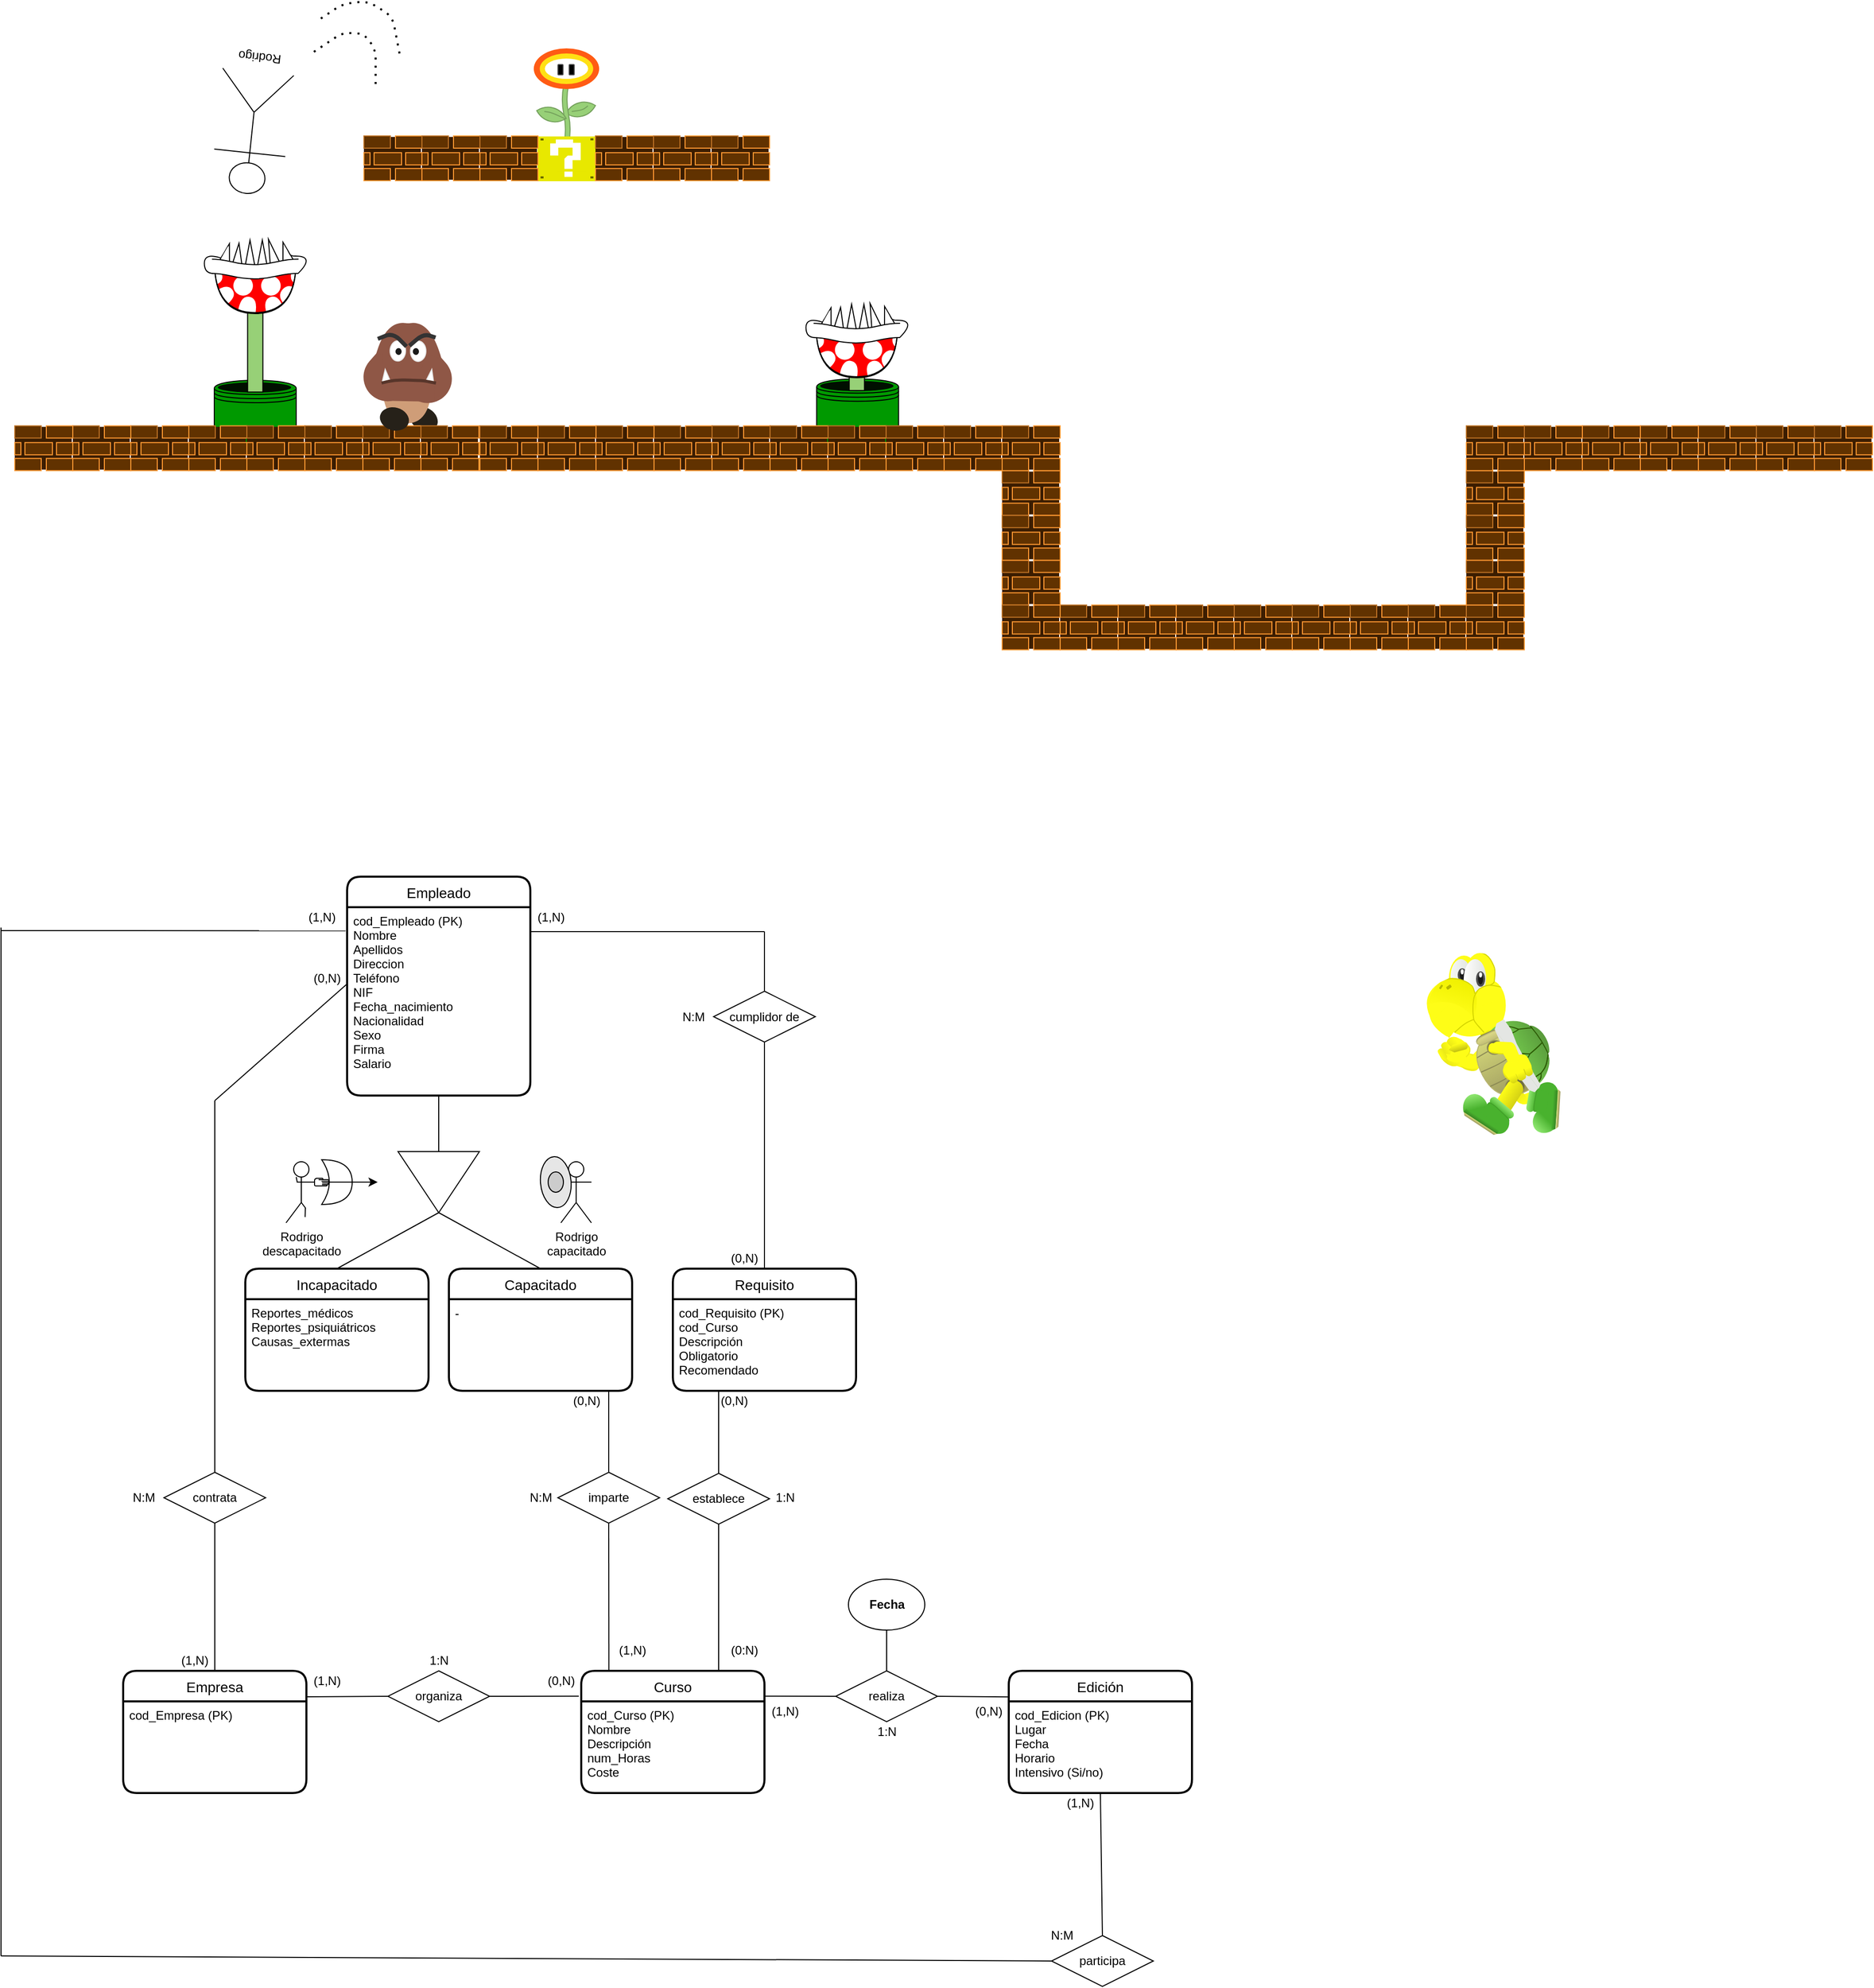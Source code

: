<mxfile version="14.5.1" type="device"><diagram id="J_HNwD6cj26pRmCR0jRa" name="Página-1"><mxGraphModel dx="1080" dy="2525" grid="1" gridSize="10" guides="1" tooltips="1" connect="1" arrows="1" fold="1" page="1" pageScale="1" pageWidth="827" pageHeight="1169" math="0" shadow="0"><root><mxCell id="0"/><mxCell id="1" parent="0"/><mxCell id="z2iQYHuOwNstWZfwJbko-459" value="" style="rounded=1;whiteSpace=wrap;html=1;strokeColor=none;fillColor=#E4E6E3;rotation=62.3;" parent="1" vertex="1"><mxGeometry x="916" y="-509" width="10.88" height="5.03" as="geometry"/></mxCell><mxCell id="z2iQYHuOwNstWZfwJbko-502" value="" style="endArrow=none;html=1;strokeWidth=1;fillColor=#9C995F;entryX=0.742;entryY=0.944;entryDx=0;entryDy=0;entryPerimeter=0;strokeColor=#FEFD17;" parent="1" target="z2iQYHuOwNstWZfwJbko-485" edge="1"><mxGeometry width="50" height="50" relative="1" as="geometry"><mxPoint x="913" y="-495" as="sourcePoint"/><mxPoint x="900" y="-470" as="targetPoint"/><Array as="points"><mxPoint x="914" y="-496"/><mxPoint x="916" y="-497"/></Array></mxGeometry></mxCell><mxCell id="z2iQYHuOwNstWZfwJbko-503" value="" style="endArrow=none;html=1;strokeColor=#FEFD17;strokeWidth=1;fillColor=#9C995F;exitX=0.913;exitY=0.712;exitDx=0;exitDy=0;exitPerimeter=0;" parent="1" source="z2iQYHuOwNstWZfwJbko-485" edge="1"><mxGeometry width="50" height="50" relative="1" as="geometry"><mxPoint x="921" y="-489.74" as="sourcePoint"/><mxPoint x="916" y="-496.74" as="targetPoint"/></mxGeometry></mxCell><mxCell id="o_7rKYKGbzO-Akldtx2k-38" value="" style="endArrow=none;html=1;strokeWidth=1;fillColor=#9C995F;entryX=0.742;entryY=0.944;entryDx=0;entryDy=0;entryPerimeter=0;strokeColor=#FEFD17;" edge="1" target="o_7rKYKGbzO-Akldtx2k-26" parent="1"><mxGeometry width="50" height="50" relative="1" as="geometry"><mxPoint x="913" y="-495" as="sourcePoint"/><mxPoint x="900" y="-470" as="targetPoint"/><Array as="points"><mxPoint x="914" y="-496"/><mxPoint x="916" y="-497"/></Array></mxGeometry></mxCell><mxCell id="o_7rKYKGbzO-Akldtx2k-39" value="" style="endArrow=none;html=1;strokeColor=#FEFD17;strokeWidth=1;fillColor=#9C995F;exitX=0.913;exitY=0.712;exitDx=0;exitDy=0;exitPerimeter=0;" edge="1" source="o_7rKYKGbzO-Akldtx2k-26" parent="1"><mxGeometry width="50" height="50" relative="1" as="geometry"><mxPoint x="921" y="-489.74" as="sourcePoint"/><mxPoint x="916" y="-496.74" as="targetPoint"/></mxGeometry></mxCell><mxCell id="o_7rKYKGbzO-Akldtx2k-44" value="" style="shape=delay;whiteSpace=wrap;html=1;strokeColor=none;rotation=-119.3;gradientDirection=north;fillColor=#FEFD17;gradientColor=#D4D400;" vertex="1" parent="1"><mxGeometry x="900.68" y="-515.08" width="17.41" height="14" as="geometry"/></mxCell><mxCell id="o_7rKYKGbzO-Akldtx2k-46" value="" style="ellipse;whiteSpace=wrap;html=1;strokeColor=none;fillColor=#FEFD17;gradientColor=none;" vertex="1" parent="1"><mxGeometry x="888" y="-585" width="29.57" height="45" as="geometry"/></mxCell><mxCell id="o_7rKYKGbzO-Akldtx2k-47" value="" style="ellipse;whiteSpace=wrap;html=1;strokeColor=none;fillColor=#FEFD17;gradientColor=none;" vertex="1" parent="1"><mxGeometry x="872.38" y="-582.5" width="29.57" height="45" as="geometry"/></mxCell><mxCell id="o_7rKYKGbzO-Akldtx2k-49" value="" style="ellipse;whiteSpace=wrap;html=1;strokeColor=none;fillColor=#FEFD17;" vertex="1" parent="1"><mxGeometry x="865" y="-552" width="55.36" height="49" as="geometry"/></mxCell><mxCell id="o_7rKYKGbzO-Akldtx2k-52" value="" style="whiteSpace=wrap;html=1;shape=mxgraph.basic.pointed_oval;strokeColor=none;fillColor=#FEFD17;" vertex="1" parent="1"><mxGeometry x="858.5" y="-553.5" width="28" height="52" as="geometry"/></mxCell><mxCell id="o_7rKYKGbzO-Akldtx2k-55" value="" style="shape=xor;whiteSpace=wrap;html=1;strokeColor=none;fillColor=#FEFD17;gradientColor=none;rotation=-150;" vertex="1" parent="1"><mxGeometry x="855.75" y="-561.76" width="31" height="55" as="geometry"/></mxCell><mxCell id="o_7rKYKGbzO-Akldtx2k-56" value="" style="shape=xor;whiteSpace=wrap;html=1;strokeColor=none;fillColor=#FEFD17;gradientColor=none;rotation=-120;" vertex="1" parent="1"><mxGeometry x="857.37" y="-571" width="31" height="55" as="geometry"/></mxCell><mxCell id="o_7rKYKGbzO-Akldtx2k-48" value="" style="ellipse;whiteSpace=wrap;html=1;strokeColor=none;fillColor=#FEFD17;gradientDirection=east;" vertex="1" parent="1"><mxGeometry x="898.71" y="-558" width="29.57" height="49" as="geometry"/></mxCell><mxCell id="o_7rKYKGbzO-Akldtx2k-21" value="" style="endArrow=none;html=1;strokeWidth=1;exitX=0.747;exitY=0.349;exitDx=0;exitDy=0;exitPerimeter=0;strokeColor=#2D5C07;" edge="1" parent="1"><mxGeometry width="50" height="50" relative="1" as="geometry"><mxPoint x="946.96" y="-477.525" as="sourcePoint"/><mxPoint x="952" y="-486" as="targetPoint"/><Array as="points"><mxPoint x="951" y="-484"/></Array></mxGeometry></mxCell><mxCell id="o_7rKYKGbzO-Akldtx2k-4" value="" style="shape=cylinder3;whiteSpace=wrap;html=1;boundedLbl=1;backgroundOutline=1;size=7.128;shadow=0;strokeWidth=1;gradientDirection=east;strokeColor=none;rotation=-109.6;fillColor=#FEFD17;" vertex="1" parent="1"><mxGeometry x="951" y="-460" width="10" height="31" as="geometry"/></mxCell><mxCell id="o_7rKYKGbzO-Akldtx2k-3" value="" style="shape=cylinder3;whiteSpace=wrap;html=1;boundedLbl=1;backgroundOutline=1;size=7.128;shadow=0;strokeWidth=1;gradientDirection=south;gradientColor=#FEFD17;fillColor=#D4D114;strokeColor=none;rotation=-40;" vertex="1" parent="1"><mxGeometry x="932.4" y="-465" width="10" height="31" as="geometry"/></mxCell><mxCell id="z2iQYHuOwNstWZfwJbko-513" value="" style="shape=or;whiteSpace=wrap;html=1;shadow=0;strokeColor=none;strokeWidth=1;fillColor=#FEFD17;gradientColor=none;rotation=80;" parent="1" vertex="1"><mxGeometry x="887.61" y="-486.33" width="16" height="17.96" as="geometry"/></mxCell><mxCell id="z2iQYHuOwNstWZfwJbko-511" value="" style="rounded=1;whiteSpace=wrap;html=1;shadow=0;strokeColor=none;strokeWidth=1;fillColor=#FEFD17;gradientColor=none;rotation=-46.2;" parent="1" vertex="1"><mxGeometry x="892.51" y="-488.44" width="18.83" height="13.29" as="geometry"/></mxCell><mxCell id="z2iQYHuOwNstWZfwJbko-524" value="" style="rounded=0;whiteSpace=wrap;html=1;shadow=0;strokeColor=none;strokeWidth=1;fillColor=#FFFE18;gradientColor=none;rotation=-75;" parent="1" vertex="1"><mxGeometry x="867.75" y="-488.44" width="5" height="5" as="geometry"/></mxCell><mxCell id="z2iQYHuOwNstWZfwJbko-451" value="" style="verticalLabelPosition=bottom;verticalAlign=top;html=1;shape=mxgraph.basic.half_circle;strokeColor=none;rotation=-120;fillColor=#5A9C3C;" parent="1" vertex="1"><mxGeometry x="944" y="-505" width="37" height="11" as="geometry"/></mxCell><mxCell id="k22lOryHHmgSbOlUSeE7-233" value="" style="ellipse;whiteSpace=wrap;html=1;strokeColor=none;fillColor=#262119;rotation=30;" parent="1" vertex="1"><mxGeometry x="-149.093" y="-1120.717" width="28.887" height="22.428" as="geometry"/></mxCell><mxCell id="k22lOryHHmgSbOlUSeE7-196" value="" style="whiteSpace=wrap;html=1;shape=mxgraph.basic.pointed_oval;strokeColor=#74A15C;fillColor=#97D077;rotation=-105;" parent="1" vertex="1"><mxGeometry x="10.5" y="-1428.5" width="18" height="30" as="geometry"/></mxCell><mxCell id="k22lOryHHmgSbOlUSeE7-195" value="" style="shape=tape;whiteSpace=wrap;html=1;strokeColor=#74A15C;fillColor=#97D077;rotation=90;size=0.42;" parent="1" vertex="1"><mxGeometry x="-24.26" y="-1412.5" width="59" height="8" as="geometry"/></mxCell><mxCell id="k22lOryHHmgSbOlUSeE7-191" value="" style="ellipse;whiteSpace=wrap;html=1;strokeColor=none;fillColor=#FF5B14;" parent="1" vertex="1"><mxGeometry x="-26.63" y="-1473.5" width="64.25" height="40" as="geometry"/></mxCell><mxCell id="k22lOryHHmgSbOlUSeE7-173" value="" style="rounded=0;whiteSpace=wrap;html=1;strokeColor=#E8E800;fillColor=#E8E800;" parent="1" vertex="1"><mxGeometry x="-22.5" y="-1386.5" width="56" height="43" as="geometry"/></mxCell><mxCell id="i49qwFXdwWi4mfqq8toA-18" value="" style="shape=datastore;whiteSpace=wrap;html=1;strokeColor=#000000;fillColor=#009900;rotation=0;" parent="1" vertex="1"><mxGeometry x="-340.5" y="-1147.5" width="80.5" height="67.5" as="geometry"/></mxCell><mxCell id="k22lOryHHmgSbOlUSeE7-44" value="" style="rounded=0;whiteSpace=wrap;html=1;strokeColor=none;fillColor=#3B1D00;" parent="1" vertex="1"><mxGeometry x="-365.5" y="-1101.77" width="56" height="42" as="geometry"/></mxCell><mxCell id="k22lOryHHmgSbOlUSeE7-30" value="" style="ellipse;whiteSpace=wrap;html=1;fillColor=#000F00;strokeColor=none;" parent="1" vertex="1"><mxGeometry x="-337" y="-1145.5" width="72" height="10" as="geometry"/></mxCell><mxCell id="i49qwFXdwWi4mfqq8toA-33" value="" style="triangle;whiteSpace=wrap;html=1;strokeColor=#000000;fillColor=#FFFFFF;rotation=-105;" parent="1" vertex="1"><mxGeometry x="-300.25" y="-1275.99" width="35" height="13.55" as="geometry"/></mxCell><mxCell id="i49qwFXdwWi4mfqq8toA-32" value="" style="triangle;whiteSpace=wrap;html=1;strokeColor=#000000;fillColor=#FFFFFF;rotation=-90;" parent="1" vertex="1"><mxGeometry x="-311.35" y="-1273.93" width="36.1" height="13.55" as="geometry"/></mxCell><mxCell id="i49qwFXdwWi4mfqq8toA-28" value="" style="triangle;whiteSpace=wrap;html=1;strokeColor=#000000;fillColor=#FFFFFF;rotation=-85;" parent="1" vertex="1"><mxGeometry x="-332.53" y="-1273.93" width="30" height="13.55" as="geometry"/></mxCell><mxCell id="i49qwFXdwWi4mfqq8toA-29" value="" style="triangle;whiteSpace=wrap;html=1;strokeColor=#000000;fillColor=#FFFFFF;rotation=-90;" parent="1" vertex="1"><mxGeometry x="-323.45" y="-1273.93" width="36.1" height="13.55" as="geometry"/></mxCell><mxCell id="i49qwFXdwWi4mfqq8toA-31" value="" style="triangle;whiteSpace=wrap;html=1;strokeColor=#000000;fillColor=#FFFFFF;rotation=-105;" parent="1" vertex="1"><mxGeometry x="-282.25" y="-1277.99" width="25" height="13.55" as="geometry"/></mxCell><mxCell id="7-Smgg52Uy-sA67y1xf7-2" value="Curso" style="swimlane;childLayout=stackLayout;horizontal=1;startSize=30;horizontalStack=0;rounded=1;fontSize=14;fontStyle=0;strokeWidth=2;resizeParent=0;resizeLast=1;shadow=0;dashed=0;align=center;" parent="1" vertex="1"><mxGeometry x="20" y="120" width="180" height="120" as="geometry"/></mxCell><mxCell id="7-Smgg52Uy-sA67y1xf7-3" value="cod_Curso (PK)&#10;Nombre&#10;Descripción&#10;num_Horas&#10;Coste" style="align=left;strokeColor=none;fillColor=none;spacingLeft=4;fontSize=12;verticalAlign=top;resizable=0;rotatable=0;part=1;" parent="7-Smgg52Uy-sA67y1xf7-2" vertex="1"><mxGeometry y="30" width="180" height="90" as="geometry"/></mxCell><mxCell id="7-Smgg52Uy-sA67y1xf7-4" value="realiza" style="rhombus;whiteSpace=wrap;html=1;" parent="1" vertex="1"><mxGeometry x="270" y="120" width="100" height="50" as="geometry"/></mxCell><mxCell id="7-Smgg52Uy-sA67y1xf7-22" value="" style="endArrow=none;html=1;exitX=0;exitY=0.5;exitDx=0;exitDy=0;entryX=1.003;entryY=0.207;entryDx=0;entryDy=0;entryPerimeter=0;" parent="1" source="7-Smgg52Uy-sA67y1xf7-4" target="7-Smgg52Uy-sA67y1xf7-2" edge="1"><mxGeometry width="50" height="50" relative="1" as="geometry"><mxPoint x="120" y="390" as="sourcePoint"/><mxPoint x="220" y="145" as="targetPoint"/></mxGeometry></mxCell><mxCell id="7-Smgg52Uy-sA67y1xf7-23" value="" style="endArrow=none;html=1;exitX=1;exitY=0.5;exitDx=0;exitDy=0;entryX=-0.002;entryY=0.214;entryDx=0;entryDy=0;entryPerimeter=0;" parent="1" source="7-Smgg52Uy-sA67y1xf7-4" target="7-Smgg52Uy-sA67y1xf7-42" edge="1"><mxGeometry width="50" height="50" relative="1" as="geometry"><mxPoint x="374" y="155" as="sourcePoint"/><mxPoint x="420" y="145" as="targetPoint"/></mxGeometry></mxCell><mxCell id="7-Smgg52Uy-sA67y1xf7-37" value="organiza" style="rhombus;whiteSpace=wrap;html=1;" parent="1" vertex="1"><mxGeometry x="-170" y="120" width="100" height="50" as="geometry"/></mxCell><mxCell id="7-Smgg52Uy-sA67y1xf7-38" value="Empresa" style="swimlane;childLayout=stackLayout;horizontal=1;startSize=30;horizontalStack=0;rounded=1;fontSize=14;fontStyle=0;strokeWidth=2;resizeParent=0;resizeLast=1;shadow=0;dashed=0;align=center;" parent="1" vertex="1"><mxGeometry x="-430" y="120" width="180" height="120" as="geometry"/></mxCell><mxCell id="7-Smgg52Uy-sA67y1xf7-39" value="cod_Empresa (PK)" style="align=left;strokeColor=none;fillColor=none;spacingLeft=4;fontSize=12;verticalAlign=top;resizable=0;rotatable=0;part=1;" parent="7-Smgg52Uy-sA67y1xf7-38" vertex="1"><mxGeometry y="30" width="180" height="90" as="geometry"/></mxCell><mxCell id="7-Smgg52Uy-sA67y1xf7-40" value="Requisito" style="swimlane;childLayout=stackLayout;horizontal=1;startSize=30;horizontalStack=0;rounded=1;fontSize=14;fontStyle=0;strokeWidth=2;resizeParent=0;resizeLast=1;shadow=0;dashed=0;align=center;" parent="1" vertex="1"><mxGeometry x="110" y="-275" width="180" height="120" as="geometry"/></mxCell><mxCell id="7-Smgg52Uy-sA67y1xf7-41" value="cod_Requisito (PK)&#10;cod_Curso&#10;Descripción&#10;Obligatorio&#10;Recomendado" style="align=left;strokeColor=none;fillColor=none;spacingLeft=4;fontSize=12;verticalAlign=top;resizable=0;rotatable=0;part=1;" parent="7-Smgg52Uy-sA67y1xf7-40" vertex="1"><mxGeometry y="30" width="180" height="90" as="geometry"/></mxCell><mxCell id="7-Smgg52Uy-sA67y1xf7-42" value="Edición" style="swimlane;childLayout=stackLayout;horizontal=1;startSize=30;horizontalStack=0;rounded=1;fontSize=14;fontStyle=0;strokeWidth=2;resizeParent=0;resizeLast=1;shadow=0;dashed=0;align=center;" parent="1" vertex="1"><mxGeometry x="440" y="120" width="180" height="120" as="geometry"/></mxCell><mxCell id="7-Smgg52Uy-sA67y1xf7-43" value="cod_Edicion (PK)&#10;Lugar&#10;Fecha&#10;Horario&#10;Intensivo (Si/no)&#10;" style="align=left;strokeColor=none;fillColor=none;spacingLeft=4;fontSize=12;verticalAlign=top;resizable=0;rotatable=0;part=1;fontColor=default;" parent="7-Smgg52Uy-sA67y1xf7-42" vertex="1"><mxGeometry y="30" width="180" height="90" as="geometry"/></mxCell><mxCell id="7-Smgg52Uy-sA67y1xf7-44" value="imparte" style="rhombus;whiteSpace=wrap;html=1;" parent="1" vertex="1"><mxGeometry x="-3" y="-75" width="100" height="50" as="geometry"/></mxCell><mxCell id="7-Smgg52Uy-sA67y1xf7-45" value="Empleado" style="swimlane;childLayout=stackLayout;horizontal=1;startSize=30;horizontalStack=0;rounded=1;fontSize=14;fontStyle=0;strokeWidth=2;resizeParent=0;resizeLast=1;shadow=0;dashed=0;align=center;" parent="1" vertex="1"><mxGeometry x="-210" y="-660" width="180" height="215" as="geometry"/></mxCell><mxCell id="7-Smgg52Uy-sA67y1xf7-46" value="cod_Empleado (PK)&#10;Nombre&#10;Apellidos&#10;Direccion&#10;Teléfono&#10;NIF&#10;Fecha_nacimiento&#10;Nacionalidad&#10;Sexo&#10;Firma&#10;Salario&#10;" style="align=left;strokeColor=none;fillColor=none;spacingLeft=4;fontSize=12;verticalAlign=top;resizable=0;rotatable=0;part=1;" parent="7-Smgg52Uy-sA67y1xf7-45" vertex="1"><mxGeometry y="30" width="180" height="185" as="geometry"/></mxCell><mxCell id="7-Smgg52Uy-sA67y1xf7-51" value="contrata" style="rhombus;whiteSpace=wrap;html=1;" parent="1" vertex="1"><mxGeometry x="-390" y="-75" width="100" height="50" as="geometry"/></mxCell><mxCell id="7-Smgg52Uy-sA67y1xf7-52" value="establece" style="rhombus;whiteSpace=wrap;html=1;" parent="1" vertex="1"><mxGeometry x="105" y="-74" width="100" height="50" as="geometry"/></mxCell><mxCell id="7-Smgg52Uy-sA67y1xf7-53" value="participa" style="rhombus;whiteSpace=wrap;html=1;" parent="1" vertex="1"><mxGeometry x="482" y="380" width="100" height="50" as="geometry"/></mxCell><mxCell id="7-Smgg52Uy-sA67y1xf7-57" value="cumplidor de" style="rhombus;whiteSpace=wrap;html=1;" parent="1" vertex="1"><mxGeometry x="150" y="-547.5" width="100" height="50" as="geometry"/></mxCell><mxCell id="7-Smgg52Uy-sA67y1xf7-59" value="" style="endArrow=none;html=1;exitX=0.5;exitY=0;exitDx=0;exitDy=0;entryX=0.5;entryY=1;entryDx=0;entryDy=0;" parent="1" source="7-Smgg52Uy-sA67y1xf7-4" target="7-Smgg52Uy-sA67y1xf7-60" edge="1"><mxGeometry width="50" height="50" relative="1" as="geometry"><mxPoint x="295" y="80" as="sourcePoint"/><mxPoint x="345" y="70" as="targetPoint"/></mxGeometry></mxCell><mxCell id="7-Smgg52Uy-sA67y1xf7-60" value="&lt;span style=&quot;text-align: left&quot;&gt;&lt;b&gt;Fecha&lt;/b&gt;&lt;/span&gt;" style="ellipse;whiteSpace=wrap;html=1;" parent="1" vertex="1"><mxGeometry x="282.5" y="30" width="75" height="50" as="geometry"/></mxCell><mxCell id="7-Smgg52Uy-sA67y1xf7-62" value="" style="triangle;whiteSpace=wrap;html=1;rotation=90;" parent="1" vertex="1"><mxGeometry x="-150" y="-400" width="60" height="80" as="geometry"/></mxCell><mxCell id="7-Smgg52Uy-sA67y1xf7-63" value="Incapacitado" style="swimlane;childLayout=stackLayout;horizontal=1;startSize=30;horizontalStack=0;rounded=1;fontSize=14;fontStyle=0;strokeWidth=2;resizeParent=0;resizeLast=1;shadow=0;dashed=0;align=center;" parent="1" vertex="1"><mxGeometry x="-310" y="-275" width="180" height="120" as="geometry"/></mxCell><mxCell id="7-Smgg52Uy-sA67y1xf7-64" value="Reportes_médicos&#10;Reportes_psiquiátricos&#10;Causas_extermas" style="align=left;strokeColor=none;fillColor=none;spacingLeft=4;fontSize=12;verticalAlign=top;resizable=0;rotatable=0;part=1;" parent="7-Smgg52Uy-sA67y1xf7-63" vertex="1"><mxGeometry y="30" width="180" height="90" as="geometry"/></mxCell><mxCell id="7-Smgg52Uy-sA67y1xf7-65" value="Capacitado" style="swimlane;childLayout=stackLayout;horizontal=1;startSize=30;horizontalStack=0;rounded=1;fontSize=14;fontStyle=0;strokeWidth=2;resizeParent=0;resizeLast=1;shadow=0;dashed=0;align=center;" parent="1" vertex="1"><mxGeometry x="-110" y="-275" width="180" height="120" as="geometry"/></mxCell><mxCell id="7-Smgg52Uy-sA67y1xf7-66" value="-" style="align=left;strokeColor=none;fillColor=none;spacingLeft=4;fontSize=12;verticalAlign=top;resizable=0;rotatable=0;part=1;" parent="7-Smgg52Uy-sA67y1xf7-65" vertex="1"><mxGeometry y="30" width="180" height="90" as="geometry"/></mxCell><mxCell id="7-Smgg52Uy-sA67y1xf7-69" value="" style="endArrow=none;html=1;exitX=0.5;exitY=0;exitDx=0;exitDy=0;" parent="1" source="7-Smgg52Uy-sA67y1xf7-44" edge="1"><mxGeometry width="50" height="50" relative="1" as="geometry"><mxPoint x="140" y="-70" as="sourcePoint"/><mxPoint x="47" y="-155" as="targetPoint"/></mxGeometry></mxCell><mxCell id="7-Smgg52Uy-sA67y1xf7-70" value="" style="endArrow=none;html=1;entryX=0.5;entryY=1;entryDx=0;entryDy=0;exitX=0.151;exitY=-0.002;exitDx=0;exitDy=0;exitPerimeter=0;" parent="1" source="7-Smgg52Uy-sA67y1xf7-2" target="7-Smgg52Uy-sA67y1xf7-44" edge="1"><mxGeometry width="50" height="50" relative="1" as="geometry"><mxPoint x="85" y="-52.5" as="sourcePoint"/><mxPoint x="35" y="-145" as="targetPoint"/></mxGeometry></mxCell><mxCell id="7-Smgg52Uy-sA67y1xf7-71" value="" style="endArrow=none;html=1;exitX=0.5;exitY=1;exitDx=0;exitDy=0;entryX=0.5;entryY=0;entryDx=0;entryDy=0;" parent="1" source="7-Smgg52Uy-sA67y1xf7-51" target="7-Smgg52Uy-sA67y1xf7-38" edge="1"><mxGeometry width="50" height="50" relative="1" as="geometry"><mxPoint x="95" y="-52.5" as="sourcePoint"/><mxPoint x="-410" y="60" as="targetPoint"/></mxGeometry></mxCell><mxCell id="7-Smgg52Uy-sA67y1xf7-72" value="" style="endArrow=none;html=1;exitX=0.5;exitY=0;exitDx=0;exitDy=0;" parent="1" source="7-Smgg52Uy-sA67y1xf7-51" edge="1"><mxGeometry width="50" height="50" relative="1" as="geometry"><mxPoint x="-330" y="-15" as="sourcePoint"/><mxPoint x="-340" y="-440" as="targetPoint"/></mxGeometry></mxCell><mxCell id="7-Smgg52Uy-sA67y1xf7-73" value="" style="endArrow=none;html=1;entryX=0.999;entryY=0.769;entryDx=0;entryDy=0;entryPerimeter=0;" parent="1" target="7-Smgg52Uy-sA67y1xf7-87" edge="1"><mxGeometry width="50" height="50" relative="1" as="geometry"><mxPoint x="-340" y="-440" as="sourcePoint"/><mxPoint x="-260" y="-460" as="targetPoint"/></mxGeometry></mxCell><mxCell id="7-Smgg52Uy-sA67y1xf7-74" value="" style="endArrow=none;html=1;exitX=0.5;exitY=1;exitDx=0;exitDy=0;" parent="1" source="7-Smgg52Uy-sA67y1xf7-46" target="7-Smgg52Uy-sA67y1xf7-62" edge="1"><mxGeometry width="50" height="50" relative="1" as="geometry"><mxPoint x="-330" y="-430" as="sourcePoint"/><mxPoint x="-198.02" y="-546" as="targetPoint"/></mxGeometry></mxCell><mxCell id="7-Smgg52Uy-sA67y1xf7-75" value="" style="endArrow=none;html=1;exitX=1;exitY=0.5;exitDx=0;exitDy=0;entryX=0.5;entryY=0;entryDx=0;entryDy=0;" parent="1" source="7-Smgg52Uy-sA67y1xf7-62" target="7-Smgg52Uy-sA67y1xf7-63" edge="1"><mxGeometry width="50" height="50" relative="1" as="geometry"><mxPoint x="-110" y="-435" as="sourcePoint"/><mxPoint x="-110" y="-380" as="targetPoint"/></mxGeometry></mxCell><mxCell id="7-Smgg52Uy-sA67y1xf7-76" value="" style="endArrow=none;html=1;exitX=1;exitY=0.5;exitDx=0;exitDy=0;entryX=0.5;entryY=0;entryDx=0;entryDy=0;" parent="1" source="7-Smgg52Uy-sA67y1xf7-62" target="7-Smgg52Uy-sA67y1xf7-65" edge="1"><mxGeometry width="50" height="50" relative="1" as="geometry"><mxPoint x="-110" y="-320" as="sourcePoint"/><mxPoint x="-210" y="-265" as="targetPoint"/></mxGeometry></mxCell><mxCell id="7-Smgg52Uy-sA67y1xf7-77" value="" style="endArrow=none;html=1;entryX=0;entryY=0.5;entryDx=0;entryDy=0;exitX=1.002;exitY=0.212;exitDx=0;exitDy=0;exitPerimeter=0;" parent="1" source="7-Smgg52Uy-sA67y1xf7-38" target="7-Smgg52Uy-sA67y1xf7-37" edge="1"><mxGeometry width="50" height="50" relative="1" as="geometry"><mxPoint x="-240" y="144.71" as="sourcePoint"/><mxPoint x="-180" y="144.71" as="targetPoint"/></mxGeometry></mxCell><mxCell id="7-Smgg52Uy-sA67y1xf7-78" value="" style="endArrow=none;html=1;entryX=-0.013;entryY=0.207;entryDx=0;entryDy=0;entryPerimeter=0;exitX=1;exitY=0.5;exitDx=0;exitDy=0;" parent="1" source="7-Smgg52Uy-sA67y1xf7-37" target="7-Smgg52Uy-sA67y1xf7-2" edge="1"><mxGeometry width="50" height="50" relative="1" as="geometry"><mxPoint x="-60" y="144.5" as="sourcePoint"/><mxPoint y="144.5" as="targetPoint"/></mxGeometry></mxCell><mxCell id="7-Smgg52Uy-sA67y1xf7-79" value="" style="endArrow=none;html=1;exitX=0.5;exitY=0;exitDx=0;exitDy=0;entryX=0.25;entryY=1;entryDx=0;entryDy=0;" parent="1" source="7-Smgg52Uy-sA67y1xf7-52" target="7-Smgg52Uy-sA67y1xf7-40" edge="1"><mxGeometry width="50" height="50" relative="1" as="geometry"><mxPoint x="431" y="-65.5" as="sourcePoint"/><mxPoint x="156" y="-150" as="targetPoint"/></mxGeometry></mxCell><mxCell id="7-Smgg52Uy-sA67y1xf7-80" value="" style="endArrow=none;html=1;entryX=0.5;entryY=0;entryDx=0;entryDy=0;exitX=0.5;exitY=1;exitDx=0;exitDy=0;" parent="1" source="7-Smgg52Uy-sA67y1xf7-43" target="7-Smgg52Uy-sA67y1xf7-53" edge="1"><mxGeometry width="50" height="50" relative="1" as="geometry"><mxPoint x="422" y="405" as="sourcePoint"/><mxPoint x="460" y="370" as="targetPoint"/></mxGeometry></mxCell><mxCell id="7-Smgg52Uy-sA67y1xf7-81" value="" style="endArrow=none;html=1;exitX=0;exitY=0.5;exitDx=0;exitDy=0;" parent="1" source="7-Smgg52Uy-sA67y1xf7-53" edge="1"><mxGeometry width="50" height="50" relative="1" as="geometry"><mxPoint x="602" y="390" as="sourcePoint"/><mxPoint x="-550" y="400" as="targetPoint"/></mxGeometry></mxCell><mxCell id="7-Smgg52Uy-sA67y1xf7-82" value="" style="endArrow=none;html=1;entryX=0.5;entryY=1;entryDx=0;entryDy=0;exitX=0.5;exitY=0;exitDx=0;exitDy=0;" parent="1" source="7-Smgg52Uy-sA67y1xf7-40" target="7-Smgg52Uy-sA67y1xf7-57" edge="1"><mxGeometry width="50" height="50" relative="1" as="geometry"><mxPoint x="685" y="-62" as="sourcePoint"/><mxPoint x="761" y="-65.5" as="targetPoint"/></mxGeometry></mxCell><mxCell id="7-Smgg52Uy-sA67y1xf7-83" value="" style="endArrow=none;html=1;entryX=0.998;entryY=0.13;entryDx=0;entryDy=0;entryPerimeter=0;" parent="1" target="7-Smgg52Uy-sA67y1xf7-46" edge="1"><mxGeometry width="50" height="50" relative="1" as="geometry"><mxPoint x="200" y="-606" as="sourcePoint"/><mxPoint x="1036" y="-190" as="targetPoint"/></mxGeometry></mxCell><mxCell id="7-Smgg52Uy-sA67y1xf7-85" value="N:M" style="text;html=1;align=center;verticalAlign=middle;resizable=0;points=[];autosize=1;" parent="1" vertex="1"><mxGeometry x="-435" y="-65" width="50" height="30" as="geometry"/></mxCell><mxCell id="7-Smgg52Uy-sA67y1xf7-86" value="(1,N)" style="text;html=1;align=center;verticalAlign=middle;resizable=0;points=[];autosize=1;" parent="1" vertex="1"><mxGeometry x="-380" y="100" width="40" height="20" as="geometry"/></mxCell><mxCell id="7-Smgg52Uy-sA67y1xf7-87" value="(0,N)" style="text;html=1;align=center;verticalAlign=middle;resizable=0;points=[];autosize=1;" parent="1" vertex="1"><mxGeometry x="-250" y="-570" width="40" height="20" as="geometry"/></mxCell><mxCell id="7-Smgg52Uy-sA67y1xf7-88" value="(0,N)" style="text;html=1;align=center;verticalAlign=middle;resizable=0;points=[];autosize=1;" parent="1" vertex="1"><mxGeometry x="5" y="-155" width="40" height="20" as="geometry"/></mxCell><mxCell id="7-Smgg52Uy-sA67y1xf7-89" value="1:N" style="text;html=1;align=center;verticalAlign=middle;resizable=0;points=[];autosize=1;" parent="1" vertex="1"><mxGeometry x="305" y="170" width="30" height="20" as="geometry"/></mxCell><mxCell id="7-Smgg52Uy-sA67y1xf7-90" value="(1,N)" style="text;html=1;align=center;verticalAlign=middle;resizable=0;points=[];autosize=1;" parent="1" vertex="1"><mxGeometry x="200" y="150" width="40" height="20" as="geometry"/></mxCell><mxCell id="7-Smgg52Uy-sA67y1xf7-91" value="(0,N)" style="text;html=1;align=center;verticalAlign=middle;resizable=0;points=[];autosize=1;" parent="1" vertex="1"><mxGeometry x="400" y="150" width="40" height="20" as="geometry"/></mxCell><mxCell id="7-Smgg52Uy-sA67y1xf7-92" value="N:M" style="text;html=1;align=center;verticalAlign=middle;resizable=0;points=[];autosize=1;" parent="1" vertex="1"><mxGeometry x="-40" y="-60" width="40" height="20" as="geometry"/></mxCell><mxCell id="7-Smgg52Uy-sA67y1xf7-93" value="(1,N)" style="text;html=1;align=center;verticalAlign=middle;resizable=0;points=[];autosize=1;" parent="1" vertex="1"><mxGeometry x="50" y="90" width="40" height="20" as="geometry"/></mxCell><mxCell id="7-Smgg52Uy-sA67y1xf7-94" value="N:M" style="text;html=1;align=center;verticalAlign=middle;resizable=0;points=[];autosize=1;" parent="1" vertex="1"><mxGeometry x="472" y="370" width="40" height="20" as="geometry"/></mxCell><mxCell id="7-Smgg52Uy-sA67y1xf7-95" value="(1,N)" style="text;html=1;align=center;verticalAlign=middle;resizable=0;points=[];autosize=1;" parent="1" vertex="1"><mxGeometry x="490" y="240" width="40" height="20" as="geometry"/></mxCell><mxCell id="7-Smgg52Uy-sA67y1xf7-96" value="(1,N)" style="text;html=1;align=center;verticalAlign=middle;resizable=0;points=[];autosize=1;" parent="1" vertex="1"><mxGeometry x="-255" y="-630" width="40" height="20" as="geometry"/></mxCell><mxCell id="7-Smgg52Uy-sA67y1xf7-97" value="N:M" style="text;html=1;align=center;verticalAlign=middle;resizable=0;points=[];autosize=1;" parent="1" vertex="1"><mxGeometry x="110" y="-532.5" width="40" height="20" as="geometry"/></mxCell><mxCell id="7-Smgg52Uy-sA67y1xf7-98" value="(1,N)" style="text;html=1;align=center;verticalAlign=middle;resizable=0;points=[];autosize=1;" parent="1" vertex="1"><mxGeometry x="-30" y="-630.5" width="40" height="20" as="geometry"/></mxCell><mxCell id="7-Smgg52Uy-sA67y1xf7-99" value="(0,N)" style="text;html=1;align=center;verticalAlign=middle;resizable=0;points=[];autosize=1;" parent="1" vertex="1"><mxGeometry x="150" y="-155" width="40" height="20" as="geometry"/></mxCell><mxCell id="7-Smgg52Uy-sA67y1xf7-100" value="1:N" style="text;html=1;align=center;verticalAlign=middle;resizable=0;points=[];autosize=1;" parent="1" vertex="1"><mxGeometry x="205" y="-60" width="30" height="20" as="geometry"/></mxCell><mxCell id="7-Smgg52Uy-sA67y1xf7-101" value="" style="endArrow=none;html=1;exitX=0.5;exitY=1;exitDx=0;exitDy=0;entryX=0.75;entryY=0;entryDx=0;entryDy=0;" parent="1" source="7-Smgg52Uy-sA67y1xf7-52" target="7-Smgg52Uy-sA67y1xf7-2" edge="1"><mxGeometry width="50" height="50" relative="1" as="geometry"><mxPoint x="506" y="-55" as="sourcePoint"/><mxPoint x="176" y="-190" as="targetPoint"/></mxGeometry></mxCell><mxCell id="7-Smgg52Uy-sA67y1xf7-102" value="(0,N)" style="text;html=1;align=center;verticalAlign=middle;resizable=0;points=[];autosize=1;" parent="1" vertex="1"><mxGeometry x="160" y="-295" width="40" height="20" as="geometry"/></mxCell><mxCell id="7-Smgg52Uy-sA67y1xf7-103" value="(0:N)" style="text;html=1;align=center;verticalAlign=middle;resizable=0;points=[];autosize=1;" parent="1" vertex="1"><mxGeometry x="160" y="90" width="40" height="20" as="geometry"/></mxCell><mxCell id="7-Smgg52Uy-sA67y1xf7-104" value="(1,N)" style="text;html=1;align=center;verticalAlign=middle;resizable=0;points=[];autosize=1;" parent="1" vertex="1"><mxGeometry x="-250" y="120" width="40" height="20" as="geometry"/></mxCell><mxCell id="7-Smgg52Uy-sA67y1xf7-105" value="1:N" style="text;html=1;align=center;verticalAlign=middle;resizable=0;points=[];autosize=1;" parent="1" vertex="1"><mxGeometry x="-135" y="100" width="30" height="20" as="geometry"/></mxCell><mxCell id="7-Smgg52Uy-sA67y1xf7-106" value="(0,N)" style="text;html=1;align=center;verticalAlign=middle;resizable=0;points=[];autosize=1;" parent="1" vertex="1"><mxGeometry x="-20" y="120" width="40" height="20" as="geometry"/></mxCell><mxCell id="i49qwFXdwWi4mfqq8toA-2" value="Rodrigo" style="shape=umlActor;verticalLabelPosition=bottom;verticalAlign=top;html=1;outlineConnect=0;rotation=-174;" parent="1" vertex="1"><mxGeometry x="-338.62" y="-1450.81" width="70.15" height="120" as="geometry"/></mxCell><mxCell id="i49qwFXdwWi4mfqq8toA-3" value="Rodrigo&lt;br&gt;capacitado" style="shape=umlActor;verticalLabelPosition=bottom;verticalAlign=top;html=1;outlineConnect=0;" parent="1" vertex="1"><mxGeometry y="-380" width="30" height="60" as="geometry"/></mxCell><mxCell id="i49qwFXdwWi4mfqq8toA-4" value="Rodrigo&lt;br&gt;descapacitado" style="shape=umlActor;verticalLabelPosition=bottom;verticalAlign=top;html=1;outlineConnect=0;" parent="1" vertex="1"><mxGeometry x="-270" y="-380" width="30" height="60" as="geometry"/></mxCell><mxCell id="i49qwFXdwWi4mfqq8toA-5" value="" style="whiteSpace=wrap;html=1;aspect=fixed;strokeColor=#FFFFFF;" parent="1" vertex="1"><mxGeometry x="-250" y="-349" width="30" height="30" as="geometry"/></mxCell><mxCell id="i49qwFXdwWi4mfqq8toA-6" value="" style="endArrow=none;html=1;exitX=-0.043;exitY=0.777;exitDx=0;exitDy=0;exitPerimeter=0;" parent="1" source="i49qwFXdwWi4mfqq8toA-5" edge="1"><mxGeometry width="50" height="50" relative="1" as="geometry"><mxPoint x="-228.5" y="-319" as="sourcePoint"/><mxPoint x="-251" y="-335" as="targetPoint"/></mxGeometry></mxCell><mxCell id="i49qwFXdwWi4mfqq8toA-7" value="" style="whiteSpace=wrap;html=1;aspect=fixed;strokeColor=#FFFFFF;" parent="1" vertex="1"><mxGeometry x="-290" y="-365" width="30" height="30" as="geometry"/></mxCell><mxCell id="i49qwFXdwWi4mfqq8toA-8" value="" style="endArrow=none;html=1;exitX=1;exitY=0;exitDx=0;exitDy=0;" parent="1" source="i49qwFXdwWi4mfqq8toA-7" edge="1"><mxGeometry width="50" height="50" relative="1" as="geometry"><mxPoint x="-309" y="-310" as="sourcePoint"/><mxPoint x="-259" y="-360" as="targetPoint"/></mxGeometry></mxCell><mxCell id="i49qwFXdwWi4mfqq8toA-9" value="" style="endArrow=classic;html=1;" parent="1" edge="1"><mxGeometry width="50" height="50" relative="1" as="geometry"><mxPoint x="-230" y="-360" as="sourcePoint"/><mxPoint x="-180" y="-360" as="targetPoint"/></mxGeometry></mxCell><mxCell id="i49qwFXdwWi4mfqq8toA-10" value="" style="shape=xor;whiteSpace=wrap;html=1;strokeColor=#000000;fillColor=none;" parent="1" vertex="1"><mxGeometry x="-235" y="-382" width="30" height="44" as="geometry"/></mxCell><mxCell id="i49qwFXdwWi4mfqq8toA-11" value="" style="ellipse;whiteSpace=wrap;html=1;strokeColor=#000000;fillColor=#E6E6E6;rotation=-95;" parent="1" vertex="1"><mxGeometry x="-30" y="-375" width="50" height="30" as="geometry"/></mxCell><mxCell id="i49qwFXdwWi4mfqq8toA-12" value="" style="ellipse;whiteSpace=wrap;html=1;strokeColor=#000000;fillColor=#CCCCCC;rotation=-90;" parent="1" vertex="1"><mxGeometry x="-15" y="-367.5" width="20" height="15" as="geometry"/></mxCell><mxCell id="i49qwFXdwWi4mfqq8toA-17" value="" style="shape=mxgraph.bpmn.manual_task;html=1;outlineConnect=0;strokeColor=#000000;fillColor=#FFFFFF;" parent="1" vertex="1"><mxGeometry x="-242" y="-363.75" width="14" height="7.5" as="geometry"/></mxCell><mxCell id="i49qwFXdwWi4mfqq8toA-21" value="" style="rounded=0;whiteSpace=wrap;html=1;strokeColor=#000000;fillColor=#97D077;rotation=-90;" parent="1" vertex="1"><mxGeometry x="-340.25" y="-1183.44" width="80" height="15" as="geometry"/></mxCell><mxCell id="i49qwFXdwWi4mfqq8toA-22" value="" style="shape=xor;whiteSpace=wrap;html=1;strokeColor=#000000;fillColor=#FF0000;rotation=90;" parent="1" vertex="1"><mxGeometry x="-325.25" y="-1278.44" width="50" height="80" as="geometry"/></mxCell><mxCell id="k22lOryHHmgSbOlUSeE7-1" value="" style="shape=or;whiteSpace=wrap;html=1;strokeColor=none;rotation=-80;" parent="1" vertex="1"><mxGeometry x="-314.86" y="-1230.67" width="15.22" height="17.23" as="geometry"/></mxCell><mxCell id="k22lOryHHmgSbOlUSeE7-2" value="" style="shape=or;whiteSpace=wrap;html=1;strokeColor=none;rotation=-35;" parent="1" vertex="1"><mxGeometry x="-336.46" y="-1240.44" width="15.22" height="17.23" as="geometry"/></mxCell><mxCell id="k22lOryHHmgSbOlUSeE7-3" value="" style="shape=or;whiteSpace=wrap;html=1;strokeColor=none;rotation=-6;" parent="1" vertex="1"><mxGeometry x="-347.75" y="-1257.67" width="15.22" height="17.23" as="geometry"/></mxCell><mxCell id="k22lOryHHmgSbOlUSeE7-4" value="" style="shape=or;whiteSpace=wrap;html=1;strokeColor=none;rotation=-107;" parent="1" vertex="1"><mxGeometry x="-290.47" y="-1230.67" width="15.22" height="17.23" as="geometry"/></mxCell><mxCell id="k22lOryHHmgSbOlUSeE7-5" value="" style="shape=or;whiteSpace=wrap;html=1;strokeColor=none;rotation=-170;" parent="1" vertex="1"><mxGeometry x="-265.25" y="-1260.38" width="15" height="20" as="geometry"/></mxCell><mxCell id="k22lOryHHmgSbOlUSeE7-6" value="" style="ellipse;whiteSpace=wrap;html=1;aspect=fixed;fillColor=#FFFFFF;strokeColor=none;" parent="1" vertex="1"><mxGeometry x="-294.48" y="-1249.9" width="19.23" height="19.23" as="geometry"/></mxCell><mxCell id="k22lOryHHmgSbOlUSeE7-7" value="" style="ellipse;whiteSpace=wrap;html=1;aspect=fixed;fillColor=#FFFFFF;strokeColor=none;" parent="1" vertex="1"><mxGeometry x="-321.76" y="-1249.9" width="19.23" height="19.23" as="geometry"/></mxCell><mxCell id="k22lOryHHmgSbOlUSeE7-8" value="" style="shape=or;whiteSpace=wrap;html=1;strokeColor=none;rotation=-135;" parent="1" vertex="1"><mxGeometry x="-275.25" y="-1241.83" width="15" height="20" as="geometry"/></mxCell><mxCell id="k22lOryHHmgSbOlUSeE7-9" value="" style="shape=xor;whiteSpace=wrap;html=1;strokeColor=#000000;fillColor=none;rotation=90;" parent="1" vertex="1"><mxGeometry x="-325.25" y="-1278.99" width="50" height="80" as="geometry"/></mxCell><mxCell id="k22lOryHHmgSbOlUSeE7-10" value="" style="shape=xor;whiteSpace=wrap;html=1;strokeColor=#000000;fillColor=none;rotation=90;" parent="1" vertex="1"><mxGeometry x="-325.25" y="-1277.99" width="50" height="80" as="geometry"/></mxCell><mxCell id="i49qwFXdwWi4mfqq8toA-24" value="" style="triangle;whiteSpace=wrap;html=1;strokeColor=#000000;fillColor=#FFFFFF;rotation=-75;" parent="1" vertex="1"><mxGeometry x="-341.35" y="-1276.62" width="25" height="13.55" as="geometry"/></mxCell><mxCell id="k22lOryHHmgSbOlUSeE7-12" value="" style="verticalLabelPosition=bottom;verticalAlign=top;html=1;shape=mxgraph.basic.wave2;dy=0.3;fillColor=#FFFFFF;" parent="1" vertex="1"><mxGeometry x="-367.75" y="-1266.83" width="133" height="20" as="geometry"/></mxCell><mxCell id="k22lOryHHmgSbOlUSeE7-14" value="" style="verticalLabelPosition=bottom;verticalAlign=top;html=1;shape=mxgraph.basic.rect;fillColor2=none;strokeWidth=1;size=20;indent=5;fillColor=#FFFFFF;strokeColor=none;" parent="1" vertex="1"><mxGeometry x="-387.75" y="-1302.83" width="45" height="60" as="geometry"/></mxCell><mxCell id="k22lOryHHmgSbOlUSeE7-17" value="" style="curved=1;endArrow=classic;html=1;exitX=1.026;exitY=0.84;exitDx=0;exitDy=0;exitPerimeter=0;" parent="1" source="k22lOryHHmgSbOlUSeE7-14" edge="1"><mxGeometry width="50" height="50" relative="1" as="geometry"><mxPoint x="-420.25" y="-1213.44" as="sourcePoint"/><mxPoint x="-341.25" y="-1313.44" as="targetPoint"/><Array as="points"><mxPoint x="-350.25" y="-1252.44"/><mxPoint x="-350.25" y="-1272.44"/><mxPoint x="-320.25" y="-1263.44"/></Array></mxGeometry></mxCell><mxCell id="k22lOryHHmgSbOlUSeE7-21" value="" style="verticalLabelPosition=bottom;verticalAlign=top;html=1;shape=mxgraph.basic.rect;fillColor2=none;strokeWidth=1;size=20;indent=5;fillColor=#FFFFFF;strokeColor=none;rotation=30;" parent="1" vertex="1"><mxGeometry x="-361.46" y="-1330.75" width="45" height="52" as="geometry"/></mxCell><mxCell id="k22lOryHHmgSbOlUSeE7-22" value="" style="triangle;whiteSpace=wrap;html=1;fillColor=#FFFFFF;rotation=-75;strokeColor=none;" parent="1" vertex="1"><mxGeometry x="-335.41" y="-1275.99" width="13.12" height="6.77" as="geometry"/></mxCell><mxCell id="k22lOryHHmgSbOlUSeE7-15" value="" style="verticalLabelPosition=bottom;verticalAlign=top;html=1;shape=mxgraph.basic.rect;fillColor2=none;strokeWidth=1;size=20;indent=5;fillColor=#FFFFFF;strokeColor=none;" parent="1" vertex="1"><mxGeometry x="-257.75" y="-1301.83" width="45" height="60" as="geometry"/></mxCell><mxCell id="k22lOryHHmgSbOlUSeE7-27" value="" style="curved=1;endArrow=classic;html=1;exitX=-0.004;exitY=0.819;exitDx=0;exitDy=0;exitPerimeter=0;" parent="1" source="k22lOryHHmgSbOlUSeE7-15" edge="1"><mxGeometry width="50" height="50" relative="1" as="geometry"><mxPoint x="-241.58" y="-1249.93" as="sourcePoint"/><mxPoint x="-241.25" y="-1310.94" as="targetPoint"/><Array as="points"><mxPoint x="-241.25" y="-1269.44"/><mxPoint x="-280.25" y="-1269.44"/></Array></mxGeometry></mxCell><mxCell id="k22lOryHHmgSbOlUSeE7-28" value="" style="verticalLabelPosition=bottom;verticalAlign=top;html=1;shape=mxgraph.basic.rect;fillColor2=none;strokeWidth=1;size=20;indent=5;fillColor=#FFFFFF;strokeColor=none;rotation=-30;" parent="1" vertex="1"><mxGeometry x="-283.25" y="-1337.99" width="45" height="60" as="geometry"/></mxCell><mxCell id="k22lOryHHmgSbOlUSeE7-29" value="" style="triangle;whiteSpace=wrap;html=1;fillColor=#FFFFFF;rotation=-105;strokeColor=none;" parent="1" vertex="1"><mxGeometry x="-276.31" y="-1276.62" width="13.12" height="6.77" as="geometry"/></mxCell><mxCell id="k22lOryHHmgSbOlUSeE7-36" value="" style="rounded=0;whiteSpace=wrap;html=1;strokeColor=#BF7326;fillColor=#613200;" parent="1" vertex="1"><mxGeometry x="-365.5" y="-1102.77" width="26" height="12" as="geometry"/></mxCell><mxCell id="k22lOryHHmgSbOlUSeE7-37" value="" style="rounded=0;whiteSpace=wrap;html=1;strokeColor=#FF9933;fillColor=#613200;" parent="1" vertex="1"><mxGeometry x="-334.5" y="-1102.77" width="26" height="12" as="geometry"/></mxCell><mxCell id="k22lOryHHmgSbOlUSeE7-38" value="" style="rounded=0;whiteSpace=wrap;html=1;strokeColor=#FF9933;fillColor=#613200;" parent="1" vertex="1"><mxGeometry x="-365.5" y="-1086.32" width="6" height="12" as="geometry"/></mxCell><mxCell id="k22lOryHHmgSbOlUSeE7-39" value="" style="rounded=0;whiteSpace=wrap;html=1;strokeColor=#FF9933;fillColor=#613200;" parent="1" vertex="1"><mxGeometry x="-355.5" y="-1086.32" width="27" height="12" as="geometry"/></mxCell><mxCell id="k22lOryHHmgSbOlUSeE7-41" value="" style="rounded=0;whiteSpace=wrap;html=1;strokeColor=#FF9933;fillColor=#613200;" parent="1" vertex="1"><mxGeometry x="-324.5" y="-1086.32" width="16" height="12" as="geometry"/></mxCell><mxCell id="k22lOryHHmgSbOlUSeE7-42" value="" style="rounded=0;whiteSpace=wrap;html=1;strokeColor=#FF9933;fillColor=#613200;" parent="1" vertex="1"><mxGeometry x="-365.5" y="-1070.77" width="26" height="12" as="geometry"/></mxCell><mxCell id="k22lOryHHmgSbOlUSeE7-43" value="" style="rounded=0;whiteSpace=wrap;html=1;strokeColor=#FF9933;fillColor=#613200;" parent="1" vertex="1"><mxGeometry x="-334.5" y="-1070.77" width="26" height="12" as="geometry"/></mxCell><mxCell id="k22lOryHHmgSbOlUSeE7-45" value="" style="rounded=0;whiteSpace=wrap;html=1;strokeColor=none;fillColor=#3B1D00;" parent="1" vertex="1"><mxGeometry x="-308.5" y="-1101.77" width="56" height="42" as="geometry"/></mxCell><mxCell id="k22lOryHHmgSbOlUSeE7-46" value="" style="rounded=0;whiteSpace=wrap;html=1;strokeColor=#BF7326;fillColor=#613200;" parent="1" vertex="1"><mxGeometry x="-308.5" y="-1102.77" width="26" height="12" as="geometry"/></mxCell><mxCell id="k22lOryHHmgSbOlUSeE7-47" value="" style="rounded=0;whiteSpace=wrap;html=1;strokeColor=#FF9933;fillColor=#613200;" parent="1" vertex="1"><mxGeometry x="-277.5" y="-1102.77" width="26" height="12" as="geometry"/></mxCell><mxCell id="k22lOryHHmgSbOlUSeE7-48" value="" style="rounded=0;whiteSpace=wrap;html=1;strokeColor=#FF9933;fillColor=#613200;" parent="1" vertex="1"><mxGeometry x="-308.5" y="-1086.32" width="6" height="12" as="geometry"/></mxCell><mxCell id="k22lOryHHmgSbOlUSeE7-49" value="" style="rounded=0;whiteSpace=wrap;html=1;strokeColor=#FF9933;fillColor=#613200;" parent="1" vertex="1"><mxGeometry x="-298.5" y="-1086.32" width="27" height="12" as="geometry"/></mxCell><mxCell id="k22lOryHHmgSbOlUSeE7-50" value="" style="rounded=0;whiteSpace=wrap;html=1;strokeColor=#FF9933;fillColor=#613200;" parent="1" vertex="1"><mxGeometry x="-267.5" y="-1086.32" width="16" height="12" as="geometry"/></mxCell><mxCell id="k22lOryHHmgSbOlUSeE7-51" value="" style="rounded=0;whiteSpace=wrap;html=1;strokeColor=#FF9933;fillColor=#613200;" parent="1" vertex="1"><mxGeometry x="-308.5" y="-1070.77" width="26" height="12" as="geometry"/></mxCell><mxCell id="k22lOryHHmgSbOlUSeE7-52" value="" style="rounded=0;whiteSpace=wrap;html=1;strokeColor=#FF9933;fillColor=#613200;" parent="1" vertex="1"><mxGeometry x="-277.5" y="-1070.77" width="26" height="12" as="geometry"/></mxCell><mxCell id="k22lOryHHmgSbOlUSeE7-61" value="" style="rounded=0;whiteSpace=wrap;html=1;strokeColor=none;fillColor=#3B1D00;" parent="1" vertex="1"><mxGeometry x="-422.5" y="-1101.77" width="56" height="42" as="geometry"/></mxCell><mxCell id="k22lOryHHmgSbOlUSeE7-62" value="" style="rounded=0;whiteSpace=wrap;html=1;strokeColor=#BF7326;fillColor=#613200;" parent="1" vertex="1"><mxGeometry x="-422.5" y="-1102.77" width="26" height="12" as="geometry"/></mxCell><mxCell id="k22lOryHHmgSbOlUSeE7-63" value="" style="rounded=0;whiteSpace=wrap;html=1;strokeColor=#FF9933;fillColor=#613200;" parent="1" vertex="1"><mxGeometry x="-391.5" y="-1102.77" width="26" height="12" as="geometry"/></mxCell><mxCell id="k22lOryHHmgSbOlUSeE7-64" value="" style="rounded=0;whiteSpace=wrap;html=1;strokeColor=#FF9933;fillColor=#613200;" parent="1" vertex="1"><mxGeometry x="-422.5" y="-1086.32" width="6" height="12" as="geometry"/></mxCell><mxCell id="k22lOryHHmgSbOlUSeE7-65" value="" style="rounded=0;whiteSpace=wrap;html=1;strokeColor=#FF9933;fillColor=#613200;" parent="1" vertex="1"><mxGeometry x="-412.5" y="-1086.32" width="27" height="12" as="geometry"/></mxCell><mxCell id="k22lOryHHmgSbOlUSeE7-66" value="" style="rounded=0;whiteSpace=wrap;html=1;strokeColor=#FF9933;fillColor=#613200;" parent="1" vertex="1"><mxGeometry x="-381.5" y="-1086.32" width="16" height="12" as="geometry"/></mxCell><mxCell id="k22lOryHHmgSbOlUSeE7-67" value="" style="rounded=0;whiteSpace=wrap;html=1;strokeColor=#FF9933;fillColor=#613200;" parent="1" vertex="1"><mxGeometry x="-422.5" y="-1070.77" width="26" height="12" as="geometry"/></mxCell><mxCell id="k22lOryHHmgSbOlUSeE7-68" value="" style="rounded=0;whiteSpace=wrap;html=1;strokeColor=#FF9933;fillColor=#613200;" parent="1" vertex="1"><mxGeometry x="-391.5" y="-1070.77" width="26" height="12" as="geometry"/></mxCell><mxCell id="k22lOryHHmgSbOlUSeE7-69" value="" style="rounded=0;whiteSpace=wrap;html=1;strokeColor=none;fillColor=#3B1D00;" parent="1" vertex="1"><mxGeometry x="-251.5" y="-1101.77" width="56" height="42" as="geometry"/></mxCell><mxCell id="k22lOryHHmgSbOlUSeE7-70" value="" style="rounded=0;whiteSpace=wrap;html=1;strokeColor=#BF7326;fillColor=#613200;" parent="1" vertex="1"><mxGeometry x="-251.5" y="-1102.77" width="26" height="12" as="geometry"/></mxCell><mxCell id="k22lOryHHmgSbOlUSeE7-71" value="" style="rounded=0;whiteSpace=wrap;html=1;strokeColor=#FF9933;fillColor=#613200;" parent="1" vertex="1"><mxGeometry x="-220.5" y="-1102.77" width="26" height="12" as="geometry"/></mxCell><mxCell id="k22lOryHHmgSbOlUSeE7-72" value="" style="rounded=0;whiteSpace=wrap;html=1;strokeColor=#FF9933;fillColor=#613200;" parent="1" vertex="1"><mxGeometry x="-251.5" y="-1086.32" width="6" height="12" as="geometry"/></mxCell><mxCell id="k22lOryHHmgSbOlUSeE7-73" value="" style="rounded=0;whiteSpace=wrap;html=1;strokeColor=#FF9933;fillColor=#613200;" parent="1" vertex="1"><mxGeometry x="-241.5" y="-1086.32" width="27" height="12" as="geometry"/></mxCell><mxCell id="k22lOryHHmgSbOlUSeE7-74" value="" style="rounded=0;whiteSpace=wrap;html=1;strokeColor=#FF9933;fillColor=#613200;" parent="1" vertex="1"><mxGeometry x="-210.5" y="-1086.32" width="16" height="12" as="geometry"/></mxCell><mxCell id="k22lOryHHmgSbOlUSeE7-75" value="" style="rounded=0;whiteSpace=wrap;html=1;strokeColor=#FF9933;fillColor=#613200;" parent="1" vertex="1"><mxGeometry x="-251.5" y="-1070.77" width="26" height="12" as="geometry"/></mxCell><mxCell id="k22lOryHHmgSbOlUSeE7-76" value="" style="rounded=0;whiteSpace=wrap;html=1;strokeColor=#FF9933;fillColor=#613200;" parent="1" vertex="1"><mxGeometry x="-220.5" y="-1070.77" width="26" height="12" as="geometry"/></mxCell><mxCell id="k22lOryHHmgSbOlUSeE7-93" value="" style="rounded=0;whiteSpace=wrap;html=1;strokeColor=none;fillColor=#3B1D00;" parent="1" vertex="1"><mxGeometry x="-479.5" y="-1101.77" width="56" height="42" as="geometry"/></mxCell><mxCell id="k22lOryHHmgSbOlUSeE7-94" value="" style="rounded=0;whiteSpace=wrap;html=1;strokeColor=#BF7326;fillColor=#613200;" parent="1" vertex="1"><mxGeometry x="-479.5" y="-1102.77" width="26" height="12" as="geometry"/></mxCell><mxCell id="k22lOryHHmgSbOlUSeE7-95" value="" style="rounded=0;whiteSpace=wrap;html=1;strokeColor=#FF9933;fillColor=#613200;" parent="1" vertex="1"><mxGeometry x="-448.5" y="-1102.77" width="26" height="12" as="geometry"/></mxCell><mxCell id="k22lOryHHmgSbOlUSeE7-96" value="" style="rounded=0;whiteSpace=wrap;html=1;strokeColor=#FF9933;fillColor=#613200;" parent="1" vertex="1"><mxGeometry x="-479.5" y="-1086.32" width="6" height="12" as="geometry"/></mxCell><mxCell id="k22lOryHHmgSbOlUSeE7-97" value="" style="rounded=0;whiteSpace=wrap;html=1;strokeColor=#FF9933;fillColor=#613200;" parent="1" vertex="1"><mxGeometry x="-469.5" y="-1086.32" width="27" height="12" as="geometry"/></mxCell><mxCell id="k22lOryHHmgSbOlUSeE7-98" value="" style="rounded=0;whiteSpace=wrap;html=1;strokeColor=#FF9933;fillColor=#613200;" parent="1" vertex="1"><mxGeometry x="-438.5" y="-1086.32" width="16" height="12" as="geometry"/></mxCell><mxCell id="k22lOryHHmgSbOlUSeE7-99" value="" style="rounded=0;whiteSpace=wrap;html=1;strokeColor=#FF9933;fillColor=#613200;" parent="1" vertex="1"><mxGeometry x="-479.5" y="-1070.77" width="26" height="12" as="geometry"/></mxCell><mxCell id="k22lOryHHmgSbOlUSeE7-100" value="" style="rounded=0;whiteSpace=wrap;html=1;strokeColor=#FF9933;fillColor=#613200;" parent="1" vertex="1"><mxGeometry x="-448.5" y="-1070.77" width="26" height="12" as="geometry"/></mxCell><mxCell id="k22lOryHHmgSbOlUSeE7-101" value="" style="rounded=0;whiteSpace=wrap;html=1;strokeColor=none;fillColor=#3B1D00;" parent="1" vertex="1"><mxGeometry x="-194.5" y="-1101.77" width="56" height="42" as="geometry"/></mxCell><mxCell id="k22lOryHHmgSbOlUSeE7-102" value="" style="rounded=0;whiteSpace=wrap;html=1;strokeColor=#BF7326;fillColor=#613200;" parent="1" vertex="1"><mxGeometry x="-194.5" y="-1102.77" width="26" height="12" as="geometry"/></mxCell><mxCell id="k22lOryHHmgSbOlUSeE7-103" value="" style="rounded=0;whiteSpace=wrap;html=1;strokeColor=#FF9933;fillColor=#613200;" parent="1" vertex="1"><mxGeometry x="-163.5" y="-1102.77" width="26" height="12" as="geometry"/></mxCell><mxCell id="k22lOryHHmgSbOlUSeE7-104" value="" style="rounded=0;whiteSpace=wrap;html=1;strokeColor=#FF9933;fillColor=#613200;" parent="1" vertex="1"><mxGeometry x="-194.5" y="-1086.32" width="6" height="12" as="geometry"/></mxCell><mxCell id="k22lOryHHmgSbOlUSeE7-105" value="" style="rounded=0;whiteSpace=wrap;html=1;strokeColor=#FF9933;fillColor=#613200;" parent="1" vertex="1"><mxGeometry x="-184.5" y="-1086.32" width="27" height="12" as="geometry"/></mxCell><mxCell id="k22lOryHHmgSbOlUSeE7-106" value="" style="rounded=0;whiteSpace=wrap;html=1;strokeColor=#FF9933;fillColor=#613200;" parent="1" vertex="1"><mxGeometry x="-153.5" y="-1086.32" width="16" height="12" as="geometry"/></mxCell><mxCell id="k22lOryHHmgSbOlUSeE7-107" value="" style="rounded=0;whiteSpace=wrap;html=1;strokeColor=#FF9933;fillColor=#613200;" parent="1" vertex="1"><mxGeometry x="-194.5" y="-1070.77" width="26" height="12" as="geometry"/></mxCell><mxCell id="k22lOryHHmgSbOlUSeE7-108" value="" style="rounded=0;whiteSpace=wrap;html=1;strokeColor=#FF9933;fillColor=#613200;" parent="1" vertex="1"><mxGeometry x="-163.5" y="-1070.77" width="26" height="12" as="geometry"/></mxCell><mxCell id="k22lOryHHmgSbOlUSeE7-109" value="" style="rounded=0;whiteSpace=wrap;html=1;strokeColor=none;fillColor=#3B1D00;" parent="1" vertex="1"><mxGeometry x="-137.5" y="-1101.77" width="56" height="42" as="geometry"/></mxCell><mxCell id="k22lOryHHmgSbOlUSeE7-110" value="" style="rounded=0;whiteSpace=wrap;html=1;strokeColor=#BF7326;fillColor=#613200;" parent="1" vertex="1"><mxGeometry x="-137.5" y="-1102.77" width="26" height="12" as="geometry"/></mxCell><mxCell id="k22lOryHHmgSbOlUSeE7-111" value="" style="rounded=0;whiteSpace=wrap;html=1;strokeColor=#FF9933;fillColor=#613200;" parent="1" vertex="1"><mxGeometry x="-106.5" y="-1102.77" width="26" height="12" as="geometry"/></mxCell><mxCell id="k22lOryHHmgSbOlUSeE7-112" value="" style="rounded=0;whiteSpace=wrap;html=1;strokeColor=#FF9933;fillColor=#613200;" parent="1" vertex="1"><mxGeometry x="-137.5" y="-1086.32" width="6" height="12" as="geometry"/></mxCell><mxCell id="k22lOryHHmgSbOlUSeE7-113" value="" style="rounded=0;whiteSpace=wrap;html=1;strokeColor=#FF9933;fillColor=#613200;" parent="1" vertex="1"><mxGeometry x="-127.5" y="-1086.32" width="27" height="12" as="geometry"/></mxCell><mxCell id="k22lOryHHmgSbOlUSeE7-114" value="" style="rounded=0;whiteSpace=wrap;html=1;strokeColor=#FF9933;fillColor=#613200;" parent="1" vertex="1"><mxGeometry x="-96.5" y="-1086.32" width="16" height="12" as="geometry"/></mxCell><mxCell id="k22lOryHHmgSbOlUSeE7-115" value="" style="rounded=0;whiteSpace=wrap;html=1;strokeColor=#FF9933;fillColor=#613200;" parent="1" vertex="1"><mxGeometry x="-137.5" y="-1070.77" width="26" height="12" as="geometry"/></mxCell><mxCell id="k22lOryHHmgSbOlUSeE7-116" value="" style="rounded=0;whiteSpace=wrap;html=1;strokeColor=#FF9933;fillColor=#613200;" parent="1" vertex="1"><mxGeometry x="-106.5" y="-1070.77" width="26" height="12" as="geometry"/></mxCell><mxCell id="k22lOryHHmgSbOlUSeE7-117" value="" style="rounded=0;whiteSpace=wrap;html=1;strokeColor=none;fillColor=#3B1D00;" parent="1" vertex="1"><mxGeometry x="-536.5" y="-1101.77" width="56" height="42" as="geometry"/></mxCell><mxCell id="k22lOryHHmgSbOlUSeE7-118" value="" style="rounded=0;whiteSpace=wrap;html=1;strokeColor=#BF7326;fillColor=#613200;" parent="1" vertex="1"><mxGeometry x="-536.5" y="-1102.77" width="26" height="12" as="geometry"/></mxCell><mxCell id="k22lOryHHmgSbOlUSeE7-119" value="" style="rounded=0;whiteSpace=wrap;html=1;strokeColor=#FF9933;fillColor=#613200;" parent="1" vertex="1"><mxGeometry x="-505.5" y="-1102.77" width="26" height="12" as="geometry"/></mxCell><mxCell id="k22lOryHHmgSbOlUSeE7-120" value="" style="rounded=0;whiteSpace=wrap;html=1;strokeColor=#FF9933;fillColor=#613200;" parent="1" vertex="1"><mxGeometry x="-536.5" y="-1086.32" width="6" height="12" as="geometry"/></mxCell><mxCell id="k22lOryHHmgSbOlUSeE7-121" value="" style="rounded=0;whiteSpace=wrap;html=1;strokeColor=#FF9933;fillColor=#613200;" parent="1" vertex="1"><mxGeometry x="-526.5" y="-1086.32" width="27" height="12" as="geometry"/></mxCell><mxCell id="k22lOryHHmgSbOlUSeE7-122" value="" style="rounded=0;whiteSpace=wrap;html=1;strokeColor=#FF9933;fillColor=#613200;" parent="1" vertex="1"><mxGeometry x="-495.5" y="-1086.32" width="16" height="12" as="geometry"/></mxCell><mxCell id="k22lOryHHmgSbOlUSeE7-123" value="" style="rounded=0;whiteSpace=wrap;html=1;strokeColor=#FF9933;fillColor=#613200;" parent="1" vertex="1"><mxGeometry x="-536.5" y="-1070.77" width="26" height="12" as="geometry"/></mxCell><mxCell id="k22lOryHHmgSbOlUSeE7-124" value="" style="rounded=0;whiteSpace=wrap;html=1;strokeColor=#FF9933;fillColor=#613200;" parent="1" vertex="1"><mxGeometry x="-505.5" y="-1070.77" width="26" height="12" as="geometry"/></mxCell><mxCell id="k22lOryHHmgSbOlUSeE7-125" value="" style="rounded=0;whiteSpace=wrap;html=1;strokeColor=none;fillColor=#3B1D00;" parent="1" vertex="1"><mxGeometry x="-193.5" y="-1386.5" width="56" height="42" as="geometry"/></mxCell><mxCell id="k22lOryHHmgSbOlUSeE7-126" value="" style="rounded=0;whiteSpace=wrap;html=1;strokeColor=#BF7326;fillColor=#613200;" parent="1" vertex="1"><mxGeometry x="-193.5" y="-1387.5" width="26" height="12" as="geometry"/></mxCell><mxCell id="k22lOryHHmgSbOlUSeE7-127" value="" style="rounded=0;whiteSpace=wrap;html=1;strokeColor=#FF9933;fillColor=#613200;" parent="1" vertex="1"><mxGeometry x="-162.5" y="-1387.5" width="26" height="12" as="geometry"/></mxCell><mxCell id="k22lOryHHmgSbOlUSeE7-128" value="" style="rounded=0;whiteSpace=wrap;html=1;strokeColor=#FF9933;fillColor=#613200;" parent="1" vertex="1"><mxGeometry x="-193.5" y="-1371.05" width="6" height="12" as="geometry"/></mxCell><mxCell id="k22lOryHHmgSbOlUSeE7-129" value="" style="rounded=0;whiteSpace=wrap;html=1;strokeColor=#FF9933;fillColor=#613200;" parent="1" vertex="1"><mxGeometry x="-183.5" y="-1371.05" width="27" height="12" as="geometry"/></mxCell><mxCell id="k22lOryHHmgSbOlUSeE7-130" value="" style="rounded=0;whiteSpace=wrap;html=1;strokeColor=#FF9933;fillColor=#613200;" parent="1" vertex="1"><mxGeometry x="-152.5" y="-1371.05" width="16" height="12" as="geometry"/></mxCell><mxCell id="k22lOryHHmgSbOlUSeE7-131" value="" style="rounded=0;whiteSpace=wrap;html=1;strokeColor=#FF9933;fillColor=#613200;" parent="1" vertex="1"><mxGeometry x="-193.5" y="-1355.5" width="26" height="12" as="geometry"/></mxCell><mxCell id="k22lOryHHmgSbOlUSeE7-132" value="" style="rounded=0;whiteSpace=wrap;html=1;strokeColor=#FF9933;fillColor=#613200;" parent="1" vertex="1"><mxGeometry x="-162.5" y="-1355.5" width="26" height="12" as="geometry"/></mxCell><mxCell id="k22lOryHHmgSbOlUSeE7-133" value="" style="rounded=0;whiteSpace=wrap;html=1;strokeColor=none;fillColor=#3B1D00;" parent="1" vertex="1"><mxGeometry x="-136.5" y="-1386.5" width="56" height="42" as="geometry"/></mxCell><mxCell id="k22lOryHHmgSbOlUSeE7-134" value="" style="rounded=0;whiteSpace=wrap;html=1;strokeColor=#BF7326;fillColor=#613200;" parent="1" vertex="1"><mxGeometry x="-136.5" y="-1387.5" width="26" height="12" as="geometry"/></mxCell><mxCell id="k22lOryHHmgSbOlUSeE7-135" value="" style="rounded=0;whiteSpace=wrap;html=1;strokeColor=#FF9933;fillColor=#613200;" parent="1" vertex="1"><mxGeometry x="-105.5" y="-1387.5" width="26" height="12" as="geometry"/></mxCell><mxCell id="k22lOryHHmgSbOlUSeE7-136" value="" style="rounded=0;whiteSpace=wrap;html=1;strokeColor=#FF9933;fillColor=#613200;" parent="1" vertex="1"><mxGeometry x="-136.5" y="-1371.05" width="6" height="12" as="geometry"/></mxCell><mxCell id="k22lOryHHmgSbOlUSeE7-137" value="" style="rounded=0;whiteSpace=wrap;html=1;strokeColor=#FF9933;fillColor=#613200;" parent="1" vertex="1"><mxGeometry x="-126.5" y="-1371.05" width="27" height="12" as="geometry"/></mxCell><mxCell id="k22lOryHHmgSbOlUSeE7-138" value="" style="rounded=0;whiteSpace=wrap;html=1;strokeColor=#FF9933;fillColor=#613200;" parent="1" vertex="1"><mxGeometry x="-95.5" y="-1371.05" width="16" height="12" as="geometry"/></mxCell><mxCell id="k22lOryHHmgSbOlUSeE7-139" value="" style="rounded=0;whiteSpace=wrap;html=1;strokeColor=#FF9933;fillColor=#613200;" parent="1" vertex="1"><mxGeometry x="-136.5" y="-1355.5" width="26" height="12" as="geometry"/></mxCell><mxCell id="k22lOryHHmgSbOlUSeE7-140" value="" style="rounded=0;whiteSpace=wrap;html=1;strokeColor=#FF9933;fillColor=#613200;" parent="1" vertex="1"><mxGeometry x="-105.5" y="-1355.5" width="26" height="12" as="geometry"/></mxCell><mxCell id="k22lOryHHmgSbOlUSeE7-141" value="" style="rounded=0;whiteSpace=wrap;html=1;strokeColor=none;fillColor=#3B1D00;" parent="1" vertex="1"><mxGeometry x="-79.5" y="-1386.5" width="56" height="42" as="geometry"/></mxCell><mxCell id="k22lOryHHmgSbOlUSeE7-142" value="" style="rounded=0;whiteSpace=wrap;html=1;strokeColor=#BF7326;fillColor=#613200;" parent="1" vertex="1"><mxGeometry x="-79.5" y="-1387.5" width="26" height="12" as="geometry"/></mxCell><mxCell id="k22lOryHHmgSbOlUSeE7-143" value="" style="rounded=0;whiteSpace=wrap;html=1;strokeColor=#FF9933;fillColor=#613200;" parent="1" vertex="1"><mxGeometry x="-48.5" y="-1387.5" width="26" height="12" as="geometry"/></mxCell><mxCell id="k22lOryHHmgSbOlUSeE7-144" value="" style="rounded=0;whiteSpace=wrap;html=1;strokeColor=#FF9933;fillColor=#613200;" parent="1" vertex="1"><mxGeometry x="-79.5" y="-1371.05" width="6" height="12" as="geometry"/></mxCell><mxCell id="k22lOryHHmgSbOlUSeE7-145" value="" style="rounded=0;whiteSpace=wrap;html=1;strokeColor=#FF9933;fillColor=#613200;" parent="1" vertex="1"><mxGeometry x="-69.5" y="-1371.05" width="27" height="12" as="geometry"/></mxCell><mxCell id="k22lOryHHmgSbOlUSeE7-146" value="" style="rounded=0;whiteSpace=wrap;html=1;strokeColor=#FF9933;fillColor=#613200;" parent="1" vertex="1"><mxGeometry x="-38.5" y="-1371.05" width="16" height="12" as="geometry"/></mxCell><mxCell id="k22lOryHHmgSbOlUSeE7-147" value="" style="rounded=0;whiteSpace=wrap;html=1;strokeColor=#FF9933;fillColor=#613200;" parent="1" vertex="1"><mxGeometry x="-79.5" y="-1355.5" width="26" height="12" as="geometry"/></mxCell><mxCell id="k22lOryHHmgSbOlUSeE7-148" value="" style="rounded=0;whiteSpace=wrap;html=1;strokeColor=#FF9933;fillColor=#613200;" parent="1" vertex="1"><mxGeometry x="-48.5" y="-1355.5" width="26" height="12" as="geometry"/></mxCell><mxCell id="k22lOryHHmgSbOlUSeE7-149" value="" style="rounded=0;whiteSpace=wrap;html=1;strokeColor=none;fillColor=#3B1D00;" parent="1" vertex="1"><mxGeometry x="34" y="-1386.5" width="56" height="42" as="geometry"/></mxCell><mxCell id="k22lOryHHmgSbOlUSeE7-150" value="" style="rounded=0;whiteSpace=wrap;html=1;strokeColor=#BF7326;fillColor=#613200;" parent="1" vertex="1"><mxGeometry x="34" y="-1387.5" width="26" height="12" as="geometry"/></mxCell><mxCell id="k22lOryHHmgSbOlUSeE7-151" value="" style="rounded=0;whiteSpace=wrap;html=1;strokeColor=#FF9933;fillColor=#613200;" parent="1" vertex="1"><mxGeometry x="65" y="-1387.5" width="26" height="12" as="geometry"/></mxCell><mxCell id="k22lOryHHmgSbOlUSeE7-152" value="" style="rounded=0;whiteSpace=wrap;html=1;strokeColor=#FF9933;fillColor=#613200;" parent="1" vertex="1"><mxGeometry x="34" y="-1371.05" width="6" height="12" as="geometry"/></mxCell><mxCell id="k22lOryHHmgSbOlUSeE7-153" value="" style="rounded=0;whiteSpace=wrap;html=1;strokeColor=#FF9933;fillColor=#613200;" parent="1" vertex="1"><mxGeometry x="44" y="-1371.05" width="27" height="12" as="geometry"/></mxCell><mxCell id="k22lOryHHmgSbOlUSeE7-154" value="" style="rounded=0;whiteSpace=wrap;html=1;strokeColor=#FF9933;fillColor=#613200;" parent="1" vertex="1"><mxGeometry x="75" y="-1371.05" width="16" height="12" as="geometry"/></mxCell><mxCell id="k22lOryHHmgSbOlUSeE7-155" value="" style="rounded=0;whiteSpace=wrap;html=1;strokeColor=#FF9933;fillColor=#613200;" parent="1" vertex="1"><mxGeometry x="34" y="-1355.5" width="26" height="12" as="geometry"/></mxCell><mxCell id="k22lOryHHmgSbOlUSeE7-156" value="" style="rounded=0;whiteSpace=wrap;html=1;strokeColor=#FF9933;fillColor=#613200;" parent="1" vertex="1"><mxGeometry x="65" y="-1355.5" width="26" height="12" as="geometry"/></mxCell><mxCell id="k22lOryHHmgSbOlUSeE7-157" value="" style="rounded=0;whiteSpace=wrap;html=1;strokeColor=none;fillColor=#3B1D00;" parent="1" vertex="1"><mxGeometry x="91" y="-1386.5" width="56" height="42" as="geometry"/></mxCell><mxCell id="k22lOryHHmgSbOlUSeE7-158" value="" style="rounded=0;whiteSpace=wrap;html=1;strokeColor=#BF7326;fillColor=#613200;" parent="1" vertex="1"><mxGeometry x="91" y="-1387.5" width="26" height="12" as="geometry"/></mxCell><mxCell id="k22lOryHHmgSbOlUSeE7-159" value="" style="rounded=0;whiteSpace=wrap;html=1;strokeColor=#FF9933;fillColor=#613200;" parent="1" vertex="1"><mxGeometry x="122" y="-1387.5" width="26" height="12" as="geometry"/></mxCell><mxCell id="k22lOryHHmgSbOlUSeE7-160" value="" style="rounded=0;whiteSpace=wrap;html=1;strokeColor=#FF9933;fillColor=#613200;" parent="1" vertex="1"><mxGeometry x="91" y="-1371.05" width="6" height="12" as="geometry"/></mxCell><mxCell id="k22lOryHHmgSbOlUSeE7-161" value="" style="rounded=0;whiteSpace=wrap;html=1;strokeColor=#FF9933;fillColor=#613200;" parent="1" vertex="1"><mxGeometry x="101" y="-1371.05" width="27" height="12" as="geometry"/></mxCell><mxCell id="k22lOryHHmgSbOlUSeE7-162" value="" style="rounded=0;whiteSpace=wrap;html=1;strokeColor=#FF9933;fillColor=#613200;" parent="1" vertex="1"><mxGeometry x="132" y="-1371.05" width="16" height="12" as="geometry"/></mxCell><mxCell id="k22lOryHHmgSbOlUSeE7-163" value="" style="rounded=0;whiteSpace=wrap;html=1;strokeColor=#FF9933;fillColor=#613200;" parent="1" vertex="1"><mxGeometry x="91" y="-1355.5" width="26" height="12" as="geometry"/></mxCell><mxCell id="k22lOryHHmgSbOlUSeE7-164" value="" style="rounded=0;whiteSpace=wrap;html=1;strokeColor=#FF9933;fillColor=#613200;" parent="1" vertex="1"><mxGeometry x="122" y="-1355.5" width="26" height="12" as="geometry"/></mxCell><mxCell id="k22lOryHHmgSbOlUSeE7-165" value="" style="rounded=0;whiteSpace=wrap;html=1;strokeColor=none;fillColor=#3B1D00;" parent="1" vertex="1"><mxGeometry x="148" y="-1386.5" width="56" height="42" as="geometry"/></mxCell><mxCell id="k22lOryHHmgSbOlUSeE7-166" value="" style="rounded=0;whiteSpace=wrap;html=1;strokeColor=#BF7326;fillColor=#613200;" parent="1" vertex="1"><mxGeometry x="148" y="-1387.5" width="26" height="12" as="geometry"/></mxCell><mxCell id="k22lOryHHmgSbOlUSeE7-167" value="" style="rounded=0;whiteSpace=wrap;html=1;strokeColor=#FF9933;fillColor=#613200;" parent="1" vertex="1"><mxGeometry x="179" y="-1387.5" width="26" height="12" as="geometry"/></mxCell><mxCell id="k22lOryHHmgSbOlUSeE7-168" value="" style="rounded=0;whiteSpace=wrap;html=1;strokeColor=#FF9933;fillColor=#613200;" parent="1" vertex="1"><mxGeometry x="148" y="-1371.05" width="6" height="12" as="geometry"/></mxCell><mxCell id="k22lOryHHmgSbOlUSeE7-169" value="" style="rounded=0;whiteSpace=wrap;html=1;strokeColor=#FF9933;fillColor=#613200;" parent="1" vertex="1"><mxGeometry x="158" y="-1371.05" width="27" height="12" as="geometry"/></mxCell><mxCell id="k22lOryHHmgSbOlUSeE7-170" value="" style="rounded=0;whiteSpace=wrap;html=1;strokeColor=#FF9933;fillColor=#613200;" parent="1" vertex="1"><mxGeometry x="189" y="-1371.05" width="16" height="12" as="geometry"/></mxCell><mxCell id="k22lOryHHmgSbOlUSeE7-171" value="" style="rounded=0;whiteSpace=wrap;html=1;strokeColor=#FF9933;fillColor=#613200;" parent="1" vertex="1"><mxGeometry x="148" y="-1355.5" width="26" height="12" as="geometry"/></mxCell><mxCell id="k22lOryHHmgSbOlUSeE7-172" value="" style="rounded=0;whiteSpace=wrap;html=1;strokeColor=#FF9933;fillColor=#613200;" parent="1" vertex="1"><mxGeometry x="179" y="-1355.5" width="26" height="12" as="geometry"/></mxCell><mxCell id="k22lOryHHmgSbOlUSeE7-174" value="" style="rounded=0;whiteSpace=wrap;html=1;strokeColor=none;fillColor=#FFFFFF;" parent="1" vertex="1"><mxGeometry x="3.5" y="-1368.21" width="8" height="20.94" as="geometry"/></mxCell><mxCell id="k22lOryHHmgSbOlUSeE7-176" value="" style="rounded=0;whiteSpace=wrap;html=1;strokeColor=none;fillColor=#FFFFFF;rotation=-90;" parent="1" vertex="1"><mxGeometry x="-0.5" y="-1388.5" width="8" height="17" as="geometry"/></mxCell><mxCell id="k22lOryHHmgSbOlUSeE7-177" value="" style="rounded=0;whiteSpace=wrap;html=1;strokeColor=none;fillColor=#FFFFFF;" parent="1" vertex="1"><mxGeometry x="11.5" y="-1380.73" width="8" height="17" as="geometry"/></mxCell><mxCell id="k22lOryHHmgSbOlUSeE7-178" value="" style="rounded=0;whiteSpace=wrap;html=1;strokeColor=none;fillColor=#FFFFFF;" parent="1" vertex="1"><mxGeometry x="-10.5" y="-1380.16" width="8" height="11.89" as="geometry"/></mxCell><mxCell id="k22lOryHHmgSbOlUSeE7-179" value="" style="rounded=0;whiteSpace=wrap;html=1;strokeColor=none;fillColor=#E8E800;rotation=-90;" parent="1" vertex="1"><mxGeometry x="6.5" y="-1368.81" width="2" height="29.39" as="geometry"/></mxCell><mxCell id="k22lOryHHmgSbOlUSeE7-180" value="" style="rounded=0;whiteSpace=wrap;html=1;strokeColor=none;fillColor=#E8E800;rotation=-90;" parent="1" vertex="1"><mxGeometry x="9.5" y="-1368.21" width="2" height="29.39" as="geometry"/></mxCell><mxCell id="k22lOryHHmgSbOlUSeE7-181" value="" style="rounded=0;whiteSpace=wrap;html=1;strokeColor=none;fillColor=#E8E800;rotation=45;" parent="1" vertex="1"><mxGeometry x="-0.5" y="-1374.21" width="5.95" height="11.98" as="geometry"/></mxCell><mxCell id="k22lOryHHmgSbOlUSeE7-183" value="" style="rounded=0;whiteSpace=wrap;html=1;strokeColor=#666600;fillColor=#666600;" parent="1" vertex="1"><mxGeometry x="-19.5" y="-1384.54" width="2" height="1" as="geometry"/></mxCell><mxCell id="k22lOryHHmgSbOlUSeE7-185" value="" style="rounded=0;whiteSpace=wrap;html=1;strokeColor=#666600;fillColor=#666600;" parent="1" vertex="1"><mxGeometry x="29.5" y="-1384.68" width="2" height="1" as="geometry"/></mxCell><mxCell id="k22lOryHHmgSbOlUSeE7-190" value="" style="ellipse;whiteSpace=wrap;html=1;strokeColor=none;fillColor=#FFE014;" parent="1" vertex="1"><mxGeometry x="-20.75" y="-1468.5" width="52.5" height="30" as="geometry"/></mxCell><mxCell id="k22lOryHHmgSbOlUSeE7-189" value="" style="ellipse;whiteSpace=wrap;html=1;strokeColor=none;fillColor=#FFFFFF;" parent="1" vertex="1"><mxGeometry x="-15.75" y="-1463.5" width="42.5" height="20" as="geometry"/></mxCell><mxCell id="k22lOryHHmgSbOlUSeE7-192" value="" style="rounded=1;whiteSpace=wrap;html=1;strokeColor=#4D4D4D;fillColor=#000000;rotation=-90;" parent="1" vertex="1"><mxGeometry x="-5.44" y="-1455.06" width="10.12" height="5" as="geometry"/></mxCell><mxCell id="k22lOryHHmgSbOlUSeE7-193" value="" style="rounded=1;whiteSpace=wrap;html=1;strokeColor=#4D4D4D;fillColor=#000000;rotation=-90;" parent="1" vertex="1"><mxGeometry x="5.56" y="-1455.06" width="10.12" height="5" as="geometry"/></mxCell><mxCell id="k22lOryHHmgSbOlUSeE7-194" value="" style="whiteSpace=wrap;html=1;shape=mxgraph.basic.pointed_oval;strokeColor=#74A15C;fillColor=#97D077;rotation=-75;" parent="1" vertex="1"><mxGeometry x="-18.26" y="-1423.5" width="18" height="30" as="geometry"/></mxCell><mxCell id="k22lOryHHmgSbOlUSeE7-197" value="" style="endArrow=none;html=1;exitX=0.47;exitY=0.985;exitDx=0;exitDy=0;exitPerimeter=0;entryX=0.56;entryY=0.249;entryDx=0;entryDy=0;entryPerimeter=0;strokeColor=#74A15C;" parent="1" source="k22lOryHHmgSbOlUSeE7-194" target="k22lOryHHmgSbOlUSeE7-194" edge="1"><mxGeometry width="50" height="50" relative="1" as="geometry"><mxPoint x="-78.26" y="-1353.5" as="sourcePoint"/><mxPoint x="-28.26" y="-1404.5" as="targetPoint"/><Array as="points"><mxPoint x="-9.26" y="-1410.5"/></Array></mxGeometry></mxCell><mxCell id="k22lOryHHmgSbOlUSeE7-198" value="" style="endArrow=none;html=1;exitX=0.587;exitY=0.756;exitDx=0;exitDy=0;exitPerimeter=0;entryX=0.406;entryY=0.037;entryDx=0;entryDy=0;entryPerimeter=0;strokeColor=#74A15C;" parent="1" source="k22lOryHHmgSbOlUSeE7-196" edge="1"><mxGeometry width="50" height="50" relative="1" as="geometry"><mxPoint x="32.494" y="-1403.723" as="sourcePoint"/><mxPoint x="10.694" y="-1411.546" as="targetPoint"/><Array as="points"><mxPoint x="21.49" y="-1413"/></Array></mxGeometry></mxCell><mxCell id="k22lOryHHmgSbOlUSeE7-209" value="" style="endArrow=none;dashed=1;html=1;dashPattern=1 3;strokeWidth=2;" parent="1" edge="1"><mxGeometry width="50" height="50" relative="1" as="geometry"><mxPoint x="-182" y="-1438.5" as="sourcePoint"/><mxPoint x="-245" y="-1468.5" as="targetPoint"/><Array as="points"><mxPoint x="-182" y="-1473.5"/><mxPoint x="-195" y="-1488.5"/><mxPoint x="-215" y="-1488.5"/></Array></mxGeometry></mxCell><mxCell id="k22lOryHHmgSbOlUSeE7-210" value="" style="endArrow=none;dashed=1;html=1;dashPattern=1 3;strokeWidth=2;" parent="1" edge="1"><mxGeometry width="50" height="50" relative="1" as="geometry"><mxPoint x="-158.5" y="-1468.5" as="sourcePoint"/><mxPoint x="-240" y="-1500" as="targetPoint"/><Array as="points"><mxPoint x="-165.5" y="-1505"/><mxPoint x="-190" y="-1520"/><mxPoint x="-214.5" y="-1517"/></Array></mxGeometry></mxCell><mxCell id="k22lOryHHmgSbOlUSeE7-225" value="" style="rounded=0;whiteSpace=wrap;html=1;strokeColor=#666600;fillColor=#666600;" parent="1" vertex="1"><mxGeometry x="-19.5" y="-1347.27" width="2" height="1" as="geometry"/></mxCell><mxCell id="k22lOryHHmgSbOlUSeE7-226" value="" style="rounded=0;whiteSpace=wrap;html=1;strokeColor=#666600;fillColor=#666600;" parent="1" vertex="1"><mxGeometry x="29.5" y="-1347.27" width="2" height="1" as="geometry"/></mxCell><mxCell id="k22lOryHHmgSbOlUSeE7-231" value="" style="shape=xor;whiteSpace=wrap;html=1;strokeColor=none;fillColor=#CF9D78;rotation=90;" parent="1" vertex="1"><mxGeometry x="-173.337" y="-1152.116" width="44.43" height="49.342" as="geometry"/></mxCell><mxCell id="k22lOryHHmgSbOlUSeE7-203" value="" style="verticalLabelPosition=bottom;verticalAlign=top;html=1;shape=mxgraph.basic.drop;strokeColor=none;fillColor=#8F5746;rotation=15;" parent="1" vertex="1"><mxGeometry x="-190.05" y="-1203.536" width="47.392" height="77.138" as="geometry"/></mxCell><mxCell id="k22lOryHHmgSbOlUSeE7-204" value="" style="verticalLabelPosition=bottom;verticalAlign=top;html=1;shape=mxgraph.basic.drop;strokeColor=none;fillColor=#8F5746;rotation=-15;" parent="1" vertex="1"><mxGeometry x="-158.342" y="-1201.787" width="47.392" height="77.138" as="geometry"/></mxCell><mxCell id="k22lOryHHmgSbOlUSeE7-205" value="" style="verticalLabelPosition=bottom;verticalAlign=top;html=1;shape=mxgraph.basic.drop;strokeColor=none;fillColor=#8F5746;rotation=-180;" parent="1" vertex="1"><mxGeometry x="-160.238" y="-1203.536" width="18.231" height="34.935" as="geometry"/></mxCell><mxCell id="k22lOryHHmgSbOlUSeE7-206" value="" style="shape=dataStorage;whiteSpace=wrap;html=1;fixedSize=1;strokeColor=none;fillColor=#8F5746;rotation=91.1;size=0;" parent="1" vertex="1"><mxGeometry x="-172.996" y="-1175.994" width="46.785" height="51.248" as="geometry"/></mxCell><mxCell id="k22lOryHHmgSbOlUSeE7-215" value="" style="verticalLabelPosition=bottom;verticalAlign=top;html=1;shape=mxgraph.basic.cone2;dx=0.64;dy=0.9;strokeColor=#E6E6E6;fillColor=#FFFFFF;rotation=-10;" parent="1" vertex="1"><mxGeometry x="-176.254" y="-1158.194" width="7.405" height="12.298" as="geometry"/></mxCell><mxCell id="k22lOryHHmgSbOlUSeE7-216" value="" style="verticalLabelPosition=bottom;verticalAlign=top;html=1;shape=mxgraph.basic.cone2;dx=0.33;dy=0.9;strokeColor=#E6E6E6;fillColor=#FFFFFF;rotation=15;" parent="1" vertex="1"><mxGeometry x="-130.869" y="-1158.134" width="7.235" height="12.687" as="geometry"/></mxCell><mxCell id="k22lOryHHmgSbOlUSeE7-211" value="" style="endArrow=none;html=1;strokeColor=#57352A;fillColor=#5E392E;exitX=0.41;exitY=0.785;exitDx=0;exitDy=0;exitPerimeter=0;entryX=0.642;entryY=0.771;entryDx=0;entryDy=0;entryPerimeter=0;strokeWidth=3;" parent="1" source="k22lOryHHmgSbOlUSeE7-203" target="k22lOryHHmgSbOlUSeE7-204" edge="1"><mxGeometry x="591.37" y="-265.92" width="50" height="50" as="geometry"><mxPoint x="-178.335" y="-1145.971" as="sourcePoint"/><mxPoint x="-119.096" y="-1145.971" as="targetPoint"/><Array as="points"><mxPoint x="-163.525" y="-1147.802"/><mxPoint x="-149.456" y="-1147.802"/><mxPoint x="-134.646" y="-1147.055"/></Array></mxGeometry></mxCell><mxCell id="k22lOryHHmgSbOlUSeE7-217" value="" style="shape=xor;whiteSpace=wrap;html=1;strokeColor=none;fillColor=#8F5746;rotation=-75;" parent="1" vertex="1"><mxGeometry x="-173.759" y="-1207.745" width="39.246" height="47.233" as="geometry"/></mxCell><mxCell id="k22lOryHHmgSbOlUSeE7-219" value="" style="shape=xor;whiteSpace=wrap;html=1;strokeColor=none;fillColor=#8F5746;rotation=-105;" parent="1" vertex="1"><mxGeometry x="-166.769" y="-1205.779" width="43.134" height="46.927" as="geometry"/></mxCell><mxCell id="k22lOryHHmgSbOlUSeE7-212" value="" style="ellipse;whiteSpace=wrap;html=1;strokeColor=#E6E6E6;fillColor=#FFFFFF;rotation=-88.9;" parent="1" vertex="1"><mxGeometry x="-170.19" y="-1184.031" width="20.038" height="15.244" as="geometry"/></mxCell><mxCell id="k22lOryHHmgSbOlUSeE7-213" value="" style="ellipse;whiteSpace=wrap;html=1;strokeColor=#E6E6E6;fillColor=#FFFFFF;rotation=-88.9;" parent="1" vertex="1"><mxGeometry x="-150.196" y="-1183.687" width="20.038" height="15.244" as="geometry"/></mxCell><mxCell id="k22lOryHHmgSbOlUSeE7-223" value="" style="endArrow=none;html=1;strokeColor=#333333;strokeWidth=4;fillColor=#1A1A1A;entryX=0.503;entryY=0.357;entryDx=0;entryDy=0;entryPerimeter=0;exitX=0.1;exitY=0.255;exitDx=0;exitDy=0;exitPerimeter=0;" parent="1" edge="1"><mxGeometry x="591.37" y="-265.92" width="50" height="50" as="geometry"><mxPoint x="-179.82" y="-1188.175" as="sourcePoint"/><mxPoint x="-151.656" y="-1180.705" as="targetPoint"/><Array as="points"><mxPoint x="-165.006" y="-1194.154"/></Array></mxGeometry></mxCell><mxCell id="k22lOryHHmgSbOlUSeE7-224" value="" style="endArrow=none;html=1;strokeColor=#333333;strokeWidth=4;fillColor=#1A1A1A;entryX=0.502;entryY=0.422;entryDx=0;entryDy=0;entryPerimeter=0;exitX=0.879;exitY=0.21;exitDx=0;exitDy=0;exitPerimeter=0;" parent="1" source="k22lOryHHmgSbOlUSeE7-204" target="k22lOryHHmgSbOlUSeE7-219" edge="1"><mxGeometry x="591.37" y="-265.92" width="50" height="50" as="geometry"><mxPoint x="-116.874" y="-1191.911" as="sourcePoint"/><mxPoint x="-82.789" y="-1194.281" as="targetPoint"/><Array as="points"><mxPoint x="-134.883" y="-1193.234"/></Array></mxGeometry></mxCell><mxCell id="k22lOryHHmgSbOlUSeE7-227" value="" style="ellipse;whiteSpace=wrap;html=1;strokeColor=#1A1A1A;fillColor=#1A1A1A;rotation=-88.9;" parent="1" vertex="1"><mxGeometry x="-162.281" y="-1178.282" width="5.657" height="5.061" as="geometry"/></mxCell><mxCell id="k22lOryHHmgSbOlUSeE7-228" value="" style="ellipse;whiteSpace=wrap;html=1;strokeColor=#1A1A1A;fillColor=#1A1A1A;rotation=-88.9;" parent="1" vertex="1"><mxGeometry x="-145.25" y="-1178.282" width="5.657" height="5.061" as="geometry"/></mxCell><mxCell id="k22lOryHHmgSbOlUSeE7-232" value="" style="ellipse;whiteSpace=wrap;html=1;strokeColor=none;fillColor=#262119;rotation=15;" parent="1" vertex="1"><mxGeometry x="-177.98" y="-1120.717" width="28.887" height="22.428" as="geometry"/></mxCell><mxCell id="vKG316yKn0pRFyBrITXm-3" value="" style="endArrow=none;html=1;" parent="1" edge="1"><mxGeometry width="50" height="50" relative="1" as="geometry"><mxPoint x="-550" y="400" as="sourcePoint"/><mxPoint x="-550" y="-610" as="targetPoint"/></mxGeometry></mxCell><mxCell id="vKG316yKn0pRFyBrITXm-4" value="" style="endArrow=none;html=1;entryX=-0.008;entryY=0.125;entryDx=0;entryDy=0;entryPerimeter=0;" parent="1" target="7-Smgg52Uy-sA67y1xf7-46" edge="1"><mxGeometry width="50" height="50" relative="1" as="geometry"><mxPoint x="-550" y="-607" as="sourcePoint"/><mxPoint x="-200" y="-545" as="targetPoint"/></mxGeometry></mxCell><mxCell id="vKG316yKn0pRFyBrITXm-5" value="" style="endArrow=none;html=1;entryX=0.5;entryY=0;entryDx=0;entryDy=0;" parent="1" edge="1"><mxGeometry width="50" height="50" relative="1" as="geometry"><mxPoint x="200" y="-606" as="sourcePoint"/><mxPoint x="200" y="-547.5" as="targetPoint"/></mxGeometry></mxCell><mxCell id="z2iQYHuOwNstWZfwJbko-23" value="" style="shape=datastore;whiteSpace=wrap;html=1;strokeColor=#000000;fillColor=#009900;rotation=0;" parent="1" vertex="1"><mxGeometry x="251.25" y="-1148.93" width="80.5" height="67.5" as="geometry"/></mxCell><mxCell id="z2iQYHuOwNstWZfwJbko-24" value="" style="ellipse;whiteSpace=wrap;html=1;fillColor=#000F00;strokeColor=none;" parent="1" vertex="1"><mxGeometry x="254.75" y="-1146.93" width="72" height="10" as="geometry"/></mxCell><mxCell id="z2iQYHuOwNstWZfwJbko-25" value="" style="triangle;whiteSpace=wrap;html=1;strokeColor=#000000;fillColor=#FFFFFF;rotation=-105;" parent="1" vertex="1"><mxGeometry x="290.75" y="-1213" width="35" height="13.55" as="geometry"/></mxCell><mxCell id="z2iQYHuOwNstWZfwJbko-26" value="" style="triangle;whiteSpace=wrap;html=1;strokeColor=#000000;fillColor=#FFFFFF;rotation=-90;" parent="1" vertex="1"><mxGeometry x="279.65" y="-1210.94" width="36.1" height="13.55" as="geometry"/></mxCell><mxCell id="z2iQYHuOwNstWZfwJbko-27" value="" style="triangle;whiteSpace=wrap;html=1;strokeColor=#000000;fillColor=#FFFFFF;rotation=-85;" parent="1" vertex="1"><mxGeometry x="258.47" y="-1210.94" width="30" height="13.55" as="geometry"/></mxCell><mxCell id="z2iQYHuOwNstWZfwJbko-28" value="" style="triangle;whiteSpace=wrap;html=1;strokeColor=#000000;fillColor=#FFFFFF;rotation=-90;" parent="1" vertex="1"><mxGeometry x="267.55" y="-1210.94" width="36.1" height="13.55" as="geometry"/></mxCell><mxCell id="z2iQYHuOwNstWZfwJbko-29" value="" style="triangle;whiteSpace=wrap;html=1;strokeColor=#000000;fillColor=#FFFFFF;rotation=-105;" parent="1" vertex="1"><mxGeometry x="308.75" y="-1215" width="25" height="13.55" as="geometry"/></mxCell><mxCell id="z2iQYHuOwNstWZfwJbko-30" value="" style="rounded=0;whiteSpace=wrap;html=1;strokeColor=#000000;fillColor=#97D077;rotation=-90;" parent="1" vertex="1"><mxGeometry x="283" y="-1152.7" width="15.5" height="15" as="geometry"/></mxCell><mxCell id="z2iQYHuOwNstWZfwJbko-31" value="" style="shape=xor;whiteSpace=wrap;html=1;strokeColor=#000000;fillColor=#FF0000;rotation=90;" parent="1" vertex="1"><mxGeometry x="265.75" y="-1215.45" width="50" height="80" as="geometry"/></mxCell><mxCell id="z2iQYHuOwNstWZfwJbko-32" value="" style="shape=or;whiteSpace=wrap;html=1;strokeColor=none;rotation=-80;" parent="1" vertex="1"><mxGeometry x="276.14" y="-1167.68" width="15.22" height="17.23" as="geometry"/></mxCell><mxCell id="z2iQYHuOwNstWZfwJbko-33" value="" style="shape=or;whiteSpace=wrap;html=1;strokeColor=none;rotation=-35;" parent="1" vertex="1"><mxGeometry x="254.54" y="-1177.45" width="15.22" height="17.23" as="geometry"/></mxCell><mxCell id="z2iQYHuOwNstWZfwJbko-34" value="" style="shape=or;whiteSpace=wrap;html=1;strokeColor=none;rotation=-6;" parent="1" vertex="1"><mxGeometry x="243.25" y="-1194.68" width="15.22" height="17.23" as="geometry"/></mxCell><mxCell id="z2iQYHuOwNstWZfwJbko-35" value="" style="shape=or;whiteSpace=wrap;html=1;strokeColor=none;rotation=-107;" parent="1" vertex="1"><mxGeometry x="300.53" y="-1167.68" width="15.22" height="17.23" as="geometry"/></mxCell><mxCell id="z2iQYHuOwNstWZfwJbko-36" value="" style="shape=or;whiteSpace=wrap;html=1;strokeColor=none;rotation=-170;" parent="1" vertex="1"><mxGeometry x="325.75" y="-1197.39" width="15" height="20" as="geometry"/></mxCell><mxCell id="z2iQYHuOwNstWZfwJbko-37" value="" style="ellipse;whiteSpace=wrap;html=1;aspect=fixed;fillColor=#FFFFFF;strokeColor=none;" parent="1" vertex="1"><mxGeometry x="296.52" y="-1186.91" width="19.23" height="19.23" as="geometry"/></mxCell><mxCell id="z2iQYHuOwNstWZfwJbko-38" value="" style="ellipse;whiteSpace=wrap;html=1;aspect=fixed;fillColor=#FFFFFF;strokeColor=none;" parent="1" vertex="1"><mxGeometry x="269.24" y="-1186.91" width="19.23" height="19.23" as="geometry"/></mxCell><mxCell id="z2iQYHuOwNstWZfwJbko-39" value="" style="shape=or;whiteSpace=wrap;html=1;strokeColor=none;rotation=-135;" parent="1" vertex="1"><mxGeometry x="315.75" y="-1178.84" width="15" height="20" as="geometry"/></mxCell><mxCell id="z2iQYHuOwNstWZfwJbko-40" value="" style="shape=xor;whiteSpace=wrap;html=1;strokeColor=#000000;fillColor=none;rotation=90;" parent="1" vertex="1"><mxGeometry x="265.75" y="-1216" width="50" height="80" as="geometry"/></mxCell><mxCell id="z2iQYHuOwNstWZfwJbko-41" value="" style="shape=xor;whiteSpace=wrap;html=1;strokeColor=#000000;fillColor=none;rotation=90;" parent="1" vertex="1"><mxGeometry x="265.75" y="-1215" width="50" height="80" as="geometry"/></mxCell><mxCell id="z2iQYHuOwNstWZfwJbko-42" value="" style="triangle;whiteSpace=wrap;html=1;strokeColor=#000000;fillColor=#FFFFFF;rotation=-75;" parent="1" vertex="1"><mxGeometry x="249.65" y="-1213.63" width="25" height="13.55" as="geometry"/></mxCell><mxCell id="z2iQYHuOwNstWZfwJbko-43" value="" style="verticalLabelPosition=bottom;verticalAlign=top;html=1;shape=mxgraph.basic.wave2;dy=0.3;fillColor=#FFFFFF;" parent="1" vertex="1"><mxGeometry x="223.25" y="-1203.84" width="133" height="20" as="geometry"/></mxCell><mxCell id="z2iQYHuOwNstWZfwJbko-44" value="" style="verticalLabelPosition=bottom;verticalAlign=top;html=1;shape=mxgraph.basic.rect;fillColor2=none;strokeWidth=1;size=20;indent=5;fillColor=#FFFFFF;strokeColor=none;" parent="1" vertex="1"><mxGeometry x="203.25" y="-1239.84" width="45" height="60" as="geometry"/></mxCell><mxCell id="z2iQYHuOwNstWZfwJbko-45" value="" style="curved=1;endArrow=classic;html=1;exitX=1.026;exitY=0.84;exitDx=0;exitDy=0;exitPerimeter=0;" parent="1" source="z2iQYHuOwNstWZfwJbko-44" edge="1"><mxGeometry width="50" height="50" relative="1" as="geometry"><mxPoint x="170.75" y="-1150.45" as="sourcePoint"/><mxPoint x="249.75" y="-1250.45" as="targetPoint"/><Array as="points"><mxPoint x="240.75" y="-1189.45"/><mxPoint x="240.75" y="-1209.45"/><mxPoint x="270.75" y="-1200.45"/></Array></mxGeometry></mxCell><mxCell id="z2iQYHuOwNstWZfwJbko-46" value="" style="verticalLabelPosition=bottom;verticalAlign=top;html=1;shape=mxgraph.basic.rect;fillColor2=none;strokeWidth=1;size=20;indent=5;fillColor=#FFFFFF;strokeColor=none;rotation=30;" parent="1" vertex="1"><mxGeometry x="229.54" y="-1267.76" width="45" height="52" as="geometry"/></mxCell><mxCell id="z2iQYHuOwNstWZfwJbko-47" value="" style="triangle;whiteSpace=wrap;html=1;fillColor=#FFFFFF;rotation=-75;strokeColor=none;" parent="1" vertex="1"><mxGeometry x="255.59" y="-1213" width="13.12" height="6.77" as="geometry"/></mxCell><mxCell id="z2iQYHuOwNstWZfwJbko-48" value="" style="verticalLabelPosition=bottom;verticalAlign=top;html=1;shape=mxgraph.basic.rect;fillColor2=none;strokeWidth=1;size=20;indent=5;fillColor=#FFFFFF;strokeColor=none;" parent="1" vertex="1"><mxGeometry x="333.25" y="-1238.84" width="45" height="60" as="geometry"/></mxCell><mxCell id="z2iQYHuOwNstWZfwJbko-49" value="" style="curved=1;endArrow=classic;html=1;exitX=-0.004;exitY=0.819;exitDx=0;exitDy=0;exitPerimeter=0;" parent="1" source="z2iQYHuOwNstWZfwJbko-48" edge="1"><mxGeometry width="50" height="50" relative="1" as="geometry"><mxPoint x="349.42" y="-1186.94" as="sourcePoint"/><mxPoint x="349.75" y="-1247.95" as="targetPoint"/><Array as="points"><mxPoint x="349.75" y="-1206.45"/><mxPoint x="310.75" y="-1206.45"/></Array></mxGeometry></mxCell><mxCell id="z2iQYHuOwNstWZfwJbko-50" value="" style="verticalLabelPosition=bottom;verticalAlign=top;html=1;shape=mxgraph.basic.rect;fillColor2=none;strokeWidth=1;size=20;indent=5;fillColor=#FFFFFF;strokeColor=none;rotation=-30;" parent="1" vertex="1"><mxGeometry x="307.75" y="-1275" width="45" height="60" as="geometry"/></mxCell><mxCell id="z2iQYHuOwNstWZfwJbko-51" value="" style="triangle;whiteSpace=wrap;html=1;fillColor=#FFFFFF;rotation=-105;strokeColor=none;" parent="1" vertex="1"><mxGeometry x="314.69" y="-1213.63" width="13.12" height="6.77" as="geometry"/></mxCell><mxCell id="z2iQYHuOwNstWZfwJbko-52" value="" style="rounded=0;whiteSpace=wrap;html=1;strokeColor=none;fillColor=#3B1D00;" parent="1" vertex="1"><mxGeometry x="91.5" y="-1101.77" width="56" height="42" as="geometry"/></mxCell><mxCell id="z2iQYHuOwNstWZfwJbko-53" value="" style="rounded=0;whiteSpace=wrap;html=1;strokeColor=#BF7326;fillColor=#613200;" parent="1" vertex="1"><mxGeometry x="91.5" y="-1102.77" width="26" height="12" as="geometry"/></mxCell><mxCell id="z2iQYHuOwNstWZfwJbko-54" value="" style="rounded=0;whiteSpace=wrap;html=1;strokeColor=#FF9933;fillColor=#613200;" parent="1" vertex="1"><mxGeometry x="122.5" y="-1102.77" width="26" height="12" as="geometry"/></mxCell><mxCell id="z2iQYHuOwNstWZfwJbko-55" value="" style="rounded=0;whiteSpace=wrap;html=1;strokeColor=#FF9933;fillColor=#613200;" parent="1" vertex="1"><mxGeometry x="91.5" y="-1086.32" width="6" height="12" as="geometry"/></mxCell><mxCell id="z2iQYHuOwNstWZfwJbko-56" value="" style="rounded=0;whiteSpace=wrap;html=1;strokeColor=#FF9933;fillColor=#613200;" parent="1" vertex="1"><mxGeometry x="101.5" y="-1086.32" width="27" height="12" as="geometry"/></mxCell><mxCell id="z2iQYHuOwNstWZfwJbko-57" value="" style="rounded=0;whiteSpace=wrap;html=1;strokeColor=#FF9933;fillColor=#613200;" parent="1" vertex="1"><mxGeometry x="132.5" y="-1086.32" width="16" height="12" as="geometry"/></mxCell><mxCell id="z2iQYHuOwNstWZfwJbko-58" value="" style="rounded=0;whiteSpace=wrap;html=1;strokeColor=#FF9933;fillColor=#613200;" parent="1" vertex="1"><mxGeometry x="91.5" y="-1070.77" width="26" height="12" as="geometry"/></mxCell><mxCell id="z2iQYHuOwNstWZfwJbko-59" value="" style="rounded=0;whiteSpace=wrap;html=1;strokeColor=#FF9933;fillColor=#613200;" parent="1" vertex="1"><mxGeometry x="122.5" y="-1070.77" width="26" height="12" as="geometry"/></mxCell><mxCell id="z2iQYHuOwNstWZfwJbko-60" value="" style="rounded=0;whiteSpace=wrap;html=1;strokeColor=none;fillColor=#3B1D00;" parent="1" vertex="1"><mxGeometry x="148.5" y="-1101.77" width="56" height="42" as="geometry"/></mxCell><mxCell id="z2iQYHuOwNstWZfwJbko-61" value="" style="rounded=0;whiteSpace=wrap;html=1;strokeColor=#BF7326;fillColor=#613200;" parent="1" vertex="1"><mxGeometry x="148.5" y="-1102.77" width="26" height="12" as="geometry"/></mxCell><mxCell id="z2iQYHuOwNstWZfwJbko-62" value="" style="rounded=0;whiteSpace=wrap;html=1;strokeColor=#FF9933;fillColor=#613200;" parent="1" vertex="1"><mxGeometry x="179.5" y="-1102.77" width="26" height="12" as="geometry"/></mxCell><mxCell id="z2iQYHuOwNstWZfwJbko-63" value="" style="rounded=0;whiteSpace=wrap;html=1;strokeColor=#FF9933;fillColor=#613200;" parent="1" vertex="1"><mxGeometry x="148.5" y="-1086.32" width="6" height="12" as="geometry"/></mxCell><mxCell id="z2iQYHuOwNstWZfwJbko-64" value="" style="rounded=0;whiteSpace=wrap;html=1;strokeColor=#FF9933;fillColor=#613200;" parent="1" vertex="1"><mxGeometry x="158.5" y="-1086.32" width="27" height="12" as="geometry"/></mxCell><mxCell id="z2iQYHuOwNstWZfwJbko-65" value="" style="rounded=0;whiteSpace=wrap;html=1;strokeColor=#FF9933;fillColor=#613200;" parent="1" vertex="1"><mxGeometry x="189.5" y="-1086.32" width="16" height="12" as="geometry"/></mxCell><mxCell id="z2iQYHuOwNstWZfwJbko-66" value="" style="rounded=0;whiteSpace=wrap;html=1;strokeColor=#FF9933;fillColor=#613200;" parent="1" vertex="1"><mxGeometry x="148.5" y="-1070.77" width="26" height="12" as="geometry"/></mxCell><mxCell id="z2iQYHuOwNstWZfwJbko-67" value="" style="rounded=0;whiteSpace=wrap;html=1;strokeColor=#FF9933;fillColor=#613200;" parent="1" vertex="1"><mxGeometry x="179.5" y="-1070.77" width="26" height="12" as="geometry"/></mxCell><mxCell id="z2iQYHuOwNstWZfwJbko-68" value="" style="rounded=0;whiteSpace=wrap;html=1;strokeColor=none;fillColor=#3B1D00;" parent="1" vertex="1"><mxGeometry x="34.5" y="-1101.77" width="56" height="42" as="geometry"/></mxCell><mxCell id="z2iQYHuOwNstWZfwJbko-69" value="" style="rounded=0;whiteSpace=wrap;html=1;strokeColor=#BF7326;fillColor=#613200;" parent="1" vertex="1"><mxGeometry x="34.5" y="-1102.77" width="26" height="12" as="geometry"/></mxCell><mxCell id="z2iQYHuOwNstWZfwJbko-70" value="" style="rounded=0;whiteSpace=wrap;html=1;strokeColor=#FF9933;fillColor=#613200;" parent="1" vertex="1"><mxGeometry x="65.5" y="-1102.77" width="26" height="12" as="geometry"/></mxCell><mxCell id="z2iQYHuOwNstWZfwJbko-71" value="" style="rounded=0;whiteSpace=wrap;html=1;strokeColor=#FF9933;fillColor=#613200;" parent="1" vertex="1"><mxGeometry x="34.5" y="-1086.32" width="6" height="12" as="geometry"/></mxCell><mxCell id="z2iQYHuOwNstWZfwJbko-72" value="" style="rounded=0;whiteSpace=wrap;html=1;strokeColor=#FF9933;fillColor=#613200;" parent="1" vertex="1"><mxGeometry x="44.5" y="-1086.32" width="27" height="12" as="geometry"/></mxCell><mxCell id="z2iQYHuOwNstWZfwJbko-73" value="" style="rounded=0;whiteSpace=wrap;html=1;strokeColor=#FF9933;fillColor=#613200;" parent="1" vertex="1"><mxGeometry x="75.5" y="-1086.32" width="16" height="12" as="geometry"/></mxCell><mxCell id="z2iQYHuOwNstWZfwJbko-74" value="" style="rounded=0;whiteSpace=wrap;html=1;strokeColor=#FF9933;fillColor=#613200;" parent="1" vertex="1"><mxGeometry x="34.5" y="-1070.77" width="26" height="12" as="geometry"/></mxCell><mxCell id="z2iQYHuOwNstWZfwJbko-75" value="" style="rounded=0;whiteSpace=wrap;html=1;strokeColor=#FF9933;fillColor=#613200;" parent="1" vertex="1"><mxGeometry x="65.5" y="-1070.77" width="26" height="12" as="geometry"/></mxCell><mxCell id="z2iQYHuOwNstWZfwJbko-76" value="" style="rounded=0;whiteSpace=wrap;html=1;strokeColor=none;fillColor=#3B1D00;" parent="1" vertex="1"><mxGeometry x="205.5" y="-1101.77" width="56" height="42" as="geometry"/></mxCell><mxCell id="z2iQYHuOwNstWZfwJbko-77" value="" style="rounded=0;whiteSpace=wrap;html=1;strokeColor=#BF7326;fillColor=#613200;" parent="1" vertex="1"><mxGeometry x="205.5" y="-1102.77" width="26" height="12" as="geometry"/></mxCell><mxCell id="z2iQYHuOwNstWZfwJbko-78" value="" style="rounded=0;whiteSpace=wrap;html=1;strokeColor=#FF9933;fillColor=#613200;" parent="1" vertex="1"><mxGeometry x="236.5" y="-1102.77" width="26" height="12" as="geometry"/></mxCell><mxCell id="z2iQYHuOwNstWZfwJbko-79" value="" style="rounded=0;whiteSpace=wrap;html=1;strokeColor=#FF9933;fillColor=#613200;" parent="1" vertex="1"><mxGeometry x="205.5" y="-1086.32" width="6" height="12" as="geometry"/></mxCell><mxCell id="z2iQYHuOwNstWZfwJbko-80" value="" style="rounded=0;whiteSpace=wrap;html=1;strokeColor=#FF9933;fillColor=#613200;" parent="1" vertex="1"><mxGeometry x="215.5" y="-1086.32" width="27" height="12" as="geometry"/></mxCell><mxCell id="z2iQYHuOwNstWZfwJbko-81" value="" style="rounded=0;whiteSpace=wrap;html=1;strokeColor=#FF9933;fillColor=#613200;" parent="1" vertex="1"><mxGeometry x="246.5" y="-1086.32" width="16" height="12" as="geometry"/></mxCell><mxCell id="z2iQYHuOwNstWZfwJbko-82" value="" style="rounded=0;whiteSpace=wrap;html=1;strokeColor=#FF9933;fillColor=#613200;" parent="1" vertex="1"><mxGeometry x="205.5" y="-1070.77" width="26" height="12" as="geometry"/></mxCell><mxCell id="z2iQYHuOwNstWZfwJbko-83" value="" style="rounded=0;whiteSpace=wrap;html=1;strokeColor=#FF9933;fillColor=#613200;" parent="1" vertex="1"><mxGeometry x="236.5" y="-1070.77" width="26" height="12" as="geometry"/></mxCell><mxCell id="z2iQYHuOwNstWZfwJbko-84" value="" style="rounded=0;whiteSpace=wrap;html=1;strokeColor=none;fillColor=#3B1D00;" parent="1" vertex="1"><mxGeometry x="-22.5" y="-1101.77" width="56" height="42" as="geometry"/></mxCell><mxCell id="z2iQYHuOwNstWZfwJbko-85" value="" style="rounded=0;whiteSpace=wrap;html=1;strokeColor=#BF7326;fillColor=#613200;" parent="1" vertex="1"><mxGeometry x="-22.5" y="-1102.77" width="26" height="12" as="geometry"/></mxCell><mxCell id="z2iQYHuOwNstWZfwJbko-86" value="" style="rounded=0;whiteSpace=wrap;html=1;strokeColor=#FF9933;fillColor=#613200;" parent="1" vertex="1"><mxGeometry x="8.5" y="-1102.77" width="26" height="12" as="geometry"/></mxCell><mxCell id="z2iQYHuOwNstWZfwJbko-87" value="" style="rounded=0;whiteSpace=wrap;html=1;strokeColor=#FF9933;fillColor=#613200;" parent="1" vertex="1"><mxGeometry x="-22.5" y="-1086.32" width="6" height="12" as="geometry"/></mxCell><mxCell id="z2iQYHuOwNstWZfwJbko-88" value="" style="rounded=0;whiteSpace=wrap;html=1;strokeColor=#FF9933;fillColor=#613200;" parent="1" vertex="1"><mxGeometry x="-12.5" y="-1086.32" width="27" height="12" as="geometry"/></mxCell><mxCell id="z2iQYHuOwNstWZfwJbko-89" value="" style="rounded=0;whiteSpace=wrap;html=1;strokeColor=#FF9933;fillColor=#613200;" parent="1" vertex="1"><mxGeometry x="18.5" y="-1086.32" width="16" height="12" as="geometry"/></mxCell><mxCell id="z2iQYHuOwNstWZfwJbko-90" value="" style="rounded=0;whiteSpace=wrap;html=1;strokeColor=#FF9933;fillColor=#613200;" parent="1" vertex="1"><mxGeometry x="-22.5" y="-1070.77" width="26" height="12" as="geometry"/></mxCell><mxCell id="z2iQYHuOwNstWZfwJbko-91" value="" style="rounded=0;whiteSpace=wrap;html=1;strokeColor=#FF9933;fillColor=#613200;" parent="1" vertex="1"><mxGeometry x="8.5" y="-1070.77" width="26" height="12" as="geometry"/></mxCell><mxCell id="z2iQYHuOwNstWZfwJbko-92" value="" style="rounded=0;whiteSpace=wrap;html=1;strokeColor=none;fillColor=#3B1D00;" parent="1" vertex="1"><mxGeometry x="262.5" y="-1101.77" width="56" height="42" as="geometry"/></mxCell><mxCell id="z2iQYHuOwNstWZfwJbko-93" value="" style="rounded=0;whiteSpace=wrap;html=1;strokeColor=#BF7326;fillColor=#613200;" parent="1" vertex="1"><mxGeometry x="262.5" y="-1102.77" width="26" height="12" as="geometry"/></mxCell><mxCell id="z2iQYHuOwNstWZfwJbko-94" value="" style="rounded=0;whiteSpace=wrap;html=1;strokeColor=#FF9933;fillColor=#613200;" parent="1" vertex="1"><mxGeometry x="293.5" y="-1102.77" width="26" height="12" as="geometry"/></mxCell><mxCell id="z2iQYHuOwNstWZfwJbko-95" value="" style="rounded=0;whiteSpace=wrap;html=1;strokeColor=#FF9933;fillColor=#613200;" parent="1" vertex="1"><mxGeometry x="262.5" y="-1086.32" width="6" height="12" as="geometry"/></mxCell><mxCell id="z2iQYHuOwNstWZfwJbko-96" value="" style="rounded=0;whiteSpace=wrap;html=1;strokeColor=#FF9933;fillColor=#613200;" parent="1" vertex="1"><mxGeometry x="272.5" y="-1086.32" width="27" height="12" as="geometry"/></mxCell><mxCell id="z2iQYHuOwNstWZfwJbko-97" value="" style="rounded=0;whiteSpace=wrap;html=1;strokeColor=#FF9933;fillColor=#613200;" parent="1" vertex="1"><mxGeometry x="303.5" y="-1086.32" width="16" height="12" as="geometry"/></mxCell><mxCell id="z2iQYHuOwNstWZfwJbko-98" value="" style="rounded=0;whiteSpace=wrap;html=1;strokeColor=#FF9933;fillColor=#613200;" parent="1" vertex="1"><mxGeometry x="262.5" y="-1070.77" width="26" height="12" as="geometry"/></mxCell><mxCell id="z2iQYHuOwNstWZfwJbko-99" value="" style="rounded=0;whiteSpace=wrap;html=1;strokeColor=#FF9933;fillColor=#613200;" parent="1" vertex="1"><mxGeometry x="293.5" y="-1070.77" width="26" height="12" as="geometry"/></mxCell><mxCell id="z2iQYHuOwNstWZfwJbko-100" value="" style="rounded=0;whiteSpace=wrap;html=1;strokeColor=none;fillColor=#3B1D00;" parent="1" vertex="1"><mxGeometry x="319.5" y="-1101.77" width="56" height="42" as="geometry"/></mxCell><mxCell id="z2iQYHuOwNstWZfwJbko-101" value="" style="rounded=0;whiteSpace=wrap;html=1;strokeColor=#BF7326;fillColor=#613200;" parent="1" vertex="1"><mxGeometry x="319.5" y="-1102.77" width="26" height="12" as="geometry"/></mxCell><mxCell id="z2iQYHuOwNstWZfwJbko-102" value="" style="rounded=0;whiteSpace=wrap;html=1;strokeColor=#FF9933;fillColor=#613200;" parent="1" vertex="1"><mxGeometry x="350.5" y="-1102.77" width="26" height="12" as="geometry"/></mxCell><mxCell id="z2iQYHuOwNstWZfwJbko-103" value="" style="rounded=0;whiteSpace=wrap;html=1;strokeColor=#FF9933;fillColor=#613200;" parent="1" vertex="1"><mxGeometry x="319.5" y="-1086.32" width="6" height="12" as="geometry"/></mxCell><mxCell id="z2iQYHuOwNstWZfwJbko-104" value="" style="rounded=0;whiteSpace=wrap;html=1;strokeColor=#FF9933;fillColor=#613200;" parent="1" vertex="1"><mxGeometry x="329.5" y="-1086.32" width="27" height="12" as="geometry"/></mxCell><mxCell id="z2iQYHuOwNstWZfwJbko-105" value="" style="rounded=0;whiteSpace=wrap;html=1;strokeColor=#FF9933;fillColor=#613200;" parent="1" vertex="1"><mxGeometry x="360.5" y="-1086.32" width="16" height="12" as="geometry"/></mxCell><mxCell id="z2iQYHuOwNstWZfwJbko-106" value="" style="rounded=0;whiteSpace=wrap;html=1;strokeColor=#FF9933;fillColor=#613200;" parent="1" vertex="1"><mxGeometry x="319.5" y="-1070.77" width="26" height="12" as="geometry"/></mxCell><mxCell id="z2iQYHuOwNstWZfwJbko-107" value="" style="rounded=0;whiteSpace=wrap;html=1;strokeColor=#FF9933;fillColor=#613200;" parent="1" vertex="1"><mxGeometry x="350.5" y="-1070.77" width="26" height="12" as="geometry"/></mxCell><mxCell id="z2iQYHuOwNstWZfwJbko-108" value="" style="rounded=0;whiteSpace=wrap;html=1;strokeColor=none;fillColor=#3B1D00;" parent="1" vertex="1"><mxGeometry x="-79.5" y="-1101.77" width="56" height="42" as="geometry"/></mxCell><mxCell id="z2iQYHuOwNstWZfwJbko-109" value="" style="rounded=0;whiteSpace=wrap;html=1;strokeColor=#BF7326;fillColor=#613200;" parent="1" vertex="1"><mxGeometry x="-79.5" y="-1102.77" width="26" height="12" as="geometry"/></mxCell><mxCell id="z2iQYHuOwNstWZfwJbko-110" value="" style="rounded=0;whiteSpace=wrap;html=1;strokeColor=#FF9933;fillColor=#613200;" parent="1" vertex="1"><mxGeometry x="-48.5" y="-1102.77" width="26" height="12" as="geometry"/></mxCell><mxCell id="z2iQYHuOwNstWZfwJbko-111" value="" style="rounded=0;whiteSpace=wrap;html=1;strokeColor=#FF9933;fillColor=#613200;" parent="1" vertex="1"><mxGeometry x="-79.5" y="-1086.32" width="6" height="12" as="geometry"/></mxCell><mxCell id="z2iQYHuOwNstWZfwJbko-112" value="" style="rounded=0;whiteSpace=wrap;html=1;strokeColor=#FF9933;fillColor=#613200;" parent="1" vertex="1"><mxGeometry x="-69.5" y="-1086.32" width="27" height="12" as="geometry"/></mxCell><mxCell id="z2iQYHuOwNstWZfwJbko-113" value="" style="rounded=0;whiteSpace=wrap;html=1;strokeColor=#FF9933;fillColor=#613200;" parent="1" vertex="1"><mxGeometry x="-38.5" y="-1086.32" width="16" height="12" as="geometry"/></mxCell><mxCell id="z2iQYHuOwNstWZfwJbko-114" value="" style="rounded=0;whiteSpace=wrap;html=1;strokeColor=#FF9933;fillColor=#613200;" parent="1" vertex="1"><mxGeometry x="-79.5" y="-1070.77" width="26" height="12" as="geometry"/></mxCell><mxCell id="z2iQYHuOwNstWZfwJbko-115" value="" style="rounded=0;whiteSpace=wrap;html=1;strokeColor=#FF9933;fillColor=#613200;" parent="1" vertex="1"><mxGeometry x="-48.5" y="-1070.77" width="26" height="12" as="geometry"/></mxCell><mxCell id="z2iQYHuOwNstWZfwJbko-132" value="" style="rounded=0;whiteSpace=wrap;html=1;strokeColor=none;fillColor=#3B1D00;" parent="1" vertex="1"><mxGeometry x="433.5" y="-1057.77" width="56" height="42" as="geometry"/></mxCell><mxCell id="z2iQYHuOwNstWZfwJbko-133" value="" style="rounded=0;whiteSpace=wrap;html=1;strokeColor=#BF7326;fillColor=#613200;" parent="1" vertex="1"><mxGeometry x="433.5" y="-1058.77" width="26" height="12" as="geometry"/></mxCell><mxCell id="z2iQYHuOwNstWZfwJbko-134" value="" style="rounded=0;whiteSpace=wrap;html=1;strokeColor=#FF9933;fillColor=#613200;" parent="1" vertex="1"><mxGeometry x="464.5" y="-1058.77" width="26" height="12" as="geometry"/></mxCell><mxCell id="z2iQYHuOwNstWZfwJbko-135" value="" style="rounded=0;whiteSpace=wrap;html=1;strokeColor=#FF9933;fillColor=#613200;" parent="1" vertex="1"><mxGeometry x="433.5" y="-1042.32" width="6" height="12" as="geometry"/></mxCell><mxCell id="z2iQYHuOwNstWZfwJbko-136" value="" style="rounded=0;whiteSpace=wrap;html=1;strokeColor=#FF9933;fillColor=#613200;" parent="1" vertex="1"><mxGeometry x="443.5" y="-1042.32" width="27" height="12" as="geometry"/></mxCell><mxCell id="z2iQYHuOwNstWZfwJbko-137" value="" style="rounded=0;whiteSpace=wrap;html=1;strokeColor=#FF9933;fillColor=#613200;" parent="1" vertex="1"><mxGeometry x="474.5" y="-1042.32" width="16" height="12" as="geometry"/></mxCell><mxCell id="z2iQYHuOwNstWZfwJbko-138" value="" style="rounded=0;whiteSpace=wrap;html=1;strokeColor=#FF9933;fillColor=#613200;" parent="1" vertex="1"><mxGeometry x="433.5" y="-1026.77" width="26" height="12" as="geometry"/></mxCell><mxCell id="z2iQYHuOwNstWZfwJbko-139" value="" style="rounded=0;whiteSpace=wrap;html=1;strokeColor=#FF9933;fillColor=#613200;" parent="1" vertex="1"><mxGeometry x="464.5" y="-1026.77" width="26" height="12" as="geometry"/></mxCell><mxCell id="z2iQYHuOwNstWZfwJbko-148" value="" style="rounded=0;whiteSpace=wrap;html=1;strokeColor=none;fillColor=#3B1D00;" parent="1" vertex="1"><mxGeometry x="433.5" y="-1101.77" width="56" height="42" as="geometry"/></mxCell><mxCell id="z2iQYHuOwNstWZfwJbko-149" value="" style="rounded=0;whiteSpace=wrap;html=1;strokeColor=#BF7326;fillColor=#613200;" parent="1" vertex="1"><mxGeometry x="433.5" y="-1102.77" width="26" height="12" as="geometry"/></mxCell><mxCell id="z2iQYHuOwNstWZfwJbko-150" value="" style="rounded=0;whiteSpace=wrap;html=1;strokeColor=#FF9933;fillColor=#613200;" parent="1" vertex="1"><mxGeometry x="464.5" y="-1102.77" width="26" height="12" as="geometry"/></mxCell><mxCell id="z2iQYHuOwNstWZfwJbko-151" value="" style="rounded=0;whiteSpace=wrap;html=1;strokeColor=#FF9933;fillColor=#613200;" parent="1" vertex="1"><mxGeometry x="433.5" y="-1086.32" width="6" height="12" as="geometry"/></mxCell><mxCell id="z2iQYHuOwNstWZfwJbko-152" value="" style="rounded=0;whiteSpace=wrap;html=1;strokeColor=#FF9933;fillColor=#613200;" parent="1" vertex="1"><mxGeometry x="443.5" y="-1086.32" width="27" height="12" as="geometry"/></mxCell><mxCell id="z2iQYHuOwNstWZfwJbko-153" value="" style="rounded=0;whiteSpace=wrap;html=1;strokeColor=#FF9933;fillColor=#613200;" parent="1" vertex="1"><mxGeometry x="474.5" y="-1086.32" width="16" height="12" as="geometry"/></mxCell><mxCell id="z2iQYHuOwNstWZfwJbko-154" value="" style="rounded=0;whiteSpace=wrap;html=1;strokeColor=#FF9933;fillColor=#613200;" parent="1" vertex="1"><mxGeometry x="433.5" y="-1070.77" width="26" height="12" as="geometry"/></mxCell><mxCell id="z2iQYHuOwNstWZfwJbko-155" value="" style="rounded=0;whiteSpace=wrap;html=1;strokeColor=#FF9933;fillColor=#613200;" parent="1" vertex="1"><mxGeometry x="464.5" y="-1070.77" width="26" height="12" as="geometry"/></mxCell><mxCell id="z2iQYHuOwNstWZfwJbko-172" value="" style="rounded=0;whiteSpace=wrap;html=1;strokeColor=none;fillColor=#3B1D00;" parent="1" vertex="1"><mxGeometry x="376.5" y="-1101.77" width="56" height="42" as="geometry"/></mxCell><mxCell id="z2iQYHuOwNstWZfwJbko-173" value="" style="rounded=0;whiteSpace=wrap;html=1;strokeColor=#BF7326;fillColor=#613200;" parent="1" vertex="1"><mxGeometry x="376.5" y="-1102.77" width="26" height="12" as="geometry"/></mxCell><mxCell id="z2iQYHuOwNstWZfwJbko-174" value="" style="rounded=0;whiteSpace=wrap;html=1;strokeColor=#FF9933;fillColor=#613200;" parent="1" vertex="1"><mxGeometry x="407.5" y="-1102.77" width="26" height="12" as="geometry"/></mxCell><mxCell id="z2iQYHuOwNstWZfwJbko-175" value="" style="rounded=0;whiteSpace=wrap;html=1;strokeColor=#FF9933;fillColor=#613200;" parent="1" vertex="1"><mxGeometry x="376.5" y="-1086.32" width="6" height="12" as="geometry"/></mxCell><mxCell id="z2iQYHuOwNstWZfwJbko-176" value="" style="rounded=0;whiteSpace=wrap;html=1;strokeColor=#FF9933;fillColor=#613200;" parent="1" vertex="1"><mxGeometry x="386.5" y="-1086.32" width="27" height="12" as="geometry"/></mxCell><mxCell id="z2iQYHuOwNstWZfwJbko-177" value="" style="rounded=0;whiteSpace=wrap;html=1;strokeColor=#FF9933;fillColor=#613200;" parent="1" vertex="1"><mxGeometry x="417.5" y="-1086.32" width="16" height="12" as="geometry"/></mxCell><mxCell id="z2iQYHuOwNstWZfwJbko-178" value="" style="rounded=0;whiteSpace=wrap;html=1;strokeColor=#FF9933;fillColor=#613200;" parent="1" vertex="1"><mxGeometry x="376.5" y="-1070.77" width="26" height="12" as="geometry"/></mxCell><mxCell id="z2iQYHuOwNstWZfwJbko-179" value="" style="rounded=0;whiteSpace=wrap;html=1;strokeColor=#FF9933;fillColor=#613200;" parent="1" vertex="1"><mxGeometry x="407.5" y="-1070.77" width="26" height="12" as="geometry"/></mxCell><mxCell id="z2iQYHuOwNstWZfwJbko-253" value="" style="rounded=0;whiteSpace=wrap;html=1;strokeColor=none;fillColor=#3B1D00;" parent="1" vertex="1"><mxGeometry x="433.5" y="-969.77" width="56" height="42" as="geometry"/></mxCell><mxCell id="z2iQYHuOwNstWZfwJbko-254" value="" style="rounded=0;whiteSpace=wrap;html=1;strokeColor=#BF7326;fillColor=#613200;" parent="1" vertex="1"><mxGeometry x="433.5" y="-970.77" width="26" height="12" as="geometry"/></mxCell><mxCell id="z2iQYHuOwNstWZfwJbko-255" value="" style="rounded=0;whiteSpace=wrap;html=1;strokeColor=#FF9933;fillColor=#613200;" parent="1" vertex="1"><mxGeometry x="464.5" y="-970.77" width="26" height="12" as="geometry"/></mxCell><mxCell id="z2iQYHuOwNstWZfwJbko-256" value="" style="rounded=0;whiteSpace=wrap;html=1;strokeColor=#FF9933;fillColor=#613200;" parent="1" vertex="1"><mxGeometry x="433.5" y="-954.32" width="6" height="12" as="geometry"/></mxCell><mxCell id="z2iQYHuOwNstWZfwJbko-257" value="" style="rounded=0;whiteSpace=wrap;html=1;strokeColor=#FF9933;fillColor=#613200;" parent="1" vertex="1"><mxGeometry x="443.5" y="-954.32" width="27" height="12" as="geometry"/></mxCell><mxCell id="z2iQYHuOwNstWZfwJbko-258" value="" style="rounded=0;whiteSpace=wrap;html=1;strokeColor=#FF9933;fillColor=#613200;" parent="1" vertex="1"><mxGeometry x="474.5" y="-954.32" width="16" height="12" as="geometry"/></mxCell><mxCell id="z2iQYHuOwNstWZfwJbko-259" value="" style="rounded=0;whiteSpace=wrap;html=1;strokeColor=#FF9933;fillColor=#613200;" parent="1" vertex="1"><mxGeometry x="433.5" y="-938.77" width="26" height="12" as="geometry"/></mxCell><mxCell id="z2iQYHuOwNstWZfwJbko-260" value="" style="rounded=0;whiteSpace=wrap;html=1;strokeColor=#FF9933;fillColor=#613200;" parent="1" vertex="1"><mxGeometry x="464.5" y="-938.77" width="26" height="12" as="geometry"/></mxCell><mxCell id="z2iQYHuOwNstWZfwJbko-261" value="" style="rounded=0;whiteSpace=wrap;html=1;strokeColor=none;fillColor=#3B1D00;" parent="1" vertex="1"><mxGeometry x="433.5" y="-1013.77" width="56" height="42" as="geometry"/></mxCell><mxCell id="z2iQYHuOwNstWZfwJbko-262" value="" style="rounded=0;whiteSpace=wrap;html=1;strokeColor=#BF7326;fillColor=#613200;" parent="1" vertex="1"><mxGeometry x="433.5" y="-1014.77" width="26" height="12" as="geometry"/></mxCell><mxCell id="z2iQYHuOwNstWZfwJbko-263" value="" style="rounded=0;whiteSpace=wrap;html=1;strokeColor=#FF9933;fillColor=#613200;" parent="1" vertex="1"><mxGeometry x="464.5" y="-1014.77" width="26" height="12" as="geometry"/></mxCell><mxCell id="z2iQYHuOwNstWZfwJbko-264" value="" style="rounded=0;whiteSpace=wrap;html=1;strokeColor=#FF9933;fillColor=#613200;" parent="1" vertex="1"><mxGeometry x="433.5" y="-998.32" width="6" height="12" as="geometry"/></mxCell><mxCell id="z2iQYHuOwNstWZfwJbko-265" value="" style="rounded=0;whiteSpace=wrap;html=1;strokeColor=#FF9933;fillColor=#613200;" parent="1" vertex="1"><mxGeometry x="443.5" y="-998.32" width="27" height="12" as="geometry"/></mxCell><mxCell id="z2iQYHuOwNstWZfwJbko-266" value="" style="rounded=0;whiteSpace=wrap;html=1;strokeColor=#FF9933;fillColor=#613200;" parent="1" vertex="1"><mxGeometry x="474.5" y="-998.32" width="16" height="12" as="geometry"/></mxCell><mxCell id="z2iQYHuOwNstWZfwJbko-267" value="" style="rounded=0;whiteSpace=wrap;html=1;strokeColor=#FF9933;fillColor=#613200;" parent="1" vertex="1"><mxGeometry x="433.5" y="-982.77" width="26" height="12" as="geometry"/></mxCell><mxCell id="z2iQYHuOwNstWZfwJbko-268" value="" style="rounded=0;whiteSpace=wrap;html=1;strokeColor=#FF9933;fillColor=#613200;" parent="1" vertex="1"><mxGeometry x="464.5" y="-982.77" width="26" height="12" as="geometry"/></mxCell><mxCell id="z2iQYHuOwNstWZfwJbko-269" value="" style="rounded=0;whiteSpace=wrap;html=1;strokeColor=none;fillColor=#3B1D00;" parent="1" vertex="1"><mxGeometry x="604.5" y="-925.77" width="56" height="42" as="geometry"/></mxCell><mxCell id="z2iQYHuOwNstWZfwJbko-270" value="" style="rounded=0;whiteSpace=wrap;html=1;strokeColor=#BF7326;fillColor=#613200;" parent="1" vertex="1"><mxGeometry x="604.5" y="-926.77" width="26" height="12" as="geometry"/></mxCell><mxCell id="z2iQYHuOwNstWZfwJbko-271" value="" style="rounded=0;whiteSpace=wrap;html=1;strokeColor=#FF9933;fillColor=#613200;" parent="1" vertex="1"><mxGeometry x="635.5" y="-926.77" width="26" height="12" as="geometry"/></mxCell><mxCell id="z2iQYHuOwNstWZfwJbko-272" value="" style="rounded=0;whiteSpace=wrap;html=1;strokeColor=#FF9933;fillColor=#613200;" parent="1" vertex="1"><mxGeometry x="604.5" y="-910.32" width="6" height="12" as="geometry"/></mxCell><mxCell id="z2iQYHuOwNstWZfwJbko-273" value="" style="rounded=0;whiteSpace=wrap;html=1;strokeColor=#FF9933;fillColor=#613200;" parent="1" vertex="1"><mxGeometry x="614.5" y="-910.32" width="27" height="12" as="geometry"/></mxCell><mxCell id="z2iQYHuOwNstWZfwJbko-274" value="" style="rounded=0;whiteSpace=wrap;html=1;strokeColor=#FF9933;fillColor=#613200;" parent="1" vertex="1"><mxGeometry x="645.5" y="-910.32" width="16" height="12" as="geometry"/></mxCell><mxCell id="z2iQYHuOwNstWZfwJbko-275" value="" style="rounded=0;whiteSpace=wrap;html=1;strokeColor=#FF9933;fillColor=#613200;" parent="1" vertex="1"><mxGeometry x="604.5" y="-894.77" width="26" height="12" as="geometry"/></mxCell><mxCell id="z2iQYHuOwNstWZfwJbko-276" value="" style="rounded=0;whiteSpace=wrap;html=1;strokeColor=#FF9933;fillColor=#613200;" parent="1" vertex="1"><mxGeometry x="635.5" y="-894.77" width="26" height="12" as="geometry"/></mxCell><mxCell id="z2iQYHuOwNstWZfwJbko-277" value="" style="rounded=0;whiteSpace=wrap;html=1;strokeColor=none;fillColor=#3B1D00;" parent="1" vertex="1"><mxGeometry x="661.5" y="-925.77" width="56" height="42" as="geometry"/></mxCell><mxCell id="z2iQYHuOwNstWZfwJbko-278" value="" style="rounded=0;whiteSpace=wrap;html=1;strokeColor=#BF7326;fillColor=#613200;" parent="1" vertex="1"><mxGeometry x="661.5" y="-926.77" width="26" height="12" as="geometry"/></mxCell><mxCell id="z2iQYHuOwNstWZfwJbko-279" value="" style="rounded=0;whiteSpace=wrap;html=1;strokeColor=#FF9933;fillColor=#613200;" parent="1" vertex="1"><mxGeometry x="692.5" y="-926.77" width="26" height="12" as="geometry"/></mxCell><mxCell id="z2iQYHuOwNstWZfwJbko-280" value="" style="rounded=0;whiteSpace=wrap;html=1;strokeColor=#FF9933;fillColor=#613200;" parent="1" vertex="1"><mxGeometry x="661.5" y="-910.32" width="6" height="12" as="geometry"/></mxCell><mxCell id="z2iQYHuOwNstWZfwJbko-281" value="" style="rounded=0;whiteSpace=wrap;html=1;strokeColor=#FF9933;fillColor=#613200;" parent="1" vertex="1"><mxGeometry x="671.5" y="-910.32" width="27" height="12" as="geometry"/></mxCell><mxCell id="z2iQYHuOwNstWZfwJbko-282" value="" style="rounded=0;whiteSpace=wrap;html=1;strokeColor=#FF9933;fillColor=#613200;" parent="1" vertex="1"><mxGeometry x="702.5" y="-910.32" width="16" height="12" as="geometry"/></mxCell><mxCell id="z2iQYHuOwNstWZfwJbko-283" value="" style="rounded=0;whiteSpace=wrap;html=1;strokeColor=#FF9933;fillColor=#613200;" parent="1" vertex="1"><mxGeometry x="661.5" y="-894.77" width="26" height="12" as="geometry"/></mxCell><mxCell id="z2iQYHuOwNstWZfwJbko-284" value="" style="rounded=0;whiteSpace=wrap;html=1;strokeColor=#FF9933;fillColor=#613200;" parent="1" vertex="1"><mxGeometry x="692.5" y="-894.77" width="26" height="12" as="geometry"/></mxCell><mxCell id="z2iQYHuOwNstWZfwJbko-285" value="" style="rounded=0;whiteSpace=wrap;html=1;strokeColor=none;fillColor=#3B1D00;" parent="1" vertex="1"><mxGeometry x="547.5" y="-925.77" width="56" height="42" as="geometry"/></mxCell><mxCell id="z2iQYHuOwNstWZfwJbko-286" value="" style="rounded=0;whiteSpace=wrap;html=1;strokeColor=#BF7326;fillColor=#613200;" parent="1" vertex="1"><mxGeometry x="547.5" y="-926.77" width="26" height="12" as="geometry"/></mxCell><mxCell id="z2iQYHuOwNstWZfwJbko-287" value="" style="rounded=0;whiteSpace=wrap;html=1;strokeColor=#FF9933;fillColor=#613200;" parent="1" vertex="1"><mxGeometry x="578.5" y="-926.77" width="26" height="12" as="geometry"/></mxCell><mxCell id="z2iQYHuOwNstWZfwJbko-288" value="" style="rounded=0;whiteSpace=wrap;html=1;strokeColor=#FF9933;fillColor=#613200;" parent="1" vertex="1"><mxGeometry x="547.5" y="-910.32" width="6" height="12" as="geometry"/></mxCell><mxCell id="z2iQYHuOwNstWZfwJbko-289" value="" style="rounded=0;whiteSpace=wrap;html=1;strokeColor=#FF9933;fillColor=#613200;" parent="1" vertex="1"><mxGeometry x="557.5" y="-910.32" width="27" height="12" as="geometry"/></mxCell><mxCell id="z2iQYHuOwNstWZfwJbko-290" value="" style="rounded=0;whiteSpace=wrap;html=1;strokeColor=#FF9933;fillColor=#613200;" parent="1" vertex="1"><mxGeometry x="588.5" y="-910.32" width="16" height="12" as="geometry"/></mxCell><mxCell id="z2iQYHuOwNstWZfwJbko-291" value="" style="rounded=0;whiteSpace=wrap;html=1;strokeColor=#FF9933;fillColor=#613200;" parent="1" vertex="1"><mxGeometry x="547.5" y="-894.77" width="26" height="12" as="geometry"/></mxCell><mxCell id="z2iQYHuOwNstWZfwJbko-292" value="" style="rounded=0;whiteSpace=wrap;html=1;strokeColor=#FF9933;fillColor=#613200;" parent="1" vertex="1"><mxGeometry x="578.5" y="-894.77" width="26" height="12" as="geometry"/></mxCell><mxCell id="z2iQYHuOwNstWZfwJbko-293" value="" style="rounded=0;whiteSpace=wrap;html=1;strokeColor=none;fillColor=#3B1D00;" parent="1" vertex="1"><mxGeometry x="718.5" y="-925.77" width="56" height="42" as="geometry"/></mxCell><mxCell id="z2iQYHuOwNstWZfwJbko-294" value="" style="rounded=0;whiteSpace=wrap;html=1;strokeColor=#BF7326;fillColor=#613200;" parent="1" vertex="1"><mxGeometry x="718.5" y="-926.77" width="26" height="12" as="geometry"/></mxCell><mxCell id="z2iQYHuOwNstWZfwJbko-295" value="" style="rounded=0;whiteSpace=wrap;html=1;strokeColor=#FF9933;fillColor=#613200;" parent="1" vertex="1"><mxGeometry x="749.5" y="-926.77" width="26" height="12" as="geometry"/></mxCell><mxCell id="z2iQYHuOwNstWZfwJbko-296" value="" style="rounded=0;whiteSpace=wrap;html=1;strokeColor=#FF9933;fillColor=#613200;" parent="1" vertex="1"><mxGeometry x="718.5" y="-910.32" width="6" height="12" as="geometry"/></mxCell><mxCell id="z2iQYHuOwNstWZfwJbko-297" value="" style="rounded=0;whiteSpace=wrap;html=1;strokeColor=#FF9933;fillColor=#613200;" parent="1" vertex="1"><mxGeometry x="728.5" y="-910.32" width="27" height="12" as="geometry"/></mxCell><mxCell id="z2iQYHuOwNstWZfwJbko-298" value="" style="rounded=0;whiteSpace=wrap;html=1;strokeColor=#FF9933;fillColor=#613200;" parent="1" vertex="1"><mxGeometry x="759.5" y="-910.32" width="16" height="12" as="geometry"/></mxCell><mxCell id="z2iQYHuOwNstWZfwJbko-299" value="" style="rounded=0;whiteSpace=wrap;html=1;strokeColor=#FF9933;fillColor=#613200;" parent="1" vertex="1"><mxGeometry x="718.5" y="-894.77" width="26" height="12" as="geometry"/></mxCell><mxCell id="z2iQYHuOwNstWZfwJbko-300" value="" style="rounded=0;whiteSpace=wrap;html=1;strokeColor=#FF9933;fillColor=#613200;" parent="1" vertex="1"><mxGeometry x="749.5" y="-894.77" width="26" height="12" as="geometry"/></mxCell><mxCell id="z2iQYHuOwNstWZfwJbko-301" value="" style="rounded=0;whiteSpace=wrap;html=1;strokeColor=none;fillColor=#3B1D00;" parent="1" vertex="1"><mxGeometry x="490.5" y="-925.77" width="56" height="42" as="geometry"/></mxCell><mxCell id="z2iQYHuOwNstWZfwJbko-302" value="" style="rounded=0;whiteSpace=wrap;html=1;strokeColor=#BF7326;fillColor=#613200;" parent="1" vertex="1"><mxGeometry x="490.5" y="-926.77" width="26" height="12" as="geometry"/></mxCell><mxCell id="z2iQYHuOwNstWZfwJbko-303" value="" style="rounded=0;whiteSpace=wrap;html=1;strokeColor=#FF9933;fillColor=#613200;" parent="1" vertex="1"><mxGeometry x="521.5" y="-926.77" width="26" height="12" as="geometry"/></mxCell><mxCell id="z2iQYHuOwNstWZfwJbko-304" value="" style="rounded=0;whiteSpace=wrap;html=1;strokeColor=#FF9933;fillColor=#613200;" parent="1" vertex="1"><mxGeometry x="490.5" y="-910.32" width="6" height="12" as="geometry"/></mxCell><mxCell id="z2iQYHuOwNstWZfwJbko-305" value="" style="rounded=0;whiteSpace=wrap;html=1;strokeColor=#FF9933;fillColor=#613200;" parent="1" vertex="1"><mxGeometry x="500.5" y="-910.32" width="27" height="12" as="geometry"/></mxCell><mxCell id="z2iQYHuOwNstWZfwJbko-306" value="" style="rounded=0;whiteSpace=wrap;html=1;strokeColor=#FF9933;fillColor=#613200;" parent="1" vertex="1"><mxGeometry x="531.5" y="-910.32" width="16" height="12" as="geometry"/></mxCell><mxCell id="z2iQYHuOwNstWZfwJbko-307" value="" style="rounded=0;whiteSpace=wrap;html=1;strokeColor=#FF9933;fillColor=#613200;" parent="1" vertex="1"><mxGeometry x="490.5" y="-894.77" width="26" height="12" as="geometry"/></mxCell><mxCell id="z2iQYHuOwNstWZfwJbko-308" value="" style="rounded=0;whiteSpace=wrap;html=1;strokeColor=#FF9933;fillColor=#613200;" parent="1" vertex="1"><mxGeometry x="521.5" y="-894.77" width="26" height="12" as="geometry"/></mxCell><mxCell id="z2iQYHuOwNstWZfwJbko-309" value="" style="rounded=0;whiteSpace=wrap;html=1;strokeColor=none;fillColor=#3B1D00;" parent="1" vertex="1"><mxGeometry x="433.5" y="-925.77" width="56" height="42" as="geometry"/></mxCell><mxCell id="z2iQYHuOwNstWZfwJbko-310" value="" style="rounded=0;whiteSpace=wrap;html=1;strokeColor=#BF7326;fillColor=#613200;" parent="1" vertex="1"><mxGeometry x="433.5" y="-926.77" width="26" height="12" as="geometry"/></mxCell><mxCell id="z2iQYHuOwNstWZfwJbko-311" value="" style="rounded=0;whiteSpace=wrap;html=1;strokeColor=#FF9933;fillColor=#613200;" parent="1" vertex="1"><mxGeometry x="464.5" y="-926.77" width="26" height="12" as="geometry"/></mxCell><mxCell id="z2iQYHuOwNstWZfwJbko-312" value="" style="rounded=0;whiteSpace=wrap;html=1;strokeColor=#FF9933;fillColor=#613200;" parent="1" vertex="1"><mxGeometry x="433.5" y="-910.32" width="6" height="12" as="geometry"/></mxCell><mxCell id="z2iQYHuOwNstWZfwJbko-313" value="" style="rounded=0;whiteSpace=wrap;html=1;strokeColor=#FF9933;fillColor=#613200;" parent="1" vertex="1"><mxGeometry x="443.5" y="-910.32" width="27" height="12" as="geometry"/></mxCell><mxCell id="z2iQYHuOwNstWZfwJbko-314" value="" style="rounded=0;whiteSpace=wrap;html=1;strokeColor=#FF9933;fillColor=#613200;" parent="1" vertex="1"><mxGeometry x="474.5" y="-910.32" width="16" height="12" as="geometry"/></mxCell><mxCell id="z2iQYHuOwNstWZfwJbko-315" value="" style="rounded=0;whiteSpace=wrap;html=1;strokeColor=#FF9933;fillColor=#613200;" parent="1" vertex="1"><mxGeometry x="433.5" y="-894.77" width="26" height="12" as="geometry"/></mxCell><mxCell id="z2iQYHuOwNstWZfwJbko-316" value="" style="rounded=0;whiteSpace=wrap;html=1;strokeColor=#FF9933;fillColor=#613200;" parent="1" vertex="1"><mxGeometry x="464.5" y="-894.77" width="26" height="12" as="geometry"/></mxCell><mxCell id="z2iQYHuOwNstWZfwJbko-317" value="" style="rounded=0;whiteSpace=wrap;html=1;strokeColor=none;fillColor=#3B1D00;" parent="1" vertex="1"><mxGeometry x="775.5" y="-925.77" width="56" height="42" as="geometry"/></mxCell><mxCell id="z2iQYHuOwNstWZfwJbko-318" value="" style="rounded=0;whiteSpace=wrap;html=1;strokeColor=#BF7326;fillColor=#613200;" parent="1" vertex="1"><mxGeometry x="775.5" y="-926.77" width="26" height="12" as="geometry"/></mxCell><mxCell id="z2iQYHuOwNstWZfwJbko-319" value="" style="rounded=0;whiteSpace=wrap;html=1;strokeColor=#FF9933;fillColor=#613200;" parent="1" vertex="1"><mxGeometry x="806.5" y="-926.77" width="26" height="12" as="geometry"/></mxCell><mxCell id="z2iQYHuOwNstWZfwJbko-320" value="" style="rounded=0;whiteSpace=wrap;html=1;strokeColor=#FF9933;fillColor=#613200;" parent="1" vertex="1"><mxGeometry x="775.5" y="-910.32" width="6" height="12" as="geometry"/></mxCell><mxCell id="z2iQYHuOwNstWZfwJbko-321" value="" style="rounded=0;whiteSpace=wrap;html=1;strokeColor=#FF9933;fillColor=#613200;" parent="1" vertex="1"><mxGeometry x="785.5" y="-910.32" width="27" height="12" as="geometry"/></mxCell><mxCell id="z2iQYHuOwNstWZfwJbko-322" value="" style="rounded=0;whiteSpace=wrap;html=1;strokeColor=#FF9933;fillColor=#613200;" parent="1" vertex="1"><mxGeometry x="816.5" y="-910.32" width="16" height="12" as="geometry"/></mxCell><mxCell id="z2iQYHuOwNstWZfwJbko-323" value="" style="rounded=0;whiteSpace=wrap;html=1;strokeColor=#FF9933;fillColor=#613200;" parent="1" vertex="1"><mxGeometry x="775.5" y="-894.77" width="26" height="12" as="geometry"/></mxCell><mxCell id="z2iQYHuOwNstWZfwJbko-324" value="" style="rounded=0;whiteSpace=wrap;html=1;strokeColor=#FF9933;fillColor=#613200;" parent="1" vertex="1"><mxGeometry x="806.5" y="-894.77" width="26" height="12" as="geometry"/></mxCell><mxCell id="z2iQYHuOwNstWZfwJbko-325" value="" style="rounded=0;whiteSpace=wrap;html=1;strokeColor=none;fillColor=#3B1D00;" parent="1" vertex="1"><mxGeometry x="832.5" y="-925.77" width="56" height="42" as="geometry"/></mxCell><mxCell id="z2iQYHuOwNstWZfwJbko-326" value="" style="rounded=0;whiteSpace=wrap;html=1;strokeColor=#BF7326;fillColor=#613200;" parent="1" vertex="1"><mxGeometry x="832.5" y="-926.77" width="26" height="12" as="geometry"/></mxCell><mxCell id="z2iQYHuOwNstWZfwJbko-327" value="" style="rounded=0;whiteSpace=wrap;html=1;strokeColor=#FF9933;fillColor=#613200;" parent="1" vertex="1"><mxGeometry x="863.5" y="-926.77" width="26" height="12" as="geometry"/></mxCell><mxCell id="z2iQYHuOwNstWZfwJbko-328" value="" style="rounded=0;whiteSpace=wrap;html=1;strokeColor=#FF9933;fillColor=#613200;" parent="1" vertex="1"><mxGeometry x="832.5" y="-910.32" width="6" height="12" as="geometry"/></mxCell><mxCell id="z2iQYHuOwNstWZfwJbko-329" value="" style="rounded=0;whiteSpace=wrap;html=1;strokeColor=#FF9933;fillColor=#613200;" parent="1" vertex="1"><mxGeometry x="842.5" y="-910.32" width="27" height="12" as="geometry"/></mxCell><mxCell id="z2iQYHuOwNstWZfwJbko-330" value="" style="rounded=0;whiteSpace=wrap;html=1;strokeColor=#FF9933;fillColor=#613200;" parent="1" vertex="1"><mxGeometry x="873.5" y="-910.32" width="16" height="12" as="geometry"/></mxCell><mxCell id="z2iQYHuOwNstWZfwJbko-331" value="" style="rounded=0;whiteSpace=wrap;html=1;strokeColor=#FF9933;fillColor=#613200;" parent="1" vertex="1"><mxGeometry x="832.5" y="-894.77" width="26" height="12" as="geometry"/></mxCell><mxCell id="z2iQYHuOwNstWZfwJbko-332" value="" style="rounded=0;whiteSpace=wrap;html=1;strokeColor=#FF9933;fillColor=#613200;" parent="1" vertex="1"><mxGeometry x="863.5" y="-894.77" width="26" height="12" as="geometry"/></mxCell><mxCell id="z2iQYHuOwNstWZfwJbko-333" value="" style="rounded=0;whiteSpace=wrap;html=1;strokeColor=none;fillColor=#3B1D00;" parent="1" vertex="1"><mxGeometry x="889.5" y="-925.77" width="56" height="42" as="geometry"/></mxCell><mxCell id="z2iQYHuOwNstWZfwJbko-334" value="" style="rounded=0;whiteSpace=wrap;html=1;strokeColor=#BF7326;fillColor=#613200;" parent="1" vertex="1"><mxGeometry x="889.5" y="-926.77" width="26" height="12" as="geometry"/></mxCell><mxCell id="z2iQYHuOwNstWZfwJbko-335" value="" style="rounded=0;whiteSpace=wrap;html=1;strokeColor=#FF9933;fillColor=#613200;" parent="1" vertex="1"><mxGeometry x="920.5" y="-926.77" width="26" height="12" as="geometry"/></mxCell><mxCell id="z2iQYHuOwNstWZfwJbko-336" value="" style="rounded=0;whiteSpace=wrap;html=1;strokeColor=#FF9933;fillColor=#613200;" parent="1" vertex="1"><mxGeometry x="889.5" y="-910.32" width="6" height="12" as="geometry"/></mxCell><mxCell id="z2iQYHuOwNstWZfwJbko-337" value="" style="rounded=0;whiteSpace=wrap;html=1;strokeColor=#FF9933;fillColor=#613200;" parent="1" vertex="1"><mxGeometry x="899.5" y="-910.32" width="27" height="12" as="geometry"/></mxCell><mxCell id="z2iQYHuOwNstWZfwJbko-338" value="" style="rounded=0;whiteSpace=wrap;html=1;strokeColor=#FF9933;fillColor=#613200;" parent="1" vertex="1"><mxGeometry x="930.5" y="-910.32" width="16" height="12" as="geometry"/></mxCell><mxCell id="z2iQYHuOwNstWZfwJbko-339" value="" style="rounded=0;whiteSpace=wrap;html=1;strokeColor=#FF9933;fillColor=#613200;" parent="1" vertex="1"><mxGeometry x="889.5" y="-894.77" width="26" height="12" as="geometry"/></mxCell><mxCell id="z2iQYHuOwNstWZfwJbko-340" value="" style="rounded=0;whiteSpace=wrap;html=1;strokeColor=#FF9933;fillColor=#613200;" parent="1" vertex="1"><mxGeometry x="920.5" y="-894.77" width="26" height="12" as="geometry"/></mxCell><mxCell id="z2iQYHuOwNstWZfwJbko-341" value="" style="rounded=0;whiteSpace=wrap;html=1;strokeColor=none;fillColor=#3B1D00;" parent="1" vertex="1"><mxGeometry x="889.5" y="-1057.77" width="56" height="42" as="geometry"/></mxCell><mxCell id="z2iQYHuOwNstWZfwJbko-342" value="" style="rounded=0;whiteSpace=wrap;html=1;strokeColor=#BF7326;fillColor=#613200;" parent="1" vertex="1"><mxGeometry x="889.5" y="-1058.77" width="26" height="12" as="geometry"/></mxCell><mxCell id="z2iQYHuOwNstWZfwJbko-343" value="" style="rounded=0;whiteSpace=wrap;html=1;strokeColor=#FF9933;fillColor=#613200;" parent="1" vertex="1"><mxGeometry x="920.5" y="-1058.77" width="26" height="12" as="geometry"/></mxCell><mxCell id="z2iQYHuOwNstWZfwJbko-344" value="" style="rounded=0;whiteSpace=wrap;html=1;strokeColor=#FF9933;fillColor=#613200;" parent="1" vertex="1"><mxGeometry x="889.5" y="-1042.32" width="6" height="12" as="geometry"/></mxCell><mxCell id="z2iQYHuOwNstWZfwJbko-345" value="" style="rounded=0;whiteSpace=wrap;html=1;strokeColor=#FF9933;fillColor=#613200;" parent="1" vertex="1"><mxGeometry x="899.5" y="-1042.32" width="27" height="12" as="geometry"/></mxCell><mxCell id="z2iQYHuOwNstWZfwJbko-346" value="" style="rounded=0;whiteSpace=wrap;html=1;strokeColor=#FF9933;fillColor=#613200;" parent="1" vertex="1"><mxGeometry x="930.5" y="-1042.32" width="16" height="12" as="geometry"/></mxCell><mxCell id="z2iQYHuOwNstWZfwJbko-347" value="" style="rounded=0;whiteSpace=wrap;html=1;strokeColor=#FF9933;fillColor=#613200;" parent="1" vertex="1"><mxGeometry x="889.5" y="-1026.77" width="26" height="12" as="geometry"/></mxCell><mxCell id="z2iQYHuOwNstWZfwJbko-348" value="" style="rounded=0;whiteSpace=wrap;html=1;strokeColor=#FF9933;fillColor=#613200;" parent="1" vertex="1"><mxGeometry x="920.5" y="-1026.77" width="26" height="12" as="geometry"/></mxCell><mxCell id="z2iQYHuOwNstWZfwJbko-349" value="" style="rounded=0;whiteSpace=wrap;html=1;strokeColor=none;fillColor=#3B1D00;" parent="1" vertex="1"><mxGeometry x="889.5" y="-1101.77" width="56" height="42" as="geometry"/></mxCell><mxCell id="z2iQYHuOwNstWZfwJbko-350" value="" style="rounded=0;whiteSpace=wrap;html=1;strokeColor=#BF7326;fillColor=#613200;" parent="1" vertex="1"><mxGeometry x="889.5" y="-1102.77" width="26" height="12" as="geometry"/></mxCell><mxCell id="z2iQYHuOwNstWZfwJbko-351" value="" style="rounded=0;whiteSpace=wrap;html=1;strokeColor=#FF9933;fillColor=#613200;" parent="1" vertex="1"><mxGeometry x="920.5" y="-1102.77" width="26" height="12" as="geometry"/></mxCell><mxCell id="z2iQYHuOwNstWZfwJbko-352" value="" style="rounded=0;whiteSpace=wrap;html=1;strokeColor=#FF9933;fillColor=#613200;" parent="1" vertex="1"><mxGeometry x="889.5" y="-1086.32" width="6" height="12" as="geometry"/></mxCell><mxCell id="z2iQYHuOwNstWZfwJbko-353" value="" style="rounded=0;whiteSpace=wrap;html=1;strokeColor=#FF9933;fillColor=#613200;" parent="1" vertex="1"><mxGeometry x="899.5" y="-1086.32" width="27" height="12" as="geometry"/></mxCell><mxCell id="z2iQYHuOwNstWZfwJbko-354" value="" style="rounded=0;whiteSpace=wrap;html=1;strokeColor=#FF9933;fillColor=#613200;" parent="1" vertex="1"><mxGeometry x="930.5" y="-1086.32" width="16" height="12" as="geometry"/></mxCell><mxCell id="z2iQYHuOwNstWZfwJbko-355" value="" style="rounded=0;whiteSpace=wrap;html=1;strokeColor=#FF9933;fillColor=#613200;" parent="1" vertex="1"><mxGeometry x="889.5" y="-1070.77" width="26" height="12" as="geometry"/></mxCell><mxCell id="z2iQYHuOwNstWZfwJbko-356" value="" style="rounded=0;whiteSpace=wrap;html=1;strokeColor=#FF9933;fillColor=#613200;" parent="1" vertex="1"><mxGeometry x="920.5" y="-1070.77" width="26" height="12" as="geometry"/></mxCell><mxCell id="z2iQYHuOwNstWZfwJbko-357" value="" style="rounded=0;whiteSpace=wrap;html=1;strokeColor=none;fillColor=#3B1D00;" parent="1" vertex="1"><mxGeometry x="889.5" y="-969.77" width="56" height="42" as="geometry"/></mxCell><mxCell id="z2iQYHuOwNstWZfwJbko-358" value="" style="rounded=0;whiteSpace=wrap;html=1;strokeColor=#BF7326;fillColor=#613200;" parent="1" vertex="1"><mxGeometry x="889.5" y="-970.77" width="26" height="12" as="geometry"/></mxCell><mxCell id="z2iQYHuOwNstWZfwJbko-359" value="" style="rounded=0;whiteSpace=wrap;html=1;strokeColor=#FF9933;fillColor=#613200;" parent="1" vertex="1"><mxGeometry x="920.5" y="-970.77" width="26" height="12" as="geometry"/></mxCell><mxCell id="z2iQYHuOwNstWZfwJbko-360" value="" style="rounded=0;whiteSpace=wrap;html=1;strokeColor=#FF9933;fillColor=#613200;" parent="1" vertex="1"><mxGeometry x="889.5" y="-954.32" width="6" height="12" as="geometry"/></mxCell><mxCell id="z2iQYHuOwNstWZfwJbko-361" value="" style="rounded=0;whiteSpace=wrap;html=1;strokeColor=#FF9933;fillColor=#613200;" parent="1" vertex="1"><mxGeometry x="899.5" y="-954.32" width="27" height="12" as="geometry"/></mxCell><mxCell id="z2iQYHuOwNstWZfwJbko-362" value="" style="rounded=0;whiteSpace=wrap;html=1;strokeColor=#FF9933;fillColor=#613200;" parent="1" vertex="1"><mxGeometry x="930.5" y="-954.32" width="16" height="12" as="geometry"/></mxCell><mxCell id="z2iQYHuOwNstWZfwJbko-363" value="" style="rounded=0;whiteSpace=wrap;html=1;strokeColor=#FF9933;fillColor=#613200;" parent="1" vertex="1"><mxGeometry x="889.5" y="-938.77" width="26" height="12" as="geometry"/></mxCell><mxCell id="z2iQYHuOwNstWZfwJbko-364" value="" style="rounded=0;whiteSpace=wrap;html=1;strokeColor=#FF9933;fillColor=#613200;" parent="1" vertex="1"><mxGeometry x="920.5" y="-938.77" width="26" height="12" as="geometry"/></mxCell><mxCell id="z2iQYHuOwNstWZfwJbko-365" value="" style="rounded=0;whiteSpace=wrap;html=1;strokeColor=none;fillColor=#3B1D00;" parent="1" vertex="1"><mxGeometry x="889.5" y="-1013.77" width="56" height="42" as="geometry"/></mxCell><mxCell id="z2iQYHuOwNstWZfwJbko-366" value="" style="rounded=0;whiteSpace=wrap;html=1;strokeColor=#BF7326;fillColor=#613200;" parent="1" vertex="1"><mxGeometry x="889.5" y="-1014.77" width="26" height="12" as="geometry"/></mxCell><mxCell id="z2iQYHuOwNstWZfwJbko-367" value="" style="rounded=0;whiteSpace=wrap;html=1;strokeColor=#FF9933;fillColor=#613200;" parent="1" vertex="1"><mxGeometry x="920.5" y="-1014.77" width="26" height="12" as="geometry"/></mxCell><mxCell id="z2iQYHuOwNstWZfwJbko-368" value="" style="rounded=0;whiteSpace=wrap;html=1;strokeColor=#FF9933;fillColor=#613200;" parent="1" vertex="1"><mxGeometry x="889.5" y="-998.32" width="6" height="12" as="geometry"/></mxCell><mxCell id="z2iQYHuOwNstWZfwJbko-369" value="" style="rounded=0;whiteSpace=wrap;html=1;strokeColor=#FF9933;fillColor=#613200;" parent="1" vertex="1"><mxGeometry x="899.5" y="-998.32" width="27" height="12" as="geometry"/></mxCell><mxCell id="z2iQYHuOwNstWZfwJbko-370" value="" style="rounded=0;whiteSpace=wrap;html=1;strokeColor=#FF9933;fillColor=#613200;" parent="1" vertex="1"><mxGeometry x="930.5" y="-998.32" width="16" height="12" as="geometry"/></mxCell><mxCell id="z2iQYHuOwNstWZfwJbko-371" value="" style="rounded=0;whiteSpace=wrap;html=1;strokeColor=#FF9933;fillColor=#613200;" parent="1" vertex="1"><mxGeometry x="889.5" y="-982.77" width="26" height="12" as="geometry"/></mxCell><mxCell id="z2iQYHuOwNstWZfwJbko-372" value="" style="rounded=0;whiteSpace=wrap;html=1;strokeColor=#FF9933;fillColor=#613200;" parent="1" vertex="1"><mxGeometry x="920.5" y="-982.77" width="26" height="12" as="geometry"/></mxCell><mxCell id="z2iQYHuOwNstWZfwJbko-374" value="" style="rounded=0;whiteSpace=wrap;html=1;strokeColor=none;fillColor=#3B1D00;" parent="1" vertex="1"><mxGeometry x="1117.5" y="-1101.77" width="56" height="42" as="geometry"/></mxCell><mxCell id="z2iQYHuOwNstWZfwJbko-375" value="" style="rounded=0;whiteSpace=wrap;html=1;strokeColor=#BF7326;fillColor=#613200;" parent="1" vertex="1"><mxGeometry x="1117.5" y="-1102.77" width="26" height="12" as="geometry"/></mxCell><mxCell id="z2iQYHuOwNstWZfwJbko-376" value="" style="rounded=0;whiteSpace=wrap;html=1;strokeColor=#FF9933;fillColor=#613200;" parent="1" vertex="1"><mxGeometry x="1148.5" y="-1102.77" width="26" height="12" as="geometry"/></mxCell><mxCell id="z2iQYHuOwNstWZfwJbko-377" value="" style="rounded=0;whiteSpace=wrap;html=1;strokeColor=#FF9933;fillColor=#613200;" parent="1" vertex="1"><mxGeometry x="1117.5" y="-1086.32" width="6" height="12" as="geometry"/></mxCell><mxCell id="z2iQYHuOwNstWZfwJbko-378" value="" style="rounded=0;whiteSpace=wrap;html=1;strokeColor=#FF9933;fillColor=#613200;" parent="1" vertex="1"><mxGeometry x="1127.5" y="-1086.32" width="27" height="12" as="geometry"/></mxCell><mxCell id="z2iQYHuOwNstWZfwJbko-379" value="" style="rounded=0;whiteSpace=wrap;html=1;strokeColor=#FF9933;fillColor=#613200;" parent="1" vertex="1"><mxGeometry x="1158.5" y="-1086.32" width="16" height="12" as="geometry"/></mxCell><mxCell id="z2iQYHuOwNstWZfwJbko-380" value="" style="rounded=0;whiteSpace=wrap;html=1;strokeColor=#FF9933;fillColor=#613200;" parent="1" vertex="1"><mxGeometry x="1117.5" y="-1070.77" width="26" height="12" as="geometry"/></mxCell><mxCell id="z2iQYHuOwNstWZfwJbko-381" value="" style="rounded=0;whiteSpace=wrap;html=1;strokeColor=#FF9933;fillColor=#613200;" parent="1" vertex="1"><mxGeometry x="1148.5" y="-1070.77" width="26" height="12" as="geometry"/></mxCell><mxCell id="z2iQYHuOwNstWZfwJbko-382" value="" style="rounded=0;whiteSpace=wrap;html=1;strokeColor=none;fillColor=#3B1D00;" parent="1" vertex="1"><mxGeometry x="1174.5" y="-1101.77" width="56" height="42" as="geometry"/></mxCell><mxCell id="z2iQYHuOwNstWZfwJbko-383" value="" style="rounded=0;whiteSpace=wrap;html=1;strokeColor=#BF7326;fillColor=#613200;" parent="1" vertex="1"><mxGeometry x="1174.5" y="-1102.77" width="26" height="12" as="geometry"/></mxCell><mxCell id="z2iQYHuOwNstWZfwJbko-384" value="" style="rounded=0;whiteSpace=wrap;html=1;strokeColor=#FF9933;fillColor=#613200;" parent="1" vertex="1"><mxGeometry x="1205.5" y="-1102.77" width="26" height="12" as="geometry"/></mxCell><mxCell id="z2iQYHuOwNstWZfwJbko-385" value="" style="rounded=0;whiteSpace=wrap;html=1;strokeColor=#FF9933;fillColor=#613200;" parent="1" vertex="1"><mxGeometry x="1174.5" y="-1086.32" width="6" height="12" as="geometry"/></mxCell><mxCell id="z2iQYHuOwNstWZfwJbko-386" value="" style="rounded=0;whiteSpace=wrap;html=1;strokeColor=#FF9933;fillColor=#613200;" parent="1" vertex="1"><mxGeometry x="1184.5" y="-1086.32" width="27" height="12" as="geometry"/></mxCell><mxCell id="z2iQYHuOwNstWZfwJbko-387" value="" style="rounded=0;whiteSpace=wrap;html=1;strokeColor=#FF9933;fillColor=#613200;" parent="1" vertex="1"><mxGeometry x="1215.5" y="-1086.32" width="16" height="12" as="geometry"/></mxCell><mxCell id="z2iQYHuOwNstWZfwJbko-388" value="" style="rounded=0;whiteSpace=wrap;html=1;strokeColor=#FF9933;fillColor=#613200;" parent="1" vertex="1"><mxGeometry x="1174.5" y="-1070.77" width="26" height="12" as="geometry"/></mxCell><mxCell id="z2iQYHuOwNstWZfwJbko-389" value="" style="rounded=0;whiteSpace=wrap;html=1;strokeColor=#FF9933;fillColor=#613200;" parent="1" vertex="1"><mxGeometry x="1205.5" y="-1070.77" width="26" height="12" as="geometry"/></mxCell><mxCell id="z2iQYHuOwNstWZfwJbko-390" value="" style="rounded=0;whiteSpace=wrap;html=1;strokeColor=none;fillColor=#3B1D00;" parent="1" vertex="1"><mxGeometry x="1060.5" y="-1101.77" width="56" height="42" as="geometry"/></mxCell><mxCell id="z2iQYHuOwNstWZfwJbko-391" value="" style="rounded=0;whiteSpace=wrap;html=1;strokeColor=#BF7326;fillColor=#613200;" parent="1" vertex="1"><mxGeometry x="1060.5" y="-1102.77" width="26" height="12" as="geometry"/></mxCell><mxCell id="z2iQYHuOwNstWZfwJbko-392" value="" style="rounded=0;whiteSpace=wrap;html=1;strokeColor=#FF9933;fillColor=#613200;" parent="1" vertex="1"><mxGeometry x="1091.5" y="-1102.77" width="26" height="12" as="geometry"/></mxCell><mxCell id="z2iQYHuOwNstWZfwJbko-393" value="" style="rounded=0;whiteSpace=wrap;html=1;strokeColor=#FF9933;fillColor=#613200;" parent="1" vertex="1"><mxGeometry x="1060.5" y="-1086.32" width="6" height="12" as="geometry"/></mxCell><mxCell id="z2iQYHuOwNstWZfwJbko-394" value="" style="rounded=0;whiteSpace=wrap;html=1;strokeColor=#FF9933;fillColor=#613200;" parent="1" vertex="1"><mxGeometry x="1070.5" y="-1086.32" width="27" height="12" as="geometry"/></mxCell><mxCell id="z2iQYHuOwNstWZfwJbko-395" value="" style="rounded=0;whiteSpace=wrap;html=1;strokeColor=#FF9933;fillColor=#613200;" parent="1" vertex="1"><mxGeometry x="1101.5" y="-1086.32" width="16" height="12" as="geometry"/></mxCell><mxCell id="z2iQYHuOwNstWZfwJbko-396" value="" style="rounded=0;whiteSpace=wrap;html=1;strokeColor=#FF9933;fillColor=#613200;" parent="1" vertex="1"><mxGeometry x="1060.5" y="-1070.77" width="26" height="12" as="geometry"/></mxCell><mxCell id="z2iQYHuOwNstWZfwJbko-397" value="" style="rounded=0;whiteSpace=wrap;html=1;strokeColor=#FF9933;fillColor=#613200;" parent="1" vertex="1"><mxGeometry x="1091.5" y="-1070.77" width="26" height="12" as="geometry"/></mxCell><mxCell id="z2iQYHuOwNstWZfwJbko-398" value="" style="rounded=0;whiteSpace=wrap;html=1;strokeColor=none;fillColor=#3B1D00;" parent="1" vertex="1"><mxGeometry x="1231.5" y="-1101.77" width="56" height="42" as="geometry"/></mxCell><mxCell id="z2iQYHuOwNstWZfwJbko-399" value="" style="rounded=0;whiteSpace=wrap;html=1;strokeColor=#BF7326;fillColor=#613200;" parent="1" vertex="1"><mxGeometry x="1231.5" y="-1102.77" width="26" height="12" as="geometry"/></mxCell><mxCell id="z2iQYHuOwNstWZfwJbko-400" value="" style="rounded=0;whiteSpace=wrap;html=1;strokeColor=#FF9933;fillColor=#613200;" parent="1" vertex="1"><mxGeometry x="1262.5" y="-1102.77" width="26" height="12" as="geometry"/></mxCell><mxCell id="z2iQYHuOwNstWZfwJbko-401" value="" style="rounded=0;whiteSpace=wrap;html=1;strokeColor=#FF9933;fillColor=#613200;" parent="1" vertex="1"><mxGeometry x="1231.5" y="-1086.32" width="6" height="12" as="geometry"/></mxCell><mxCell id="z2iQYHuOwNstWZfwJbko-402" value="" style="rounded=0;whiteSpace=wrap;html=1;strokeColor=#FF9933;fillColor=#613200;" parent="1" vertex="1"><mxGeometry x="1241.5" y="-1086.32" width="27" height="12" as="geometry"/></mxCell><mxCell id="z2iQYHuOwNstWZfwJbko-403" value="" style="rounded=0;whiteSpace=wrap;html=1;strokeColor=#FF9933;fillColor=#613200;" parent="1" vertex="1"><mxGeometry x="1272.5" y="-1086.32" width="16" height="12" as="geometry"/></mxCell><mxCell id="z2iQYHuOwNstWZfwJbko-404" value="" style="rounded=0;whiteSpace=wrap;html=1;strokeColor=#FF9933;fillColor=#613200;" parent="1" vertex="1"><mxGeometry x="1231.5" y="-1070.77" width="26" height="12" as="geometry"/></mxCell><mxCell id="z2iQYHuOwNstWZfwJbko-405" value="" style="rounded=0;whiteSpace=wrap;html=1;strokeColor=#FF9933;fillColor=#613200;" parent="1" vertex="1"><mxGeometry x="1262.5" y="-1070.77" width="26" height="12" as="geometry"/></mxCell><mxCell id="z2iQYHuOwNstWZfwJbko-406" value="" style="rounded=0;whiteSpace=wrap;html=1;strokeColor=none;fillColor=#3B1D00;" parent="1" vertex="1"><mxGeometry x="1003.5" y="-1101.77" width="56" height="42" as="geometry"/></mxCell><mxCell id="z2iQYHuOwNstWZfwJbko-407" value="" style="rounded=0;whiteSpace=wrap;html=1;strokeColor=#BF7326;fillColor=#613200;" parent="1" vertex="1"><mxGeometry x="1003.5" y="-1102.77" width="26" height="12" as="geometry"/></mxCell><mxCell id="z2iQYHuOwNstWZfwJbko-408" value="" style="rounded=0;whiteSpace=wrap;html=1;strokeColor=#FF9933;fillColor=#613200;" parent="1" vertex="1"><mxGeometry x="1034.5" y="-1102.77" width="26" height="12" as="geometry"/></mxCell><mxCell id="z2iQYHuOwNstWZfwJbko-409" value="" style="rounded=0;whiteSpace=wrap;html=1;strokeColor=#FF9933;fillColor=#613200;" parent="1" vertex="1"><mxGeometry x="1003.5" y="-1086.32" width="6" height="12" as="geometry"/></mxCell><mxCell id="z2iQYHuOwNstWZfwJbko-410" value="" style="rounded=0;whiteSpace=wrap;html=1;strokeColor=#FF9933;fillColor=#613200;" parent="1" vertex="1"><mxGeometry x="1013.5" y="-1086.32" width="27" height="12" as="geometry"/></mxCell><mxCell id="z2iQYHuOwNstWZfwJbko-411" value="" style="rounded=0;whiteSpace=wrap;html=1;strokeColor=#FF9933;fillColor=#613200;" parent="1" vertex="1"><mxGeometry x="1044.5" y="-1086.32" width="16" height="12" as="geometry"/></mxCell><mxCell id="z2iQYHuOwNstWZfwJbko-412" value="" style="rounded=0;whiteSpace=wrap;html=1;strokeColor=#FF9933;fillColor=#613200;" parent="1" vertex="1"><mxGeometry x="1003.5" y="-1070.77" width="26" height="12" as="geometry"/></mxCell><mxCell id="z2iQYHuOwNstWZfwJbko-413" value="" style="rounded=0;whiteSpace=wrap;html=1;strokeColor=#FF9933;fillColor=#613200;" parent="1" vertex="1"><mxGeometry x="1034.5" y="-1070.77" width="26" height="12" as="geometry"/></mxCell><mxCell id="z2iQYHuOwNstWZfwJbko-414" value="" style="rounded=0;whiteSpace=wrap;html=1;strokeColor=none;fillColor=#3B1D00;" parent="1" vertex="1"><mxGeometry x="946.5" y="-1101.77" width="56" height="42" as="geometry"/></mxCell><mxCell id="z2iQYHuOwNstWZfwJbko-415" value="" style="rounded=0;whiteSpace=wrap;html=1;strokeColor=#BF7326;fillColor=#613200;" parent="1" vertex="1"><mxGeometry x="946.5" y="-1102.77" width="26" height="12" as="geometry"/></mxCell><mxCell id="z2iQYHuOwNstWZfwJbko-416" value="" style="rounded=0;whiteSpace=wrap;html=1;strokeColor=#FF9933;fillColor=#613200;" parent="1" vertex="1"><mxGeometry x="977.5" y="-1102.77" width="26" height="12" as="geometry"/></mxCell><mxCell id="z2iQYHuOwNstWZfwJbko-417" value="" style="rounded=0;whiteSpace=wrap;html=1;strokeColor=#FF9933;fillColor=#613200;" parent="1" vertex="1"><mxGeometry x="946.5" y="-1086.32" width="6" height="12" as="geometry"/></mxCell><mxCell id="z2iQYHuOwNstWZfwJbko-418" value="" style="rounded=0;whiteSpace=wrap;html=1;strokeColor=#FF9933;fillColor=#613200;" parent="1" vertex="1"><mxGeometry x="956.5" y="-1086.32" width="27" height="12" as="geometry"/></mxCell><mxCell id="z2iQYHuOwNstWZfwJbko-419" value="" style="rounded=0;whiteSpace=wrap;html=1;strokeColor=#FF9933;fillColor=#613200;" parent="1" vertex="1"><mxGeometry x="987.5" y="-1086.32" width="16" height="12" as="geometry"/></mxCell><mxCell id="z2iQYHuOwNstWZfwJbko-420" value="" style="rounded=0;whiteSpace=wrap;html=1;strokeColor=#FF9933;fillColor=#613200;" parent="1" vertex="1"><mxGeometry x="946.5" y="-1070.77" width="26" height="12" as="geometry"/></mxCell><mxCell id="z2iQYHuOwNstWZfwJbko-421" value="" style="rounded=0;whiteSpace=wrap;html=1;strokeColor=#FF9933;fillColor=#613200;" parent="1" vertex="1"><mxGeometry x="977.5" y="-1070.77" width="26" height="12" as="geometry"/></mxCell><mxCell id="z2iQYHuOwNstWZfwJbko-422" value="" style="ellipse;whiteSpace=wrap;html=1;rotation=60;strokeColor=none;gradientColor=#8CF25E;fillColor=#5A9C3C;" parent="1" vertex="1"><mxGeometry x="902.5" y="-516" width="71" height="65" as="geometry"/></mxCell><mxCell id="z2iQYHuOwNstWZfwJbko-440" value="" style="endArrow=none;html=1;strokeWidth=1;exitX=0.822;exitY=0.698;exitDx=0;exitDy=0;exitPerimeter=0;entryX=0.844;entryY=0.648;entryDx=0;entryDy=0;entryPerimeter=0;fillColor=#2D5C07;strokeColor=#2D5C07;" parent="1" edge="1"><mxGeometry width="50" height="50" relative="1" as="geometry"><mxPoint x="960.047" y="-458.06" as="sourcePoint"/><mxPoint x="962.945" y="-467.081" as="targetPoint"/><Array as="points"><mxPoint x="963" y="-462"/></Array></mxGeometry></mxCell><mxCell id="z2iQYHuOwNstWZfwJbko-441" value="" style="endArrow=none;html=1;strokeWidth=1;exitX=0.822;exitY=0.698;exitDx=0;exitDy=0;exitPerimeter=0;strokeColor=#2D5C07;" parent="1" edge="1"><mxGeometry width="50" height="50" relative="1" as="geometry"><mxPoint x="962.997" y="-466.98" as="sourcePoint"/><mxPoint x="970" y="-486" as="targetPoint"/><Array as="points"><mxPoint x="968" y="-474"/></Array></mxGeometry></mxCell><mxCell id="z2iQYHuOwNstWZfwJbko-442" value="" style="endArrow=none;html=1;strokeWidth=1;entryX=0.844;entryY=0.648;entryDx=0;entryDy=0;entryPerimeter=0;strokeColor=#2D5C07;" parent="1" edge="1"><mxGeometry width="50" height="50" relative="1" as="geometry"><mxPoint x="957" y="-463" as="sourcePoint"/><mxPoint x="962.945" y="-467.081" as="targetPoint"/></mxGeometry></mxCell><mxCell id="z2iQYHuOwNstWZfwJbko-443" value="" style="endArrow=none;html=1;strokeWidth=1;exitX=0.747;exitY=0.349;exitDx=0;exitDy=0;exitPerimeter=0;strokeColor=#2D5C07;" parent="1" source="z2iQYHuOwNstWZfwJbko-436" edge="1"><mxGeometry width="50" height="50" relative="1" as="geometry"><mxPoint x="972.997" y="-456.98" as="sourcePoint"/><mxPoint x="952" y="-486" as="targetPoint"/><Array as="points"><mxPoint x="951" y="-484"/></Array></mxGeometry></mxCell><mxCell id="z2iQYHuOwNstWZfwJbko-444" value="" style="endArrow=none;html=1;strokeWidth=1;exitX=0.719;exitY=0.307;exitDx=0;exitDy=0;exitPerimeter=0;strokeColor=#2D5C07;" parent="1" source="z2iQYHuOwNstWZfwJbko-436" edge="1"><mxGeometry width="50" height="50" relative="1" as="geometry"><mxPoint x="958.057" y="-468.99" as="sourcePoint"/><mxPoint x="952" y="-486" as="targetPoint"/><Array as="points"><mxPoint x="949" y="-486"/></Array></mxGeometry></mxCell><mxCell id="z2iQYHuOwNstWZfwJbko-445" value="" style="endArrow=none;html=1;strokeWidth=1;strokeColor=#2D5C07;" parent="1" edge="1"><mxGeometry width="50" height="50" relative="1" as="geometry"><mxPoint x="952" y="-486" as="sourcePoint"/><mxPoint x="964" y="-497" as="targetPoint"/><Array as="points"><mxPoint x="958" y="-491"/></Array></mxGeometry></mxCell><mxCell id="z2iQYHuOwNstWZfwJbko-446" value="" style="endArrow=none;html=1;strokeWidth=1;strokeColor=#2D5C07;entryX=0.677;entryY=0.41;entryDx=0;entryDy=0;entryPerimeter=0;exitX=0.624;exitY=0.432;exitDx=0;exitDy=0;exitPerimeter=0;" parent="1" edge="1"><mxGeometry width="50" height="50" relative="1" as="geometry"><mxPoint x="933.958" y="-506.054" as="sourcePoint"/><mxPoint x="940.942" y="-510.024" as="targetPoint"/><Array as="points"><mxPoint x="938" y="-508"/></Array></mxGeometry></mxCell><mxCell id="z2iQYHuOwNstWZfwJbko-447" value="" style="endArrow=none;html=1;strokeWidth=1;strokeColor=#2D5C07;exitX=0.594;exitY=0.394;exitDx=0;exitDy=0;exitPerimeter=0;" parent="1" edge="1"><mxGeometry width="50" height="50" relative="1" as="geometry"><mxPoint x="930.005" y="-512.911" as="sourcePoint"/><mxPoint x="941" y="-510" as="targetPoint"/><Array as="points"><mxPoint x="936" y="-512"/></Array></mxGeometry></mxCell><mxCell id="z2iQYHuOwNstWZfwJbko-448" value="" style="endArrow=none;html=1;strokeWidth=1;strokeColor=#2D5C07;entryX=0.786;entryY=0.182;entryDx=0;entryDy=0;entryPerimeter=0;" parent="1" target="z2iQYHuOwNstWZfwJbko-436" edge="1"><mxGeometry width="50" height="50" relative="1" as="geometry"><mxPoint x="940" y="-510" as="sourcePoint"/><mxPoint x="954" y="-511" as="targetPoint"/><Array as="points"><mxPoint x="947" y="-511"/></Array></mxGeometry></mxCell><mxCell id="z2iQYHuOwNstWZfwJbko-449" value="" style="endArrow=none;html=1;strokeWidth=1;strokeColor=#2D5C07;entryX=0.913;entryY=0.565;entryDx=0;entryDy=0;entryPerimeter=0;exitX=0.753;exitY=0.382;exitDx=0;exitDy=0;exitPerimeter=0;" parent="1" edge="1"><mxGeometry width="50" height="50" relative="1" as="geometry"><mxPoint x="950.955" y="-515.076" as="sourcePoint"/><mxPoint x="972.037" y="-482.057" as="targetPoint"/><Array as="points"><mxPoint x="963" y="-500"/></Array></mxGeometry></mxCell><mxCell id="z2iQYHuOwNstWZfwJbko-452" value="" style="verticalLabelPosition=bottom;verticalAlign=top;html=1;shape=mxgraph.basic.pie;startAngle=0.16;endAngle=0.514;strokeColor=none;fillColor=#FFFFFF;rotation=-105;" parent="1" vertex="1"><mxGeometry x="941" y="-522" width="21.25" height="17.03" as="geometry"/></mxCell><mxCell id="z2iQYHuOwNstWZfwJbko-454" value="" style="shape=or;whiteSpace=wrap;html=1;strokeColor=#B8B570;rotation=-208.4;gradientDirection=south;gradientColor=#D8DB7B;fillColor=#9C995F;" parent="1" vertex="1"><mxGeometry x="903.61" y="-506.56" width="33.17" height="68.02" as="geometry"/></mxCell><mxCell id="z2iQYHuOwNstWZfwJbko-455" value="" style="endArrow=none;html=1;strokeColor=#8C8A55;strokeWidth=1;fillColor=#9C995F;entryX=0.397;entryY=0.643;entryDx=0;entryDy=0;entryPerimeter=0;exitX=0.624;exitY=0.554;exitDx=0;exitDy=0;exitPerimeter=0;" parent="1" edge="1"><mxGeometry width="50" height="50" relative="1" as="geometry"><mxPoint x="933.958" y="-484.042" as="sourcePoint"/><mxPoint x="904.049" y="-467.984" as="targetPoint"/><Array as="points"><mxPoint x="922" y="-476"/></Array></mxGeometry></mxCell><mxCell id="z2iQYHuOwNstWZfwJbko-460" value="" style="endArrow=none;html=1;strokeColor=#8C8A55;strokeWidth=1;fillColor=#9C995F;exitX=0.708;exitY=0.621;exitDx=0;exitDy=0;exitPerimeter=0;" parent="1" edge="1"><mxGeometry width="50" height="50" relative="1" as="geometry"><mxPoint x="945.026" y="-471.953" as="sourcePoint"/><mxPoint x="913" y="-454" as="targetPoint"/><Array as="points"><mxPoint x="926" y="-460"/></Array></mxGeometry></mxCell><mxCell id="z2iQYHuOwNstWZfwJbko-461" value="" style="endArrow=none;html=1;strokeColor=#8C8A55;strokeWidth=1;fillColor=#9C995F;exitX=0.624;exitY=0.466;exitDx=0;exitDy=0;exitPerimeter=0;entryX=0.366;entryY=0.565;entryDx=0;entryDy=0;entryPerimeter=0;" parent="1" edge="1"><mxGeometry width="912" height="50" relative="1" as="geometry"><mxPoint x="933.958" y="-499.92" as="sourcePoint"/><mxPoint x="899.964" y="-482.057" as="targetPoint"/><Array as="points"><mxPoint x="915" y="-491"/></Array></mxGeometry></mxCell><mxCell id="z2iQYHuOwNstWZfwJbko-463" value="" style="ellipse;whiteSpace=wrap;html=1;strokeColor=#94915A;fillColor=#6E6C43;strokeWidth=1;rotation=0.7;" parent="1" vertex="1"><mxGeometry x="928.01" y="-462" width="19" height="16" as="geometry"/></mxCell><mxCell id="z2iQYHuOwNstWZfwJbko-472" value="" style="strokeWidth=1;html=1;shape=mxgraph.flowchart.terminator;whiteSpace=wrap;fillColor=#C2BF76;strokeColor=#8C8A55;direction=south;rotation=64.7;" parent="1" vertex="1"><mxGeometry x="907.08" y="-515" width="8.5" height="25.26" as="geometry"/></mxCell><mxCell id="z2iQYHuOwNstWZfwJbko-478" value="" style="strokeWidth=1;html=1;shape=mxgraph.flowchart.terminator;whiteSpace=wrap;fillColor=#C2BF76;strokeColor=#C2BF76;direction=south;rotation=64.7;gradientDirection=south;gradientColor=#DEDA87;" parent="1" vertex="1"><mxGeometry x="907.79" y="-514.55" width="7.5" height="25.26" as="geometry"/></mxCell><mxCell id="z2iQYHuOwNstWZfwJbko-480" value="" style="endArrow=none;html=1;strokeWidth=1;fillColor=#9C995F;exitX=0.67;exitY=0.907;exitDx=0;exitDy=0;exitPerimeter=0;entryX=0.687;entryY=0.363;entryDx=0;entryDy=0;entryPerimeter=0;strokeColor=#B8B570;curved=1;" parent="1" source="z2iQYHuOwNstWZfwJbko-454" edge="1"><mxGeometry width="50" height="50" relative="1" as="geometry"><mxPoint x="903.004" y="-494.37" as="sourcePoint"/><mxPoint x="924.076" y="-506.004" as="targetPoint"/><Array as="points"><mxPoint x="904" y="-494"/><mxPoint x="912" y="-498"/><mxPoint x="919" y="-501"/><mxPoint x="923" y="-504"/></Array></mxGeometry></mxCell><mxCell id="z2iQYHuOwNstWZfwJbko-462" value="" style="ellipse;whiteSpace=wrap;html=1;strokeColor=#94915A;fillColor=#6E6C43;strokeWidth=1;rotation=-14.5;" parent="1" vertex="1"><mxGeometry x="910" y="-499" width="14.86" height="13.5" as="geometry"/></mxCell><mxCell id="z2iQYHuOwNstWZfwJbko-481" value="" style="verticalLabelPosition=bottom;verticalAlign=top;html=1;shape=mxgraph.basic.pie;startAngle=0.283;endAngle=0.644;strokeColor=none;fillColor=#FFFFFF;rotation=-60;" parent="1" vertex="1"><mxGeometry x="960" y="-498" width="20" height="23" as="geometry"/></mxCell><mxCell id="z2iQYHuOwNstWZfwJbko-483" value="" style="shape=delay;whiteSpace=wrap;html=1;shadow=0;strokeColor=none;strokeWidth=1;fillColor=#FEFD17;rotation=-175;" parent="1" vertex="1"><mxGeometry x="911.18" y="-496.14" width="17.5" height="10.06" as="geometry"/></mxCell><mxCell id="z2iQYHuOwNstWZfwJbko-485" value="" style="shape=delay;whiteSpace=wrap;html=1;shadow=0;strokeColor=none;strokeWidth=1;fillColor=#FEFD17;rotation=-177;" parent="1" vertex="1"><mxGeometry x="915.29" y="-497.82" width="18.19" height="11.14" as="geometry"/></mxCell><mxCell id="z2iQYHuOwNstWZfwJbko-486" value="" style="shape=delay;whiteSpace=wrap;html=1;shadow=0;strokeColor=none;strokeWidth=1;fillColor=#FEFD17;rotation=-35;" parent="1" vertex="1"><mxGeometry x="930.05" y="-498.09" width="7.69" height="11.14" as="geometry"/></mxCell><mxCell id="z2iQYHuOwNstWZfwJbko-491" value="" style="shape=delay;whiteSpace=wrap;html=1;shadow=0;strokeColor=none;strokeWidth=1;fillColor=#FEFD17;rotation=68;" parent="1" vertex="1"><mxGeometry x="930.79" y="-477" width="13.22" height="19.77" as="geometry"/></mxCell><mxCell id="z2iQYHuOwNstWZfwJbko-492" value="" style="shape=delay;whiteSpace=wrap;html=1;shadow=0;strokeColor=none;strokeWidth=1;fillColor=#FEFD17;rotation=60;" parent="1" vertex="1"><mxGeometry x="939.5" y="-479.85" width="13.22" height="15.6" as="geometry"/></mxCell><mxCell id="z2iQYHuOwNstWZfwJbko-493" value="" style="shape=delay;whiteSpace=wrap;html=1;shadow=0;strokeColor=none;strokeWidth=1;fillColor=#FEFD17;rotation=-7;gradientDirection=west;" parent="1" vertex="1"><mxGeometry x="937.74" y="-485.5" width="13.22" height="15.6" as="geometry"/></mxCell><mxCell id="z2iQYHuOwNstWZfwJbko-495" value="" style="shape=delay;whiteSpace=wrap;html=1;shadow=0;strokeColor=none;strokeWidth=1;rotation=-210;gradientColor=#FEFD17;fillColor=#D6D513;" parent="1" vertex="1"><mxGeometry x="926" y="-476" width="13.13" height="16.39" as="geometry"/></mxCell><mxCell id="z2iQYHuOwNstWZfwJbko-494" value="" style="shape=delay;whiteSpace=wrap;html=1;shadow=0;strokeColor=none;strokeWidth=1;fillColor=#FEFD17;rotation=-130;" parent="1" vertex="1"><mxGeometry x="927.2" y="-482.48" width="17.29" height="20.85" as="geometry"/></mxCell><mxCell id="z2iQYHuOwNstWZfwJbko-488" value="" style="shape=delay;whiteSpace=wrap;html=1;shadow=0;strokeColor=none;strokeWidth=1;fillColor=#FEFD17;rotation=68;gradientDirection=east;gradientColor=#D6D513;" parent="1" vertex="1"><mxGeometry x="939.93" y="-468.37" width="7.69" height="9" as="geometry"/></mxCell><mxCell id="z2iQYHuOwNstWZfwJbko-489" value="" style="shape=delay;whiteSpace=wrap;html=1;shadow=0;strokeColor=none;strokeWidth=1;fillColor=#FEFD17;rotation=68;gradientDirection=east;gradientColor=#D6D513;" parent="1" vertex="1"><mxGeometry x="947.07" y="-472" width="7.69" height="7.77" as="geometry"/></mxCell><mxCell id="z2iQYHuOwNstWZfwJbko-498" value="" style="endArrow=none;html=1;strokeColor=#D6D513;strokeWidth=1;fillColor=#9C995F;entryX=-0.112;entryY=-0.032;entryDx=0;entryDy=0;entryPerimeter=0;exitX=0.623;exitY=0.998;exitDx=0;exitDy=0;exitPerimeter=0;" parent="1" edge="1"><mxGeometry width="50" height="50" relative="1" as="geometry"><mxPoint x="948.064" y="-465.284" as="sourcePoint"/><mxPoint x="946.005" y="-470.997" as="targetPoint"/></mxGeometry></mxCell><mxCell id="z2iQYHuOwNstWZfwJbko-500" value="" style="shape=delay;whiteSpace=wrap;html=1;shadow=0;strokeColor=none;strokeWidth=1;fillColor=#FEFD17;rotation=-175;gradientColor=#D6D513;gradientDirection=north;" parent="1" vertex="1"><mxGeometry x="912" y="-488" width="17.5" height="2.08" as="geometry"/></mxCell><mxCell id="z2iQYHuOwNstWZfwJbko-487" value="" style="shape=delay;whiteSpace=wrap;html=1;shadow=0;strokeColor=none;strokeWidth=1;fillColor=#FEFD17;rotation=68;" parent="1" vertex="1"><mxGeometry x="928" y="-490.2" width="14.69" height="11.14" as="geometry"/></mxCell><mxCell id="z2iQYHuOwNstWZfwJbko-499" value="" style="shape=delay;whiteSpace=wrap;html=1;shadow=0;strokeColor=none;strokeWidth=1;fillColor=#FEFD17;rotation=60;" parent="1" vertex="1"><mxGeometry x="925.25" y="-490.18" width="15.69" height="11.14" as="geometry"/></mxCell><mxCell id="z2iQYHuOwNstWZfwJbko-505" value="" style="endArrow=none;html=1;strokeWidth=1;fillColor=#9C995F;entryX=0.991;entryY=0.151;entryDx=0;entryDy=0;entryPerimeter=0;exitX=0.396;exitY=0.988;exitDx=0;exitDy=0;exitPerimeter=0;strokeColor=#94915A;" parent="1" source="z2iQYHuOwNstWZfwJbko-462" target="z2iQYHuOwNstWZfwJbko-483" edge="1"><mxGeometry width="50" height="50" relative="1" as="geometry"><mxPoint x="950" y="-520" as="sourcePoint"/><mxPoint x="1000" y="-570" as="targetPoint"/><Array as="points"><mxPoint x="914" y="-486"/></Array></mxGeometry></mxCell><mxCell id="z2iQYHuOwNstWZfwJbko-507" value="" style="endArrow=none;html=1;strokeWidth=1;fillColor=#9C995F;strokeColor=#FEFD17;exitX=0.91;exitY=0.257;exitDx=0;exitDy=0;exitPerimeter=0;entryX=0.497;entryY=0.04;entryDx=0;entryDy=0;entryPerimeter=0;" parent="1" source="z2iQYHuOwNstWZfwJbko-493" target="z2iQYHuOwNstWZfwJbko-492" edge="1"><mxGeometry width="50" height="50" relative="1" as="geometry"><mxPoint x="970" y="-450" as="sourcePoint"/><mxPoint x="1020" y="-500" as="targetPoint"/></mxGeometry></mxCell><mxCell id="z2iQYHuOwNstWZfwJbko-512" value="" style="rounded=1;whiteSpace=wrap;html=1;shadow=0;strokeColor=none;strokeWidth=1;fillColor=#FEFD17;gradientColor=none;rotation=25;" parent="1" vertex="1"><mxGeometry x="881.49" y="-487.32" width="16.33" height="9.95" as="geometry"/></mxCell><mxCell id="z2iQYHuOwNstWZfwJbko-514" value="" style="rounded=1;whiteSpace=wrap;html=1;shadow=0;strokeColor=none;strokeWidth=1;fillColor=#FEFD17;gradientColor=none;rotation=18.1;" parent="1" vertex="1"><mxGeometry x="879" y="-482" width="16.33" height="9.95" as="geometry"/></mxCell><mxCell id="z2iQYHuOwNstWZfwJbko-515" value="" style="shape=or;whiteSpace=wrap;html=1;shadow=0;strokeColor=none;strokeWidth=1;fillColor=#FEFD17;rotation=32.5;" parent="1" vertex="1"><mxGeometry x="871.87" y="-496.47" width="16.5" height="23.56" as="geometry"/></mxCell><mxCell id="z2iQYHuOwNstWZfwJbko-516" value="" style="shape=or;whiteSpace=wrap;html=1;shadow=0;strokeColor=none;strokeWidth=1;fillColor=#FEFD17;gradientColor=none;rotation=32.5;" parent="1" vertex="1"><mxGeometry x="878" y="-498" width="14.99" height="16.69" as="geometry"/></mxCell><mxCell id="z2iQYHuOwNstWZfwJbko-521" value="" style="shape=delay;whiteSpace=wrap;html=1;shadow=0;strokeColor=none;strokeWidth=1;fillColor=#FFFE18;rotation=-150;" parent="1" vertex="1"><mxGeometry x="869.5" y="-504.13" width="10.43" height="17.8" as="geometry"/></mxCell><mxCell id="z2iQYHuOwNstWZfwJbko-522" value="" style="rounded=0;whiteSpace=wrap;html=1;shadow=0;strokeColor=none;strokeWidth=1;fillColor=#FFFE18;gradientColor=none;rotation=-75;" parent="1" vertex="1"><mxGeometry x="870" y="-483.0" width="5" height="5" as="geometry"/></mxCell><mxCell id="z2iQYHuOwNstWZfwJbko-518" value="" style="shape=display;whiteSpace=wrap;html=1;shadow=0;strokeWidth=1;fillColor=#FEFD17;rotation=-120;gradientDirection=north;gradientColor=#EBE916;strokeColor=none;" parent="1" vertex="1"><mxGeometry x="863.5" y="-495.02" width="13.5" height="7.83" as="geometry"/></mxCell><mxCell id="z2iQYHuOwNstWZfwJbko-519" value="" style="shape=display;whiteSpace=wrap;html=1;shadow=0;strokeWidth=1;fillColor=#FEFD17;rotation=-135;gradientDirection=north;gradientColor=#EBE916;strokeColor=none;" parent="1" vertex="1"><mxGeometry x="870" y="-500" width="13.5" height="7.83" as="geometry"/></mxCell><mxCell id="z2iQYHuOwNstWZfwJbko-523" value="" style="shape=display;whiteSpace=wrap;html=1;shadow=0;strokeWidth=1;fillColor=#FFFE18;gradientColor=#C2C012;rotation=-15;strokeColor=none;" parent="1" vertex="1"><mxGeometry x="871.92" y="-495.99" width="19.16" height="7.55" as="geometry"/></mxCell><mxCell id="z2iQYHuOwNstWZfwJbko-525" value="" style="verticalLabelPosition=bottom;verticalAlign=top;html=1;shape=mxgraph.basic.moon;shadow=0;strokeWidth=1;fillColor=#FFFE18;rotation=-45;gradientDirection=west;strokeColor=none;gradientColor=#EBE816;" parent="1" vertex="1"><mxGeometry x="865.78" y="-494.34" width="12.44" height="26.13" as="geometry"/></mxCell><mxCell id="z2iQYHuOwNstWZfwJbko-517" value="" style="shape=display;whiteSpace=wrap;html=1;shadow=0;strokeWidth=1;rotation=-120;fillColor=#FFFE18;gradientDirection=south;gradientColor=#EBE916;strokeColor=none;" parent="1" vertex="1"><mxGeometry x="859.7" y="-488.03" width="13.5" height="6.11" as="geometry"/></mxCell><mxCell id="z2iQYHuOwNstWZfwJbko-526" value="" style="verticalLabelPosition=bottom;verticalAlign=top;html=1;shape=mxgraph.basic.moon;shadow=0;strokeWidth=1;fillColor=#FFFE18;rotation=-75;gradientDirection=west;strokeColor=none;gradientColor=#EBE816;" parent="1" vertex="1"><mxGeometry x="889.5" y="-481.31" width="6.62" height="18.45" as="geometry"/></mxCell><mxCell id="z2iQYHuOwNstWZfwJbko-528" value="" style="verticalLabelPosition=bottom;verticalAlign=top;html=1;shape=mxgraph.basic.obtuse_triangle;dx=0.24;shadow=0;strokeWidth=1;rotation=-60;strokeColor=none;gradientColor=#EBE816;fillColor=#FEFD17;" parent="1" vertex="1"><mxGeometry x="892.73" y="-489.09" width="1.72" height="5.85" as="geometry"/></mxCell><mxCell id="z2iQYHuOwNstWZfwJbko-529" value="" style="endArrow=none;html=1;strokeWidth=1;fillColor=#9C995F;strokeColor=#EBE816;entryX=0.472;entryY=0.035;entryDx=0;entryDy=0;entryPerimeter=0;exitX=0.513;exitY=-0.139;exitDx=0;exitDy=0;exitPerimeter=0;" parent="1" source="z2iQYHuOwNstWZfwJbko-514" target="z2iQYHuOwNstWZfwJbko-516" edge="1"><mxGeometry width="50" height="50" relative="1" as="geometry"><mxPoint x="810" y="-430" as="sourcePoint"/><mxPoint x="860" y="-480" as="targetPoint"/><Array as="points"><mxPoint x="893" y="-487"/><mxPoint x="893" y="-492"/></Array></mxGeometry></mxCell><mxCell id="z2iQYHuOwNstWZfwJbko-531" value="" style="shape=cylinder3;whiteSpace=wrap;html=1;boundedLbl=1;backgroundOutline=1;size=7.128;shadow=0;strokeWidth=1;gradientDirection=west;gradientColor=#FEFD17;fillColor=#D4D114;strokeColor=none;rotation=32.8;" parent="1" vertex="1"><mxGeometry x="918.93" y="-462.61" width="17.04" height="50.67" as="geometry"/></mxCell><mxCell id="z2iQYHuOwNstWZfwJbko-490" value="" style="shape=delay;whiteSpace=wrap;html=1;shadow=0;strokeColor=none;strokeWidth=1;fillColor=#FEFD17;rotation=68;gradientColor=#D6D513;gradientDirection=east;" parent="1" vertex="1"><mxGeometry x="932" y="-465" width="7.69" height="7.77" as="geometry"/></mxCell><mxCell id="z2iQYHuOwNstWZfwJbko-497" value="" style="endArrow=none;html=1;strokeColor=#D6D513;strokeWidth=1;fillColor=#9C995F;entryX=-0.112;entryY=-0.032;entryDx=0;entryDy=0;entryPerimeter=0;exitX=0.718;exitY=0;exitDx=0;exitDy=0;exitPerimeter=0;" parent="1" source="z2iQYHuOwNstWZfwJbko-490" edge="1"><mxGeometry width="50" height="50" relative="1" as="geometry"><mxPoint x="939.974" y="-460.314" as="sourcePoint"/><mxPoint x="937.915" y="-466.027" as="targetPoint"/></mxGeometry></mxCell><mxCell id="z2iQYHuOwNstWZfwJbko-538" value="" style="verticalLabelPosition=bottom;verticalAlign=top;html=1;shape=mxgraph.basic.half_circle;shadow=0;strokeWidth=1;rotation=-40;strokeColor=none;fillColor=#49B22E;" parent="1" vertex="1"><mxGeometry x="911" y="-423" width="24.33" height="14.94" as="geometry"/></mxCell><mxCell id="z2iQYHuOwNstWZfwJbko-539" value="" style="rounded=1;whiteSpace=wrap;html=1;shadow=0;strokeWidth=1;gradientColor=none;strokeColor=none;fillColor=#49B22E;rotation=35.3;" parent="1" vertex="1"><mxGeometry x="888" y="-436" width="34" height="18.54" as="geometry"/></mxCell><mxCell id="z2iQYHuOwNstWZfwJbko-540" value="" style="rounded=1;whiteSpace=wrap;html=1;shadow=0;strokeWidth=1;gradientColor=none;strokeColor=none;fillColor=#49B22E;rotation=35.3;" parent="1" vertex="1"><mxGeometry x="906.08" y="-434.31" width="21.25" height="13.6" as="geometry"/></mxCell><mxCell id="z2iQYHuOwNstWZfwJbko-541" value="" style="rounded=1;whiteSpace=wrap;html=1;shadow=0;strokeWidth=1;fillColor=#49B22E;strokeColor=none;rotation=40;arcSize=50;glass=0;sketch=0;gradientDirection=north;gradientColor=#91E872;" parent="1" vertex="1"><mxGeometry x="910.17" y="-437" width="28.44" height="8" as="geometry"/></mxCell><mxCell id="z2iQYHuOwNstWZfwJbko-537" value="" style="verticalLabelPosition=bottom;verticalAlign=top;html=1;shape=mxgraph.basic.half_circle;shadow=0;strokeWidth=1;rotation=-195;strokeColor=none;fillColor=#49B22E;gradientColor=#91E872;" parent="1" vertex="1"><mxGeometry x="884.59" y="-446.44" width="24.33" height="14.94" as="geometry"/></mxCell><mxCell id="z2iQYHuOwNstWZfwJbko-542" value="" style="endArrow=none;html=1;strokeWidth=1;fillColor=#9C995F;exitX=0.025;exitY=0.263;exitDx=0;exitDy=0;exitPerimeter=0;entryX=0.624;entryY=0.926;entryDx=0;entryDy=0;entryPerimeter=0;strokeColor=#42A129;" parent="1" source="z2iQYHuOwNstWZfwJbko-540" edge="1"><mxGeometry width="50" height="50" relative="1" as="geometry"><mxPoint x="890" y="-410" as="sourcePoint"/><mxPoint x="933.958" y="-416.922" as="targetPoint"/><Array as="points"><mxPoint x="913" y="-439"/><mxPoint x="926" y="-427"/><mxPoint x="931" y="-422"/></Array></mxGeometry></mxCell><mxCell id="z2iQYHuOwNstWZfwJbko-543" value="" style="endArrow=none;html=1;strokeWidth=2;fillColor=#9C995F;entryX=0.961;entryY=0.88;entryDx=0;entryDy=0;entryPerimeter=0;exitX=0.773;exitY=0.954;exitDx=0;exitDy=0;exitPerimeter=0;strokeColor=#FFFFFF;" parent="1" source="z2iQYHuOwNstWZfwJbko-538" target="z2iQYHuOwNstWZfwJbko-541" edge="1"><mxGeometry width="50" height="50" relative="1" as="geometry"><mxPoint x="934.002" y="-414.308" as="sourcePoint"/><mxPoint x="934.148" y="-421.444" as="targetPoint"/><Array as="points"><mxPoint x="933" y="-418"/></Array></mxGeometry></mxCell><mxCell id="z2iQYHuOwNstWZfwJbko-544" value="" style="endArrow=none;html=1;strokeWidth=2;fillColor=#9C995F;entryX=0.961;entryY=0.88;entryDx=0;entryDy=0;entryPerimeter=0;exitX=0.773;exitY=0.954;exitDx=0;exitDy=0;exitPerimeter=0;strokeColor=#FFFFFF;" parent="1" edge="1"><mxGeometry width="50" height="50" relative="1" as="geometry"><mxPoint x="933.773" y="-411.714" as="sourcePoint"/><mxPoint x="933.639" y="-419.354" as="targetPoint"/><Array as="points"><mxPoint x="934.16" y="-415.11"/></Array></mxGeometry></mxCell><mxCell id="o_7rKYKGbzO-Akldtx2k-2" value="" style="shape=trapezoid;perimeter=trapezoidPerimeter;whiteSpace=wrap;html=1;fixedSize=1;strokeColor=none;fillColor=#9C995F;gradientColor=#D8DB7B;rotation=-146.6;size=2.396;" vertex="1" parent="1"><mxGeometry x="883.08" y="-418.28" width="39.32" height="2.62" as="geometry"/></mxCell><mxCell id="o_7rKYKGbzO-Akldtx2k-5" value="" style="verticalLabelPosition=bottom;verticalAlign=top;html=1;shape=mxgraph.basic.half_circle;shadow=0;strokeWidth=1;rotation=-160;strokeColor=none;fillColor=#49B22E;" vertex="1" parent="1"><mxGeometry x="958.001" y="-458.004" width="24.33" height="14.94" as="geometry"/></mxCell><mxCell id="o_7rKYKGbzO-Akldtx2k-6" value="" style="rounded=1;whiteSpace=wrap;html=1;shadow=0;strokeWidth=1;gradientColor=none;strokeColor=none;fillColor=#49B22E;rotation=-84.7;" vertex="1" parent="1"><mxGeometry x="952.001" y="-438.004" width="34" height="18.54" as="geometry"/></mxCell><mxCell id="o_7rKYKGbzO-Akldtx2k-7" value="" style="rounded=1;whiteSpace=wrap;html=1;shadow=0;strokeWidth=1;gradientColor=none;strokeColor=none;fillColor=#49B22E;rotation=-84.7;" vertex="1" parent="1"><mxGeometry x="952.001" y="-446.004" width="21.25" height="13.6" as="geometry"/></mxCell><mxCell id="o_7rKYKGbzO-Akldtx2k-8" value="" style="rounded=1;whiteSpace=wrap;html=1;shadow=0;strokeWidth=1;fillColor=#49B22E;strokeColor=none;rotation=-80;arcSize=50;glass=0;sketch=0;gradientDirection=north;gradientColor=#91E872;" vertex="1" parent="1"><mxGeometry x="940.001" y="-447.004" width="28.44" height="8" as="geometry"/></mxCell><mxCell id="o_7rKYKGbzO-Akldtx2k-9" value="" style="verticalLabelPosition=bottom;verticalAlign=top;html=1;shape=mxgraph.basic.half_circle;shadow=0;strokeWidth=1;rotation=-315;strokeColor=none;fillColor=#49B22E;gradientDirection=south;gradientColor=#91E872;" vertex="1" parent="1"><mxGeometry x="951.001" y="-424.004" width="24.33" height="14.94" as="geometry"/></mxCell><mxCell id="o_7rKYKGbzO-Akldtx2k-10" value="" style="endArrow=none;html=1;strokeWidth=1;fillColor=#9C995F;exitX=0.025;exitY=0.263;exitDx=0;exitDy=0;exitPerimeter=0;entryX=0.764;entryY=0.416;entryDx=0;entryDy=0;entryPerimeter=0;strokeColor=#42A129;" edge="1" parent="1" source="o_7rKYKGbzO-Akldtx2k-7" target="z2iQYHuOwNstWZfwJbko-438"><mxGeometry width="50" height="50" relative="1" as="geometry"><mxPoint x="991.001" y="-424.004" as="sourcePoint"/><mxPoint x="963.001" y="-459.004" as="targetPoint"/><Array as="points"><mxPoint x="955.001" y="-430.004"/><mxPoint x="958.001" y="-447.004"/><mxPoint x="960.001" y="-454.004"/></Array></mxGeometry></mxCell><mxCell id="o_7rKYKGbzO-Akldtx2k-13" value="" style="shape=trapezoid;perimeter=trapezoidPerimeter;whiteSpace=wrap;html=1;fixedSize=1;strokeColor=none;fillColor=#9C995F;gradientColor=#D8DB7B;rotation=-266.6;size=2.396;" vertex="1" parent="1"><mxGeometry x="960.001" y="-433.004" width="39.32" height="2.62" as="geometry"/></mxCell><mxCell id="z2iQYHuOwNstWZfwJbko-438" value="" style="verticalLabelPosition=bottom;verticalAlign=top;html=1;shape=mxgraph.basic.polygon;polyCoords=[[0.76,0.43],[0.74,0.45],[0.71,0.44],[0.66,0.38],[0.6,0.3],[0.57,0.25],[0.55,0.2],[0.52,0.14]];polyline=1;fillColor=#E4E6E3;rotation=0;strokeColor=none;" parent="1" vertex="1"><mxGeometry x="823.5" y="-538.5" width="180" height="200.5" as="geometry"/></mxCell><mxCell id="o_7rKYKGbzO-Akldtx2k-16" value="" style="rounded=1;whiteSpace=wrap;html=1;strokeColor=none;fillColor=#49B22E;rotation=-86.8;gradientColor=#378723;" vertex="1" parent="1"><mxGeometry x="956.92" y="-433.08" width="38.27" height="4" as="geometry"/></mxCell><mxCell id="o_7rKYKGbzO-Akldtx2k-17" value="" style="rounded=1;whiteSpace=wrap;html=1;strokeColor=none;fillColor=#49B22E;rotation=33.3;gradientColor=#378723;" vertex="1" parent="1"><mxGeometry x="884.94" y="-421.8" width="39" height="4" as="geometry"/></mxCell><mxCell id="o_7rKYKGbzO-Akldtx2k-18" value="" style="endArrow=none;html=1;strokeWidth=1;exitX=0.822;exitY=0.698;exitDx=0;exitDy=0;exitPerimeter=0;entryX=0.844;entryY=0.648;entryDx=0;entryDy=0;entryPerimeter=0;fillColor=#2D5C07;strokeColor=#2D5C07;" edge="1" parent="1"><mxGeometry width="50" height="50" relative="1" as="geometry"><mxPoint x="960.047" y="-458.06" as="sourcePoint"/><mxPoint x="962.945" y="-467.081" as="targetPoint"/><Array as="points"><mxPoint x="963" y="-462"/></Array></mxGeometry></mxCell><mxCell id="o_7rKYKGbzO-Akldtx2k-19" value="" style="endArrow=none;html=1;strokeWidth=1;exitX=0.822;exitY=0.698;exitDx=0;exitDy=0;exitPerimeter=0;strokeColor=#2D5C07;" edge="1" parent="1"><mxGeometry width="50" height="50" relative="1" as="geometry"><mxPoint x="962.997" y="-466.98" as="sourcePoint"/><mxPoint x="970" y="-486" as="targetPoint"/><Array as="points"><mxPoint x="968" y="-474"/></Array></mxGeometry></mxCell><mxCell id="o_7rKYKGbzO-Akldtx2k-20" value="" style="endArrow=none;html=1;strokeWidth=1;entryX=0.844;entryY=0.648;entryDx=0;entryDy=0;entryPerimeter=0;strokeColor=#2D5C07;" edge="1" parent="1"><mxGeometry width="50" height="50" relative="1" as="geometry"><mxPoint x="957" y="-463" as="sourcePoint"/><mxPoint x="962.945" y="-467.081" as="targetPoint"/></mxGeometry></mxCell><mxCell id="o_7rKYKGbzO-Akldtx2k-23" value="" style="endArrow=none;html=1;strokeWidth=1;strokeColor=#2D5C07;" edge="1" parent="1"><mxGeometry width="50" height="50" relative="1" as="geometry"><mxPoint x="952" y="-486" as="sourcePoint"/><mxPoint x="964" y="-497" as="targetPoint"/><Array as="points"><mxPoint x="958" y="-491"/></Array></mxGeometry></mxCell><mxCell id="o_7rKYKGbzO-Akldtx2k-24" value="" style="verticalLabelPosition=bottom;verticalAlign=top;html=1;shape=mxgraph.basic.pie;startAngle=0.283;endAngle=0.644;strokeColor=none;fillColor=#FFFFFF;rotation=-60;" vertex="1" parent="1"><mxGeometry x="960" y="-498" width="20" height="23" as="geometry"/></mxCell><mxCell id="o_7rKYKGbzO-Akldtx2k-25" value="" style="shape=delay;whiteSpace=wrap;html=1;shadow=0;strokeColor=none;strokeWidth=1;fillColor=#FEFD17;rotation=-175;" vertex="1" parent="1"><mxGeometry x="911.18" y="-496.14" width="17.5" height="10.06" as="geometry"/></mxCell><mxCell id="o_7rKYKGbzO-Akldtx2k-35" value="" style="shape=delay;whiteSpace=wrap;html=1;shadow=0;strokeColor=none;strokeWidth=1;fillColor=#FEFD17;rotation=-175;gradientColor=#D6D513;gradientDirection=north;" vertex="1" parent="1"><mxGeometry x="912" y="-488" width="17.5" height="2.08" as="geometry"/></mxCell><mxCell id="o_7rKYKGbzO-Akldtx2k-40" value="" style="endArrow=none;html=1;strokeWidth=1;fillColor=#9C995F;entryX=0.991;entryY=0.151;entryDx=0;entryDy=0;entryPerimeter=0;exitX=0.396;exitY=0.988;exitDx=0;exitDy=0;exitPerimeter=0;strokeColor=#94915A;" edge="1" target="o_7rKYKGbzO-Akldtx2k-25" parent="1"><mxGeometry width="50" height="50" relative="1" as="geometry"><mxPoint x="917.583" y="-485.485" as="sourcePoint"/><mxPoint x="1000" y="-570" as="targetPoint"/><Array as="points"><mxPoint x="914" y="-486"/></Array></mxGeometry></mxCell><mxCell id="o_7rKYKGbzO-Akldtx2k-22" value="" style="endArrow=none;html=1;strokeWidth=1;exitX=0.719;exitY=0.307;exitDx=0;exitDy=0;exitPerimeter=0;strokeColor=#2D5C07;" edge="1" parent="1"><mxGeometry width="50" height="50" relative="1" as="geometry"><mxPoint x="941.92" y="-485.947" as="sourcePoint"/><mxPoint x="952" y="-486" as="targetPoint"/><Array as="points"><mxPoint x="949" y="-486"/></Array></mxGeometry></mxCell><mxCell id="z2iQYHuOwNstWZfwJbko-436" value="" style="verticalLabelPosition=bottom;verticalAlign=top;html=1;shape=mxgraph.basic.polygon;polyCoords=[[0.58,0.19],[0.59,0.16],[0.63,0.14],[0.67,0.19],[0.7,0.26],[0.73,0.31],[0.83,0.46],[0.82,0.48]];polyline=1;fillColor=#E4E6E3;rotation=0;strokeColor=none;" parent="1" vertex="1"><mxGeometry x="813" y="-548" width="180" height="200.5" as="geometry"/></mxCell><mxCell id="o_7rKYKGbzO-Akldtx2k-26" value="" style="shape=delay;whiteSpace=wrap;html=1;shadow=0;strokeColor=none;strokeWidth=1;fillColor=#FEFD17;rotation=-177;" vertex="1" parent="1"><mxGeometry x="915.29" y="-497.82" width="18.19" height="11.14" as="geometry"/></mxCell><mxCell id="o_7rKYKGbzO-Akldtx2k-37" value="" style="shape=delay;whiteSpace=wrap;html=1;shadow=0;strokeColor=none;strokeWidth=1;fillColor=#FEFD17;rotation=60;" vertex="1" parent="1"><mxGeometry x="925.25" y="-490.18" width="15.69" height="11.14" as="geometry"/></mxCell><mxCell id="o_7rKYKGbzO-Akldtx2k-28" value="" style="shape=delay;whiteSpace=wrap;html=1;shadow=0;strokeColor=none;strokeWidth=1;fillColor=#FEFD17;rotation=60;" vertex="1" parent="1"><mxGeometry x="939.5" y="-479.85" width="13.22" height="15.6" as="geometry"/></mxCell><mxCell id="o_7rKYKGbzO-Akldtx2k-29" value="" style="shape=delay;whiteSpace=wrap;html=1;shadow=0;strokeColor=none;strokeWidth=1;fillColor=#FEFD17;rotation=-7;gradientDirection=west;" vertex="1" parent="1"><mxGeometry x="937.74" y="-485.5" width="13.22" height="15.6" as="geometry"/></mxCell><mxCell id="o_7rKYKGbzO-Akldtx2k-30" value="" style="shape=delay;whiteSpace=wrap;html=1;shadow=0;strokeColor=none;strokeWidth=1;rotation=-210;gradientColor=#FEFD17;fillColor=#D6D513;" vertex="1" parent="1"><mxGeometry x="926" y="-476" width="13.13" height="16.39" as="geometry"/></mxCell><mxCell id="o_7rKYKGbzO-Akldtx2k-31" value="" style="shape=delay;whiteSpace=wrap;html=1;shadow=0;strokeColor=none;strokeWidth=1;fillColor=#FEFD17;rotation=-130;" vertex="1" parent="1"><mxGeometry x="927.2" y="-482.48" width="17.29" height="20.85" as="geometry"/></mxCell><mxCell id="o_7rKYKGbzO-Akldtx2k-32" value="" style="shape=delay;whiteSpace=wrap;html=1;shadow=0;strokeColor=none;strokeWidth=1;fillColor=#FEFD17;rotation=68;gradientDirection=east;gradientColor=#D6D513;" vertex="1" parent="1"><mxGeometry x="939.93" y="-468.37" width="7.69" height="9" as="geometry"/></mxCell><mxCell id="o_7rKYKGbzO-Akldtx2k-33" value="" style="shape=delay;whiteSpace=wrap;html=1;shadow=0;strokeColor=none;strokeWidth=1;fillColor=#FEFD17;rotation=68;gradientDirection=east;gradientColor=#D6D513;" vertex="1" parent="1"><mxGeometry x="947.07" y="-472" width="7.69" height="7.77" as="geometry"/></mxCell><mxCell id="o_7rKYKGbzO-Akldtx2k-34" value="" style="endArrow=none;html=1;strokeColor=#D6D513;strokeWidth=1;fillColor=#9C995F;entryX=-0.112;entryY=-0.032;entryDx=0;entryDy=0;entryPerimeter=0;exitX=0.623;exitY=0.998;exitDx=0;exitDy=0;exitPerimeter=0;" edge="1" parent="1"><mxGeometry width="50" height="50" relative="1" as="geometry"><mxPoint x="948.064" y="-465.284" as="sourcePoint"/><mxPoint x="946.005" y="-470.997" as="targetPoint"/></mxGeometry></mxCell><mxCell id="o_7rKYKGbzO-Akldtx2k-41" value="" style="endArrow=none;html=1;strokeWidth=1;fillColor=#9C995F;strokeColor=#FEFD17;exitX=0.91;exitY=0.257;exitDx=0;exitDy=0;exitPerimeter=0;entryX=0.497;entryY=0.04;entryDx=0;entryDy=0;entryPerimeter=0;" edge="1" source="o_7rKYKGbzO-Akldtx2k-29" target="o_7rKYKGbzO-Akldtx2k-28" parent="1"><mxGeometry width="50" height="50" relative="1" as="geometry"><mxPoint x="970" y="-450" as="sourcePoint"/><mxPoint x="1020" y="-500" as="targetPoint"/></mxGeometry></mxCell><mxCell id="o_7rKYKGbzO-Akldtx2k-42" value="" style="endArrow=none;html=1;strokeColor=#D6D513;strokeWidth=1;fillColor=#9C995F;entryX=-0.112;entryY=-0.032;entryDx=0;entryDy=0;entryPerimeter=0;exitX=0.718;exitY=0;exitDx=0;exitDy=0;exitPerimeter=0;" edge="1" source="o_7rKYKGbzO-Akldtx2k-43" parent="1"><mxGeometry width="50" height="50" relative="1" as="geometry"><mxPoint x="939.974" y="-460.314" as="sourcePoint"/><mxPoint x="937.915" y="-466.027" as="targetPoint"/></mxGeometry></mxCell><mxCell id="o_7rKYKGbzO-Akldtx2k-43" value="" style="shape=delay;whiteSpace=wrap;html=1;shadow=0;strokeColor=none;strokeWidth=1;fillColor=#FEFD17;rotation=68;gradientColor=#D6D513;gradientDirection=east;" vertex="1" parent="1"><mxGeometry x="932" y="-465" width="7.69" height="7.77" as="geometry"/></mxCell><mxCell id="o_7rKYKGbzO-Akldtx2k-27" value="" style="shape=delay;whiteSpace=wrap;html=1;shadow=0;strokeColor=none;strokeWidth=1;fillColor=#FEFD17;rotation=-35;" vertex="1" parent="1"><mxGeometry x="930.05" y="-498.09" width="7.69" height="11.14" as="geometry"/></mxCell><mxCell id="o_7rKYKGbzO-Akldtx2k-36" value="" style="shape=delay;whiteSpace=wrap;html=1;shadow=0;strokeColor=none;strokeWidth=1;fillColor=#FEFD17;rotation=68;" vertex="1" parent="1"><mxGeometry x="928" y="-490.2" width="14.69" height="11.14" as="geometry"/></mxCell><mxCell id="o_7rKYKGbzO-Akldtx2k-57" value="" style="endArrow=none;html=1;strokeColor=#D4D400;entryX=0.199;entryY=0.427;entryDx=0;entryDy=0;entryPerimeter=0;exitX=0.344;exitY=0.355;exitDx=0;exitDy=0;exitPerimeter=0;" edge="1" parent="1"><mxGeometry width="50" height="50" relative="1" as="geometry"><mxPoint x="897.065" y="-519.947" as="sourcePoint"/><mxPoint x="877.96" y="-506.956" as="targetPoint"/><Array as="points"><mxPoint x="888" y="-516"/></Array></mxGeometry></mxCell><mxCell id="o_7rKYKGbzO-Akldtx2k-62" value="" style="endArrow=none;html=1;strokeColor=#D4D400;exitX=0.495;exitY=0.15;exitDx=0;exitDy=0;exitPerimeter=0;" edge="1" parent="1"><mxGeometry width="50" height="50" relative="1" as="geometry"><mxPoint x="916.961" y="-556.936" as="sourcePoint"/><mxPoint x="912" y="-553" as="targetPoint"/><Array as="points"><mxPoint x="916" y="-555"/></Array></mxGeometry></mxCell><mxCell id="o_7rKYKGbzO-Akldtx2k-63" value="" style="endArrow=none;html=1;strokeColor=#D4D400;" edge="1" parent="1"><mxGeometry width="50" height="50" relative="1" as="geometry"><mxPoint x="901" y="-587" as="sourcePoint"/><mxPoint x="917" y="-557" as="targetPoint"/><Array as="points"><mxPoint x="912" y="-582"/><mxPoint x="918" y="-569"/></Array></mxGeometry></mxCell><mxCell id="o_7rKYKGbzO-Akldtx2k-64" value="" style="ellipse;whiteSpace=wrap;html=1;strokeColor=none;fillColor=#F5F7F4;rotation=0.9;gradientDirection=east;gradientColor=#E0E3DF;" vertex="1" parent="1"><mxGeometry x="874" y="-579" width="20.21" height="33" as="geometry"/></mxCell><mxCell id="o_7rKYKGbzO-Akldtx2k-73" value="" style="ellipse;whiteSpace=wrap;html=1;strokeColor=#4D4D4D;fillColor=#1A1A1A;strokeWidth=2;" vertex="1" parent="1"><mxGeometry x="882" y="-569" width="7" height="11" as="geometry"/></mxCell><mxCell id="o_7rKYKGbzO-Akldtx2k-77" value="" style="ellipse;whiteSpace=wrap;html=1;strokeWidth=2;gradientColor=none;strokeColor=none;fillColor=#FFFFFF;" vertex="1" parent="1"><mxGeometry x="884" y="-569" width="2.92" height="5" as="geometry"/></mxCell><mxCell id="o_7rKYKGbzO-Akldtx2k-66" value="" style="ellipse;whiteSpace=wrap;html=1;strokeColor=none;rotation=0.9;gradientColor=#ffffff;gradientDirection=west;fillColor=#E0E3DF;" vertex="1" parent="1"><mxGeometry x="886.96" y="-579" width="22" height="38" as="geometry"/></mxCell><mxCell id="o_7rKYKGbzO-Akldtx2k-76" value="" style="ellipse;whiteSpace=wrap;html=1;strokeColor=#4D4D4D;fillColor=#1A1A1A;strokeWidth=2;" vertex="1" parent="1"><mxGeometry x="900" y="-566" width="7" height="13" as="geometry"/></mxCell><mxCell id="o_7rKYKGbzO-Akldtx2k-78" value="" style="ellipse;whiteSpace=wrap;html=1;strokeWidth=2;gradientColor=none;strokeColor=none;fillColor=#FFFFFF;" vertex="1" parent="1"><mxGeometry x="902.04" y="-566" width="2.92" height="5" as="geometry"/></mxCell><mxCell id="o_7rKYKGbzO-Akldtx2k-82" value="" style="shape=or;whiteSpace=wrap;html=1;strokeColor=none;strokeWidth=2;rotation=-113;fillColor=#FEFD17;" vertex="1" parent="1"><mxGeometry x="900.44" y="-559.68" width="16.76" height="32" as="geometry"/></mxCell><mxCell id="o_7rKYKGbzO-Akldtx2k-81" value="" style="shape=xor;whiteSpace=wrap;html=1;strokeColor=none;strokeWidth=2;rotation=-73.4;gradientColor=#FEFD17;gradientDirection=west;fillColor=#F0F000;" vertex="1" parent="1"><mxGeometry x="862.23" y="-567.45" width="33.1" height="47.89" as="geometry"/></mxCell><mxCell id="o_7rKYKGbzO-Akldtx2k-60" value="" style="endArrow=none;html=1;strokeColor=#D4D400;exitX=0.07;exitY=0.15;exitDx=0;exitDy=0;exitPerimeter=0;entryX=0.351;entryY=0.216;entryDx=0;entryDy=0;entryPerimeter=0;" edge="1" parent="1"><mxGeometry width="50" height="50" relative="1" as="geometry"><mxPoint x="860.963" y="-556.936" as="sourcePoint"/><mxPoint x="897.988" y="-545.027" as="targetPoint"/><Array as="points"><mxPoint x="869" y="-559"/><mxPoint x="875" y="-560"/><mxPoint x="884" y="-559"/><mxPoint x="891" y="-556"/><mxPoint x="896" y="-552"/></Array></mxGeometry></mxCell><mxCell id="o_7rKYKGbzO-Akldtx2k-58" value="" style="endArrow=none;html=1;strokeColor=#D4D400;entryX=0.419;entryY=0.427;entryDx=0;entryDy=0;entryPerimeter=0;exitX=0.564;exitY=0.183;exitDx=0;exitDy=0;exitPerimeter=0;" edge="1" parent="1"><mxGeometry width="50" height="50" relative="1" as="geometry"><mxPoint x="926.053" y="-550.981" as="sourcePoint"/><mxPoint x="906.947" y="-506.956" as="targetPoint"/><Array as="points"><mxPoint x="913" y="-554"/><mxPoint x="906" y="-552"/><mxPoint x="901" y="-549"/><mxPoint x="897" y="-542"/><mxPoint x="896" y="-534"/><mxPoint x="896" y="-526"/><mxPoint x="897" y="-518"/></Array></mxGeometry></mxCell><mxCell id="o_7rKYKGbzO-Akldtx2k-79" value="" style="rounded=1;whiteSpace=wrap;html=1;strokeWidth=2;gradientColor=none;strokeColor=none;arcSize=30;rotation=-36.1;fillColor=#B5B500;" vertex="1" parent="1"><mxGeometry x="869.75" y="-553" width="5.25" height="3" as="geometry"/></mxCell><mxCell id="o_7rKYKGbzO-Akldtx2k-80" value="" style="rounded=1;whiteSpace=wrap;html=1;strokeWidth=2;gradientColor=none;strokeColor=none;arcSize=30;rotation=-56.5;fillColor=#B8B800;" vertex="1" parent="1"><mxGeometry x="862.42" y="-552.69" width="4.5" height="2" as="geometry"/></mxCell><mxCell id="o_7rKYKGbzO-Akldtx2k-85" value="" style="verticalLabelPosition=bottom;verticalAlign=top;html=1;shape=mxgraph.basic.pie;startAngle=0.316;endAngle=0.826;strokeColor=none;strokeWidth=2;gradientColor=none;rotation=135;fillColor=#FFFFFF;" vertex="1" parent="1"><mxGeometry x="855.01" y="-562.97" width="18.5" height="13" as="geometry"/></mxCell><mxCell id="o_7rKYKGbzO-Akldtx2k-86" value="" style="verticalLabelPosition=bottom;verticalAlign=top;html=1;shape=mxgraph.basic.pie;startAngle=0.283;endAngle=0.826;strokeColor=none;strokeWidth=2;gradientColor=none;rotation=-135;fillColor=#FFFFFF;" vertex="1" parent="1"><mxGeometry x="915" y="-557" width="18.5" height="13" as="geometry"/></mxCell><mxCell id="o_7rKYKGbzO-Akldtx2k-87" value="" style="verticalLabelPosition=bottom;verticalAlign=top;html=1;shape=mxgraph.basic.pie;startAngle=0.283;endAngle=0.843;strokeColor=none;strokeWidth=2;gradientColor=none;rotation=-195;fillColor=#FFFFFF;" vertex="1" parent="1"><mxGeometry x="892" y="-592" width="18.5" height="13" as="geometry"/></mxCell></root></mxGraphModel></diagram></mxfile>